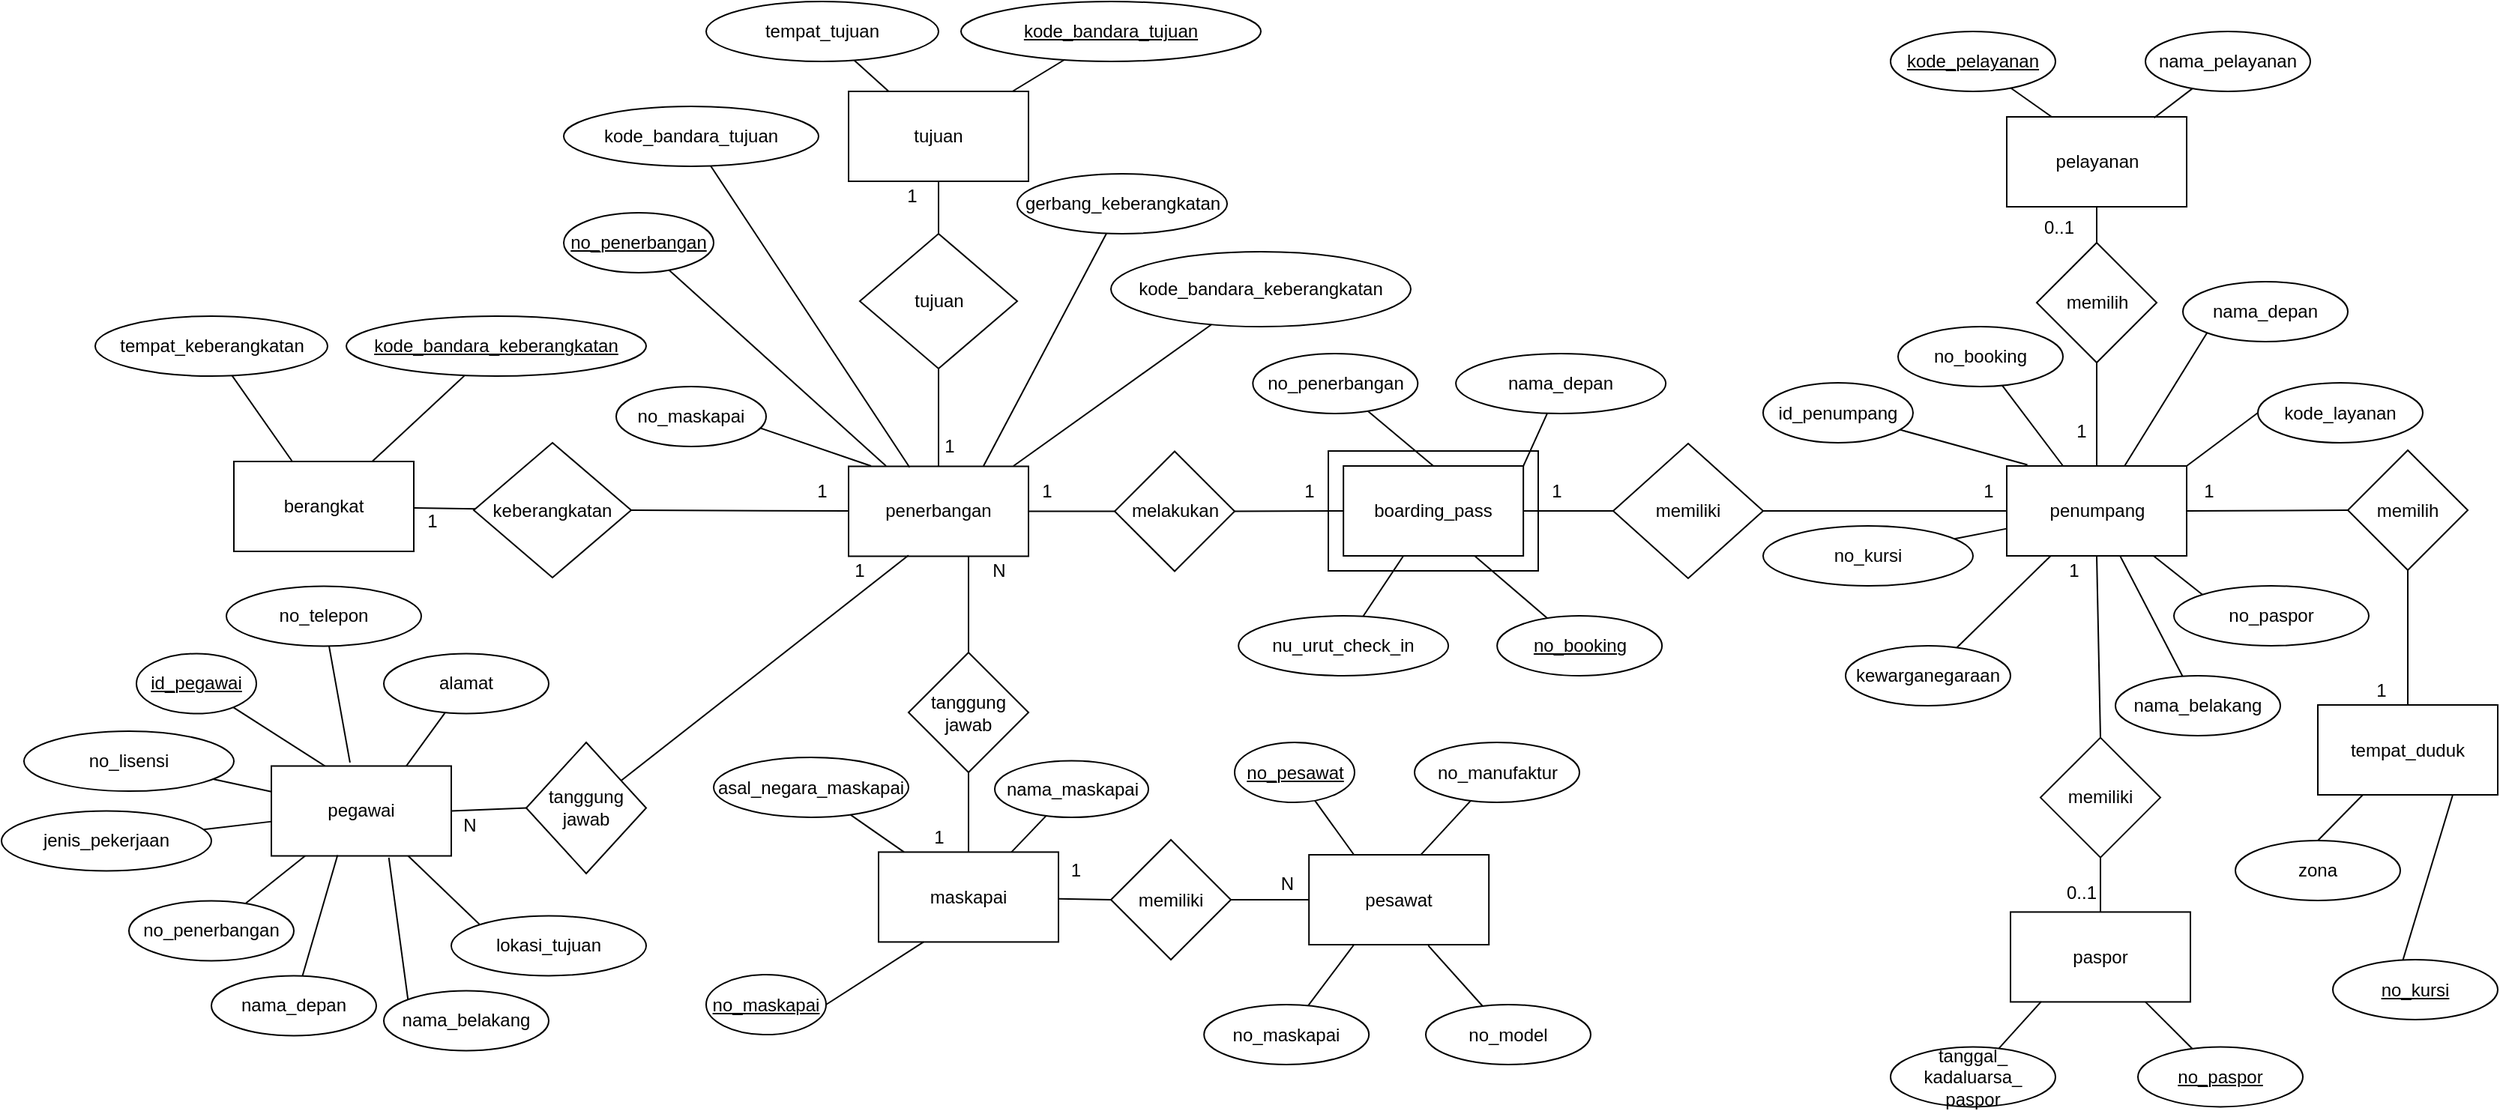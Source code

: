 <mxfile version="20.5.3" type="github" pages="5">
  <diagram id="Y-KJRoHs3xegmIgPwvlZ" name="Fixed ER Diagram">
    <mxGraphModel dx="1046" dy="433" grid="1" gridSize="10" guides="1" tooltips="1" connect="1" arrows="1" fold="1" page="1" pageScale="1" pageWidth="1700" pageHeight="1100" math="0" shadow="0">
      <root>
        <mxCell id="0" />
        <mxCell id="1" parent="0" />
        <mxCell id="C3_z8CRFhnpYh4-SrTuu-27" value="pelayanan" style="rounded=0;whiteSpace=wrap;html=1;" parent="1" vertex="1">
          <mxGeometry x="1347.5" y="97" width="120" height="60" as="geometry" />
        </mxCell>
        <mxCell id="C3_z8CRFhnpYh4-SrTuu-28" value="&lt;u&gt;kode_pelayanan&lt;/u&gt;" style="ellipse;whiteSpace=wrap;html=1;" parent="1" vertex="1">
          <mxGeometry x="1270" y="40" width="110" height="40" as="geometry" />
        </mxCell>
        <mxCell id="C3_z8CRFhnpYh4-SrTuu-29" value="nama_pelayanan" style="ellipse;whiteSpace=wrap;html=1;" parent="1" vertex="1">
          <mxGeometry x="1440" y="40" width="110" height="40" as="geometry" />
        </mxCell>
        <mxCell id="C3_z8CRFhnpYh4-SrTuu-30" value="" style="endArrow=none;html=1;rounded=0;exitX=0.25;exitY=0;exitDx=0;exitDy=0;" parent="1" source="C3_z8CRFhnpYh4-SrTuu-27" target="C3_z8CRFhnpYh4-SrTuu-28" edge="1">
          <mxGeometry width="50" height="50" relative="1" as="geometry">
            <mxPoint x="1285" y="147" as="sourcePoint" />
            <mxPoint x="1124.092" y="70.726" as="targetPoint" />
          </mxGeometry>
        </mxCell>
        <mxCell id="C3_z8CRFhnpYh4-SrTuu-31" value="" style="endArrow=none;html=1;rounded=0;exitX=0.819;exitY=0.01;exitDx=0;exitDy=0;exitPerimeter=0;" parent="1" source="C3_z8CRFhnpYh4-SrTuu-27" target="C3_z8CRFhnpYh4-SrTuu-29" edge="1">
          <mxGeometry width="50" height="50" relative="1" as="geometry">
            <mxPoint x="1295" y="157" as="sourcePoint" />
            <mxPoint x="1134.092" y="80.726" as="targetPoint" />
          </mxGeometry>
        </mxCell>
        <mxCell id="C3_z8CRFhnpYh4-SrTuu-32" value="boarding_pass" style="rounded=0;whiteSpace=wrap;html=1;" parent="1" vertex="1">
          <mxGeometry x="905.07" y="330" width="120" height="60" as="geometry" />
        </mxCell>
        <mxCell id="C3_z8CRFhnpYh4-SrTuu-33" value="&lt;u&gt;no_booking&lt;/u&gt;" style="ellipse;whiteSpace=wrap;html=1;" parent="1" vertex="1">
          <mxGeometry x="1007.57" y="430" width="110" height="40" as="geometry" />
        </mxCell>
        <mxCell id="C3_z8CRFhnpYh4-SrTuu-34" value="no_penerbangan" style="ellipse;whiteSpace=wrap;html=1;" parent="1" vertex="1">
          <mxGeometry x="844.66" y="255" width="110" height="40" as="geometry" />
        </mxCell>
        <mxCell id="C3_z8CRFhnpYh4-SrTuu-38" value="nu_urut_check_in" style="ellipse;whiteSpace=wrap;html=1;" parent="1" vertex="1">
          <mxGeometry x="835.07" y="430" width="140" height="40" as="geometry" />
        </mxCell>
        <mxCell id="C3_z8CRFhnpYh4-SrTuu-41" value="" style="endArrow=none;html=1;rounded=0;" parent="1" target="C3_z8CRFhnpYh4-SrTuu-33" edge="1">
          <mxGeometry width="50" height="50" relative="1" as="geometry">
            <mxPoint x="992.57" y="390" as="sourcePoint" />
            <mxPoint x="1175.07" y="260" as="targetPoint" />
          </mxGeometry>
        </mxCell>
        <mxCell id="C3_z8CRFhnpYh4-SrTuu-42" value="" style="endArrow=none;html=1;rounded=0;exitX=0.5;exitY=0;exitDx=0;exitDy=0;" parent="1" source="C3_z8CRFhnpYh4-SrTuu-32" target="C3_z8CRFhnpYh4-SrTuu-34" edge="1">
          <mxGeometry width="50" height="50" relative="1" as="geometry">
            <mxPoint x="975.07" y="340" as="sourcePoint" />
            <mxPoint x="814.162" y="263.726" as="targetPoint" />
          </mxGeometry>
        </mxCell>
        <mxCell id="C3_z8CRFhnpYh4-SrTuu-48" value="" style="endArrow=none;html=1;rounded=0;" parent="1" source="C3_z8CRFhnpYh4-SrTuu-32" target="C3_z8CRFhnpYh4-SrTuu-38" edge="1">
          <mxGeometry width="50" height="50" relative="1" as="geometry">
            <mxPoint x="1035.07" y="400" as="sourcePoint" />
            <mxPoint x="874.162" y="323.726" as="targetPoint" />
          </mxGeometry>
        </mxCell>
        <mxCell id="C3_z8CRFhnpYh4-SrTuu-53" value="penumpang" style="rounded=0;whiteSpace=wrap;html=1;" parent="1" vertex="1">
          <mxGeometry x="1347.5" y="330" width="120" height="60" as="geometry" />
        </mxCell>
        <mxCell id="C3_z8CRFhnpYh4-SrTuu-54" value="id_penumpang" style="ellipse;whiteSpace=wrap;html=1;" parent="1" vertex="1">
          <mxGeometry x="1185" y="274.5" width="100" height="40" as="geometry" />
        </mxCell>
        <mxCell id="C3_z8CRFhnpYh4-SrTuu-55" value="no_booking" style="ellipse;whiteSpace=wrap;html=1;" parent="1" vertex="1">
          <mxGeometry x="1275" y="237" width="110" height="40" as="geometry" />
        </mxCell>
        <mxCell id="C3_z8CRFhnpYh4-SrTuu-56" value="nama_belakang" style="ellipse;whiteSpace=wrap;html=1;" parent="1" vertex="1">
          <mxGeometry x="1420" y="470" width="110" height="40" as="geometry" />
        </mxCell>
        <mxCell id="C3_z8CRFhnpYh4-SrTuu-57" value="no_kursi" style="ellipse;whiteSpace=wrap;html=1;" parent="1" vertex="1">
          <mxGeometry x="1185" y="370" width="140" height="40" as="geometry" />
        </mxCell>
        <mxCell id="C3_z8CRFhnpYh4-SrTuu-58" value="kewarganegaraan" style="ellipse;whiteSpace=wrap;html=1;" parent="1" vertex="1">
          <mxGeometry x="1240" y="450" width="110" height="40" as="geometry" />
        </mxCell>
        <mxCell id="C3_z8CRFhnpYh4-SrTuu-59" value="nama_depan" style="ellipse;whiteSpace=wrap;html=1;" parent="1" vertex="1">
          <mxGeometry x="1465" y="207" width="110" height="40" as="geometry" />
        </mxCell>
        <mxCell id="C3_z8CRFhnpYh4-SrTuu-60" value="" style="endArrow=none;html=1;rounded=0;exitX=0.115;exitY=-0.013;exitDx=0;exitDy=0;exitPerimeter=0;" parent="1" source="C3_z8CRFhnpYh4-SrTuu-53" target="C3_z8CRFhnpYh4-SrTuu-54" edge="1">
          <mxGeometry width="50" height="50" relative="1" as="geometry">
            <mxPoint x="1590" y="345" as="sourcePoint" />
            <mxPoint x="1640" y="295" as="targetPoint" />
          </mxGeometry>
        </mxCell>
        <mxCell id="C3_z8CRFhnpYh4-SrTuu-61" value="" style="endArrow=none;html=1;rounded=0;exitX=0.313;exitY=0;exitDx=0;exitDy=0;exitPerimeter=0;" parent="1" source="C3_z8CRFhnpYh4-SrTuu-53" target="C3_z8CRFhnpYh4-SrTuu-55" edge="1">
          <mxGeometry width="50" height="50" relative="1" as="geometry">
            <mxPoint x="1440" y="375" as="sourcePoint" />
            <mxPoint x="1279.092" y="298.726" as="targetPoint" />
          </mxGeometry>
        </mxCell>
        <mxCell id="C3_z8CRFhnpYh4-SrTuu-62" value="" style="endArrow=none;html=1;rounded=0;" parent="1" source="C3_z8CRFhnpYh4-SrTuu-53" target="C3_z8CRFhnpYh4-SrTuu-56" edge="1">
          <mxGeometry width="50" height="50" relative="1" as="geometry">
            <mxPoint x="1450" y="385" as="sourcePoint" />
            <mxPoint x="1289.092" y="308.726" as="targetPoint" />
          </mxGeometry>
        </mxCell>
        <mxCell id="C3_z8CRFhnpYh4-SrTuu-63" value="" style="endArrow=none;html=1;rounded=0;entryX=0;entryY=1;entryDx=0;entryDy=0;" parent="1" source="C3_z8CRFhnpYh4-SrTuu-53" target="C3_z8CRFhnpYh4-SrTuu-59" edge="1">
          <mxGeometry width="50" height="50" relative="1" as="geometry">
            <mxPoint x="1460" y="395" as="sourcePoint" />
            <mxPoint x="1299.092" y="318.726" as="targetPoint" />
          </mxGeometry>
        </mxCell>
        <mxCell id="C3_z8CRFhnpYh4-SrTuu-64" value="" style="endArrow=none;html=1;rounded=0;" parent="1" source="C3_z8CRFhnpYh4-SrTuu-53" target="C3_z8CRFhnpYh4-SrTuu-58" edge="1">
          <mxGeometry width="50" height="50" relative="1" as="geometry">
            <mxPoint x="1470" y="405" as="sourcePoint" />
            <mxPoint x="1309.092" y="328.726" as="targetPoint" />
          </mxGeometry>
        </mxCell>
        <mxCell id="C3_z8CRFhnpYh4-SrTuu-65" value="" style="endArrow=none;html=1;rounded=0;" parent="1" source="C3_z8CRFhnpYh4-SrTuu-53" target="C3_z8CRFhnpYh4-SrTuu-57" edge="1">
          <mxGeometry width="50" height="50" relative="1" as="geometry">
            <mxPoint x="1450" y="415" as="sourcePoint" />
            <mxPoint x="1329.092" y="348.726" as="targetPoint" />
          </mxGeometry>
        </mxCell>
        <mxCell id="C3_z8CRFhnpYh4-SrTuu-66" value="no_paspor" style="ellipse;whiteSpace=wrap;html=1;" parent="1" vertex="1">
          <mxGeometry x="1459" y="410" width="130" height="40" as="geometry" />
        </mxCell>
        <mxCell id="C3_z8CRFhnpYh4-SrTuu-68" value="" style="endArrow=none;html=1;rounded=0;entryX=0;entryY=0;entryDx=0;entryDy=0;" parent="1" source="C3_z8CRFhnpYh4-SrTuu-53" target="C3_z8CRFhnpYh4-SrTuu-66" edge="1">
          <mxGeometry width="50" height="50" relative="1" as="geometry">
            <mxPoint x="1510" y="394.27" as="sourcePoint" />
            <mxPoint x="1554.994" y="378.725" as="targetPoint" />
          </mxGeometry>
        </mxCell>
        <mxCell id="C3_z8CRFhnpYh4-SrTuu-69" value="penerbangan" style="rounded=0;whiteSpace=wrap;html=1;" parent="1" vertex="1">
          <mxGeometry x="575" y="330.25" width="120" height="60" as="geometry" />
        </mxCell>
        <mxCell id="C3_z8CRFhnpYh4-SrTuu-70" value="&lt;u&gt;no_penerbangan&lt;/u&gt;" style="ellipse;whiteSpace=wrap;html=1;" parent="1" vertex="1">
          <mxGeometry x="385" y="161" width="100" height="40" as="geometry" />
        </mxCell>
        <mxCell id="C3_z8CRFhnpYh4-SrTuu-72" value="kode_bandara_keberangkatan" style="ellipse;whiteSpace=wrap;html=1;" parent="1" vertex="1">
          <mxGeometry x="750" y="187" width="200" height="50" as="geometry" />
        </mxCell>
        <mxCell id="C3_z8CRFhnpYh4-SrTuu-73" value="gerbang_keberangkatan&lt;span style=&quot;color: rgba(0, 0, 0, 0); font-family: monospace; font-size: 0px; text-align: start;&quot;&gt;%3CmxGraphModel%3E%3Croot%3E%3CmxCell%20id%3D%220%22%2F%3E%3CmxCell%20id%3D%221%22%20parent%3D%220%22%2F%3E%3CmxCell%20id%3D%222%22%20value%3D%22Penumpang%22%20style%3D%22rounded%3D0%3BwhiteSpace%3Dwrap%3Bhtml%3D1%3B%22%20vertex%3D%221%22%20parent%3D%221%22%3E%3CmxGeometry%20x%3D%222510%22%20y%3D%22185%22%20width%3D%22120%22%20height%3D%2260%22%20as%3D%22geometry%22%2F%3E%3C%2FmxCell%3E%3CmxCell%20id%3D%223%22%20value%3D%22id_penumpang%22%20style%3D%22ellipse%3BwhiteSpace%3Dwrap%3Bhtml%3D1%3B%22%20vertex%3D%221%22%20parent%3D%221%22%3E%3CmxGeometry%20x%3D%222320%22%20y%3D%2275%22%20width%3D%22100%22%20height%3D%2240%22%20as%3D%22geometry%22%2F%3E%3C%2FmxCell%3E%3CmxCell%20id%3D%224%22%20value%3D%22nama_depan%22%20style%3D%22ellipse%3BwhiteSpace%3Dwrap%3Bhtml%3D1%3B%22%20vertex%3D%221%22%20parent%3D%221%22%3E%3CmxGeometry%20x%3D%222430%22%20y%3D%2275%22%20width%3D%22110%22%20height%3D%2240%22%20as%3D%22geometry%22%2F%3E%3C%2FmxCell%3E%3CmxCell%20id%3D%225%22%20value%3D%22nama_belakang%22%20style%3D%22ellipse%3BwhiteSpace%3Dwrap%3Bhtml%3D1%3B%22%20vertex%3D%221%22%20parent%3D%221%22%3E%3CmxGeometry%20x%3D%222550%22%20y%3D%2275%22%20width%3D%22110%22%20height%3D%2240%22%20as%3D%22geometry%22%2F%3E%3C%2FmxCell%3E%3CmxCell%20id%3D%226%22%20value%3D%22no_telp%22%20style%3D%22ellipse%3BwhiteSpace%3Dwrap%3Bhtml%3D1%3B%22%20vertex%3D%221%22%20parent%3D%221%22%3E%3CmxGeometry%20x%3D%222260%22%20y%3D%22125%22%20width%3D%22140%22%20height%3D%2240%22%20as%3D%22geometry%22%2F%3E%3C%2FmxCell%3E%3CmxCell%20id%3D%227%22%20value%3D%22tanggal_lahir%22%20style%3D%22ellipse%3BwhiteSpace%3Dwrap%3Bhtml%3D1%3B%22%20vertex%3D%221%22%20parent%3D%221%22%3E%3CmxGeometry%20x%3D%222800%22%20y%3D%2255%22%20width%3D%22110%22%20height%3D%2240%22%20as%3D%22geometry%22%2F%3E%3C%2FmxCell%3E%3CmxCell%20id%3D%228%22%20value%3D%22jenis_kelamin%22%20style%3D%22ellipse%3BwhiteSpace%3Dwrap%3Bhtml%3D1%3B%22%20vertex%3D%221%22%20parent%3D%221%22%3E%3CmxGeometry%20x%3D%222670%22%20y%3D%2275%22%20width%3D%22110%22%20height%3D%2240%22%20as%3D%22geometry%22%2F%3E%3C%2FmxCell%3E%3CmxCell%20id%3D%229%22%20value%3D%22%22%20style%3D%22endArrow%3Dnone%3Bhtml%3D1%3Brounded%3D0%3BexitX%3D0.5%3BexitY%3D0%3BexitDx%3D0%3BexitDy%3D0%3B%22%20edge%3D%221%22%20source%3D%222%22%20target%3D%223%22%20parent%3D%221%22%3E%3CmxGeometry%20width%3D%2250%22%20height%3D%2250%22%20relative%3D%221%22%20as%3D%22geometry%22%3E%3CmxPoint%20x%3D%222730%22%20y%3D%22165%22%20as%3D%22sourcePoint%22%2F%3E%3CmxPoint%20x%3D%222780%22%20y%3D%22115%22%20as%3D%22targetPoint%22%2F%3E%3C%2FmxGeometry%3E%3C%2FmxCell%3E%3CmxCell%20id%3D%2210%22%20value%3D%22%22%20style%3D%22endArrow%3Dnone%3Bhtml%3D1%3Brounded%3D0%3BexitX%3D0.5%3BexitY%3D0%3BexitDx%3D0%3BexitDy%3D0%3B%22%20edge%3D%221%22%20source%3D%222%22%20target%3D%224%22%20parent%3D%221%22%3E%3CmxGeometry%20width%3D%2250%22%20height%3D%2250%22%20relative%3D%221%22%20as%3D%22geometry%22%3E%3CmxPoint%20x%3D%222580%22%20y%3D%22195%22%20as%3D%22sourcePoint%22%2F%3E%3CmxPoint%20x%3D%222419.092%22%20y%3D%22118.726%22%20as%3D%22targetPoint%22%2F%3E%3C%2FmxGeometry%3E%3C%2FmxCell%3E%3CmxCell%20id%3D%2211%22%20value%3D%22%22%20style%3D%22endArrow%3Dnone%3Bhtml%3D1%3Brounded%3D0%3B%22%20edge%3D%221%22%20source%3D%222%22%20target%3D%225%22%20parent%3D%221%22%3E%3CmxGeometry%20width%3D%2250%22%20height%3D%2250%22%20relative%3D%221%22%20as%3D%22geometry%22%3E%3CmxPoint%20x%3D%222590%22%20y%3D%22205%22%20as%3D%22sourcePoint%22%2F%3E%3CmxPoint%20x%3D%222429.092%22%20y%3D%22128.726%22%20as%3D%22targetPoint%22%2F%3E%3C%2FmxGeometry%3E%3C%2FmxCell%3E%3CmxCell%20id%3D%2212%22%20value%3D%22%22%20style%3D%22endArrow%3Dnone%3Bhtml%3D1%3Brounded%3D0%3BentryX%3D0%3BentryY%3D1%3BentryDx%3D0%3BentryDy%3D0%3B%22%20edge%3D%221%22%20source%3D%222%22%20target%3D%228%22%20parent%3D%221%22%3E%3CmxGeometry%20width%3D%2250%22%20height%3D%2250%22%20relative%3D%221%22%20as%3D%22geometry%22%3E%3CmxPoint%20x%3D%222600%22%20y%3D%22215%22%20as%3D%22sourcePoint%22%2F%3E%3CmxPoint%20x%3D%222439.092%22%20y%3D%22138.726%22%20as%3D%22targetPoint%22%2F%3E%3C%2FmxGeometry%3E%3C%2FmxCell%3E%3CmxCell%20id%3D%2213%22%20value%3D%22%22%20style%3D%22endArrow%3Dnone%3Bhtml%3D1%3Brounded%3D0%3B%22%20edge%3D%221%22%20source%3D%222%22%20target%3D%227%22%20parent%3D%221%22%3E%3CmxGeometry%20width%3D%2250%22%20height%3D%2250%22%20relative%3D%221%22%20as%3D%22geometry%22%3E%3CmxPoint%20x%3D%222610%22%20y%3D%22225%22%20as%3D%22sourcePoint%22%2F%3E%3CmxPoint%20x%3D%222449.092%22%20y%3D%22148.726%22%20as%3D%22targetPoint%22%2F%3E%3C%2FmxGeometry%3E%3C%2FmxCell%3E%3CmxCell%20id%3D%2214%22%20value%3D%22%22%20style%3D%22endArrow%3Dnone%3Bhtml%3D1%3Brounded%3D0%3B%22%20edge%3D%221%22%20source%3D%222%22%20target%3D%226%22%20parent%3D%221%22%3E%3CmxGeometry%20width%3D%2250%22%20height%3D%2250%22%20relative%3D%221%22%20as%3D%22geometry%22%3E%3CmxPoint%20x%3D%222590%22%20y%3D%22235%22%20as%3D%22sourcePoint%22%2F%3E%3CmxPoint%20x%3D%222469.092%22%20y%3D%22168.726%22%20as%3D%22targetPoint%22%2F%3E%3C%2FmxGeometry%3E%3C%2FmxCell%3E%3CmxCell%20id%3D%2215%22%20value%3D%22kewarganegaraan%22%20style%3D%22ellipse%3BwhiteSpace%3Dwrap%3Bhtml%3D1%3B%22%20vertex%3D%221%22%20parent%3D%221%22%3E%3CmxGeometry%20x%3D%222730%22%20y%3D%22135%22%20width%3D%22130%22%20height%3D%2240%22%20as%3D%22geometry%22%2F%3E%3C%2FmxCell%3E%3CmxCell%20id%3D%2216%22%20value%3D%22email%22%20style%3D%22ellipse%3BwhiteSpace%3Dwrap%3Bhtml%3D1%3B%22%20vertex%3D%221%22%20parent%3D%221%22%3E%3CmxGeometry%20x%3D%222690%22%20y%3D%22245%22%20width%3D%22130%22%20height%3D%2240%22%20as%3D%22geometry%22%2F%3E%3C%2FmxCell%3E%3CmxCell%20id%3D%2217%22%20value%3D%22%22%20style%3D%22endArrow%3Dnone%3Bhtml%3D1%3Brounded%3D0%3B%22%20edge%3D%221%22%20source%3D%222%22%20target%3D%2215%22%20parent%3D%221%22%3E%3CmxGeometry%20width%3D%2250%22%20height%3D%2250%22%20relative%3D%221%22%20as%3D%22geometry%22%3E%3CmxPoint%20x%3D%222640%22%20y%3D%22204.27%22%20as%3D%22sourcePoint%22%2F%3E%3CmxPoint%20x%3D%222684.994%22%20y%3D%22188.725%22%20as%3D%22targetPoint%22%2F%3E%3C%2FmxGeometry%3E%3C%2FmxCell%3E%3CmxCell%20id%3D%2218%22%20value%3D%22%22%20style%3D%22endArrow%3Dnone%3Bhtml%3D1%3Brounded%3D0%3BentryX%3D0%3BentryY%3D0%3BentryDx%3D0%3BentryDy%3D0%3B%22%20edge%3D%221%22%20source%3D%222%22%20target%3D%2216%22%20parent%3D%221%22%3E%3CmxGeometry%20width%3D%2250%22%20height%3D%2250%22%20relative%3D%221%22%20as%3D%22geometry%22%3E%3CmxPoint%20x%3D%222650%22%20y%3D%22214.27%22%20as%3D%22sourcePoint%22%2F%3E%3CmxPoint%20x%3D%222694.994%22%20y%3D%22198.725%22%20as%3D%22targetPoint%22%2F%3E%3C%2FmxGeometry%3E%3C%2FmxCell%3E%3C%2Froot%3E%3C%2FmxGraphModel%3E&lt;/span&gt;" style="ellipse;whiteSpace=wrap;html=1;" parent="1" vertex="1">
          <mxGeometry x="687.5" y="135" width="140" height="40" as="geometry" />
        </mxCell>
        <mxCell id="C3_z8CRFhnpYh4-SrTuu-76" value="" style="endArrow=none;html=1;rounded=0;" parent="1" target="C3_z8CRFhnpYh4-SrTuu-70" edge="1">
          <mxGeometry width="50" height="50" relative="1" as="geometry">
            <mxPoint x="600" y="330" as="sourcePoint" />
            <mxPoint x="770" y="282.5" as="targetPoint" />
          </mxGeometry>
        </mxCell>
        <mxCell id="C3_z8CRFhnpYh4-SrTuu-78" value="" style="endArrow=none;html=1;rounded=0;" parent="1" target="C3_z8CRFhnpYh4-SrTuu-72" edge="1">
          <mxGeometry width="50" height="50" relative="1" as="geometry">
            <mxPoint x="685" y="330" as="sourcePoint" />
            <mxPoint x="419.092" y="296.226" as="targetPoint" />
          </mxGeometry>
        </mxCell>
        <mxCell id="C3_z8CRFhnpYh4-SrTuu-81" value="" style="endArrow=none;html=1;rounded=0;" parent="1" target="C3_z8CRFhnpYh4-SrTuu-73" edge="1">
          <mxGeometry width="50" height="50" relative="1" as="geometry">
            <mxPoint x="665" y="330" as="sourcePoint" />
            <mxPoint x="459.092" y="336.226" as="targetPoint" />
          </mxGeometry>
        </mxCell>
        <mxCell id="C3_z8CRFhnpYh4-SrTuu-88" value="pegawai" style="rounded=0;whiteSpace=wrap;html=1;" parent="1" vertex="1">
          <mxGeometry x="190" y="530.25" width="120" height="60" as="geometry" />
        </mxCell>
        <mxCell id="C3_z8CRFhnpYh4-SrTuu-89" value="&lt;u&gt;id_pegawai&lt;/u&gt;" style="ellipse;whiteSpace=wrap;html=1;" parent="1" vertex="1">
          <mxGeometry x="100" y="455.25" width="80" height="40" as="geometry" />
        </mxCell>
        <mxCell id="C3_z8CRFhnpYh4-SrTuu-90" value="no_penerbangan" style="ellipse;whiteSpace=wrap;html=1;" parent="1" vertex="1">
          <mxGeometry x="95" y="620.25" width="110" height="40" as="geometry" />
        </mxCell>
        <mxCell id="C3_z8CRFhnpYh4-SrTuu-91" value="nama_depan" style="ellipse;whiteSpace=wrap;html=1;" parent="1" vertex="1">
          <mxGeometry x="150" y="670.25" width="110" height="40" as="geometry" />
        </mxCell>
        <mxCell id="C3_z8CRFhnpYh4-SrTuu-92" value="no_lisensi" style="ellipse;whiteSpace=wrap;html=1;" parent="1" vertex="1">
          <mxGeometry x="25" y="507.05" width="140" height="40" as="geometry" />
        </mxCell>
        <mxCell id="C3_z8CRFhnpYh4-SrTuu-93" value="alamat" style="ellipse;whiteSpace=wrap;html=1;" parent="1" vertex="1">
          <mxGeometry x="265" y="455.25" width="110" height="40" as="geometry" />
        </mxCell>
        <mxCell id="C3_z8CRFhnpYh4-SrTuu-94" value="jenis_pekerjaan" style="ellipse;whiteSpace=wrap;html=1;" parent="1" vertex="1">
          <mxGeometry x="10" y="560.25" width="140" height="40" as="geometry" />
        </mxCell>
        <mxCell id="C3_z8CRFhnpYh4-SrTuu-95" value="nama_belakang" style="ellipse;whiteSpace=wrap;html=1;" parent="1" vertex="1">
          <mxGeometry x="265" y="680.25" width="110" height="40" as="geometry" />
        </mxCell>
        <mxCell id="C3_z8CRFhnpYh4-SrTuu-96" value="" style="endArrow=none;html=1;rounded=0;exitX=0.298;exitY=0;exitDx=0;exitDy=0;exitPerimeter=0;" parent="1" source="C3_z8CRFhnpYh4-SrTuu-88" target="C3_z8CRFhnpYh4-SrTuu-89" edge="1">
          <mxGeometry width="50" height="50" relative="1" as="geometry">
            <mxPoint x="410" y="510.25" as="sourcePoint" />
            <mxPoint x="460" y="460.25" as="targetPoint" />
          </mxGeometry>
        </mxCell>
        <mxCell id="C3_z8CRFhnpYh4-SrTuu-97" value="" style="endArrow=none;html=1;rounded=0;" parent="1" source="C3_z8CRFhnpYh4-SrTuu-88" target="C3_z8CRFhnpYh4-SrTuu-90" edge="1">
          <mxGeometry width="50" height="50" relative="1" as="geometry">
            <mxPoint x="260" y="540.25" as="sourcePoint" />
            <mxPoint x="99.092" y="463.976" as="targetPoint" />
          </mxGeometry>
        </mxCell>
        <mxCell id="C3_z8CRFhnpYh4-SrTuu-98" value="" style="endArrow=none;html=1;rounded=0;exitX=0.368;exitY=0.991;exitDx=0;exitDy=0;exitPerimeter=0;" parent="1" source="C3_z8CRFhnpYh4-SrTuu-88" target="C3_z8CRFhnpYh4-SrTuu-91" edge="1">
          <mxGeometry width="50" height="50" relative="1" as="geometry">
            <mxPoint x="270" y="550.25" as="sourcePoint" />
            <mxPoint x="109.092" y="473.976" as="targetPoint" />
          </mxGeometry>
        </mxCell>
        <mxCell id="C3_z8CRFhnpYh4-SrTuu-99" value="" style="endArrow=none;html=1;rounded=0;entryX=0;entryY=0;entryDx=0;entryDy=0;exitX=0.653;exitY=1.019;exitDx=0;exitDy=0;exitPerimeter=0;" parent="1" source="C3_z8CRFhnpYh4-SrTuu-88" target="C3_z8CRFhnpYh4-SrTuu-95" edge="1">
          <mxGeometry width="50" height="50" relative="1" as="geometry">
            <mxPoint x="215" y="633.45" as="sourcePoint" />
            <mxPoint x="54.092" y="557.176" as="targetPoint" />
          </mxGeometry>
        </mxCell>
        <mxCell id="C3_z8CRFhnpYh4-SrTuu-100" value="" style="endArrow=none;html=1;rounded=0;exitX=0.75;exitY=0;exitDx=0;exitDy=0;" parent="1" source="C3_z8CRFhnpYh4-SrTuu-88" target="C3_z8CRFhnpYh4-SrTuu-93" edge="1">
          <mxGeometry width="50" height="50" relative="1" as="geometry">
            <mxPoint x="290" y="570.25" as="sourcePoint" />
            <mxPoint x="129.092" y="493.976" as="targetPoint" />
          </mxGeometry>
        </mxCell>
        <mxCell id="C3_z8CRFhnpYh4-SrTuu-101" value="" style="endArrow=none;html=1;rounded=0;" parent="1" source="C3_z8CRFhnpYh4-SrTuu-88" target="C3_z8CRFhnpYh4-SrTuu-92" edge="1">
          <mxGeometry width="50" height="50" relative="1" as="geometry">
            <mxPoint x="270" y="580.25" as="sourcePoint" />
            <mxPoint x="149.092" y="513.976" as="targetPoint" />
          </mxGeometry>
        </mxCell>
        <mxCell id="C3_z8CRFhnpYh4-SrTuu-102" value="" style="endArrow=none;html=1;rounded=0;" parent="1" source="C3_z8CRFhnpYh4-SrTuu-88" target="C3_z8CRFhnpYh4-SrTuu-94" edge="1">
          <mxGeometry width="50" height="50" relative="1" as="geometry">
            <mxPoint x="320" y="600.25" as="sourcePoint" />
            <mxPoint x="159.092" y="523.976" as="targetPoint" />
          </mxGeometry>
        </mxCell>
        <mxCell id="C3_z8CRFhnpYh4-SrTuu-103" value="no_telepon" style="ellipse;whiteSpace=wrap;html=1;" parent="1" vertex="1">
          <mxGeometry x="160" y="410.25" width="130" height="40" as="geometry" />
        </mxCell>
        <mxCell id="C3_z8CRFhnpYh4-SrTuu-104" value="lokasi_tujuan" style="ellipse;whiteSpace=wrap;html=1;" parent="1" vertex="1">
          <mxGeometry x="310" y="630.25" width="130" height="40" as="geometry" />
        </mxCell>
        <mxCell id="C3_z8CRFhnpYh4-SrTuu-105" value="" style="endArrow=none;html=1;rounded=0;exitX=0.437;exitY=-0.039;exitDx=0;exitDy=0;exitPerimeter=0;" parent="1" source="C3_z8CRFhnpYh4-SrTuu-88" target="C3_z8CRFhnpYh4-SrTuu-103" edge="1">
          <mxGeometry width="50" height="50" relative="1" as="geometry">
            <mxPoint x="320" y="549.52" as="sourcePoint" />
            <mxPoint x="364.994" y="533.975" as="targetPoint" />
          </mxGeometry>
        </mxCell>
        <mxCell id="C3_z8CRFhnpYh4-SrTuu-106" value="" style="endArrow=none;html=1;rounded=0;entryX=0;entryY=0;entryDx=0;entryDy=0;" parent="1" source="C3_z8CRFhnpYh4-SrTuu-88" target="C3_z8CRFhnpYh4-SrTuu-104" edge="1">
          <mxGeometry width="50" height="50" relative="1" as="geometry">
            <mxPoint x="330" y="559.52" as="sourcePoint" />
            <mxPoint x="374.994" y="543.975" as="targetPoint" />
          </mxGeometry>
        </mxCell>
        <mxCell id="C3_z8CRFhnpYh4-SrTuu-107" value="pesawat" style="rounded=0;whiteSpace=wrap;html=1;" parent="1" vertex="1">
          <mxGeometry x="882.09" y="589.5" width="120" height="60" as="geometry" />
        </mxCell>
        <mxCell id="C3_z8CRFhnpYh4-SrTuu-108" value="&lt;u&gt;no_pesawat&lt;/u&gt;" style="ellipse;whiteSpace=wrap;html=1;" parent="1" vertex="1">
          <mxGeometry x="832.5" y="514.5" width="80" height="40" as="geometry" />
        </mxCell>
        <mxCell id="C3_z8CRFhnpYh4-SrTuu-109" value="no_maskapai" style="ellipse;whiteSpace=wrap;html=1;" parent="1" vertex="1">
          <mxGeometry x="812.09" y="689.5" width="110" height="40" as="geometry" />
        </mxCell>
        <mxCell id="C3_z8CRFhnpYh4-SrTuu-110" value="no_model" style="ellipse;whiteSpace=wrap;html=1;" parent="1" vertex="1">
          <mxGeometry x="960" y="689.5" width="110" height="40" as="geometry" />
        </mxCell>
        <mxCell id="C3_z8CRFhnpYh4-SrTuu-111" value="no_manufaktur" style="ellipse;whiteSpace=wrap;html=1;" parent="1" vertex="1">
          <mxGeometry x="952.5" y="514.5" width="110" height="40" as="geometry" />
        </mxCell>
        <mxCell id="C3_z8CRFhnpYh4-SrTuu-112" value="" style="endArrow=none;html=1;rounded=0;exitX=0.25;exitY=0;exitDx=0;exitDy=0;" parent="1" source="C3_z8CRFhnpYh4-SrTuu-107" target="C3_z8CRFhnpYh4-SrTuu-108" edge="1">
          <mxGeometry width="50" height="50" relative="1" as="geometry">
            <mxPoint x="971.893" y="656.3" as="sourcePoint" />
            <mxPoint x="1442.09" y="704.3" as="targetPoint" />
          </mxGeometry>
        </mxCell>
        <mxCell id="C3_z8CRFhnpYh4-SrTuu-113" value="" style="endArrow=none;html=1;rounded=0;exitX=0.25;exitY=1;exitDx=0;exitDy=0;" parent="1" source="C3_z8CRFhnpYh4-SrTuu-107" target="C3_z8CRFhnpYh4-SrTuu-109" edge="1">
          <mxGeometry width="50" height="50" relative="1" as="geometry">
            <mxPoint x="1001.959" y="656.3" as="sourcePoint" />
            <mxPoint x="1081.182" y="708.026" as="targetPoint" />
          </mxGeometry>
        </mxCell>
        <mxCell id="C3_z8CRFhnpYh4-SrTuu-114" value="" style="endArrow=none;html=1;rounded=0;exitX=0.663;exitY=1.01;exitDx=0;exitDy=0;exitPerimeter=0;" parent="1" source="C3_z8CRFhnpYh4-SrTuu-107" target="C3_z8CRFhnpYh4-SrTuu-110" edge="1">
          <mxGeometry width="50" height="50" relative="1" as="geometry">
            <mxPoint x="1039.124" y="656.3" as="sourcePoint" />
            <mxPoint x="1081.182" y="634.826" as="targetPoint" />
          </mxGeometry>
        </mxCell>
        <mxCell id="C3_z8CRFhnpYh4-SrTuu-115" value="" style="endArrow=none;html=1;rounded=0;exitX=0.623;exitY=-0.003;exitDx=0;exitDy=0;exitPerimeter=0;" parent="1" source="C3_z8CRFhnpYh4-SrTuu-107" target="C3_z8CRFhnpYh4-SrTuu-111" edge="1">
          <mxGeometry width="50" height="50" relative="1" as="geometry">
            <mxPoint x="1042.09" y="632.224" as="sourcePoint" />
            <mxPoint x="1091.182" y="644.826" as="targetPoint" />
          </mxGeometry>
        </mxCell>
        <mxCell id="C3_z8CRFhnpYh4-SrTuu-116" value="maskapai" style="rounded=0;whiteSpace=wrap;html=1;" parent="1" vertex="1">
          <mxGeometry x="595" y="587.7" width="120" height="60" as="geometry" />
        </mxCell>
        <mxCell id="C3_z8CRFhnpYh4-SrTuu-117" value="&lt;u&gt;no_maskapai&lt;/u&gt;" style="ellipse;whiteSpace=wrap;html=1;" parent="1" vertex="1">
          <mxGeometry x="480" y="669.5" width="80" height="40" as="geometry" />
        </mxCell>
        <mxCell id="C3_z8CRFhnpYh4-SrTuu-118" value="nama_maskapai" style="ellipse;whiteSpace=wrap;html=1;" parent="1" vertex="1">
          <mxGeometry x="672.5" y="526.8" width="102.5" height="37.7" as="geometry" />
        </mxCell>
        <mxCell id="C3_z8CRFhnpYh4-SrTuu-119" value="asal_negara_maskapai" style="ellipse;whiteSpace=wrap;html=1;" parent="1" vertex="1">
          <mxGeometry x="485" y="524.5" width="130" height="40" as="geometry" />
        </mxCell>
        <mxCell id="C3_z8CRFhnpYh4-SrTuu-120" value="" style="endArrow=none;html=1;rounded=0;entryX=1;entryY=0.5;entryDx=0;entryDy=0;exitX=0.25;exitY=1;exitDx=0;exitDy=0;" parent="1" source="C3_z8CRFhnpYh4-SrTuu-116" target="C3_z8CRFhnpYh4-SrTuu-117" edge="1">
          <mxGeometry width="50" height="50" relative="1" as="geometry">
            <mxPoint x="1360" y="184.5" as="sourcePoint" />
            <mxPoint x="543.841" y="626.52" as="targetPoint" />
          </mxGeometry>
        </mxCell>
        <mxCell id="C3_z8CRFhnpYh4-SrTuu-121" value="" style="endArrow=none;html=1;rounded=0;" parent="1" source="C3_z8CRFhnpYh4-SrTuu-116" target="C3_z8CRFhnpYh4-SrTuu-118" edge="1">
          <mxGeometry width="50" height="50" relative="1" as="geometry">
            <mxPoint x="1210" y="214.5" as="sourcePoint" />
            <mxPoint x="1049.092" y="138.226" as="targetPoint" />
          </mxGeometry>
        </mxCell>
        <mxCell id="C3_z8CRFhnpYh4-SrTuu-122" value="" style="endArrow=none;html=1;rounded=0;" parent="1" source="C3_z8CRFhnpYh4-SrTuu-116" target="C3_z8CRFhnpYh4-SrTuu-119" edge="1">
          <mxGeometry width="50" height="50" relative="1" as="geometry">
            <mxPoint x="1220" y="224.5" as="sourcePoint" />
            <mxPoint x="1059.092" y="148.226" as="targetPoint" />
          </mxGeometry>
        </mxCell>
        <mxCell id="C3_z8CRFhnpYh4-SrTuu-123" value="berangkat" style="rounded=0;whiteSpace=wrap;html=1;" parent="1" vertex="1">
          <mxGeometry x="165" y="327" width="120" height="60" as="geometry" />
        </mxCell>
        <mxCell id="C3_z8CRFhnpYh4-SrTuu-124" value="&lt;u&gt;kode_bandara_keberangkatan&lt;/u&gt;" style="ellipse;whiteSpace=wrap;html=1;" parent="1" vertex="1">
          <mxGeometry x="240" y="230" width="200" height="40" as="geometry" />
        </mxCell>
        <mxCell id="C3_z8CRFhnpYh4-SrTuu-127" value="" style="endArrow=none;html=1;rounded=0;" parent="1" source="C3_z8CRFhnpYh4-SrTuu-123" target="C3_z8CRFhnpYh4-SrTuu-124" edge="1">
          <mxGeometry width="50" height="50" relative="1" as="geometry">
            <mxPoint x="430" y="372" as="sourcePoint" />
            <mxPoint x="480" y="322" as="targetPoint" />
          </mxGeometry>
        </mxCell>
        <mxCell id="C3_z8CRFhnpYh4-SrTuu-131" value="tempat_keberangkatan" style="ellipse;whiteSpace=wrap;html=1;" parent="1" vertex="1">
          <mxGeometry x="72.5" y="230" width="155" height="40" as="geometry" />
        </mxCell>
        <mxCell id="C3_z8CRFhnpYh4-SrTuu-133" value="" style="endArrow=none;html=1;rounded=0;" parent="1" source="C3_z8CRFhnpYh4-SrTuu-123" target="C3_z8CRFhnpYh4-SrTuu-131" edge="1">
          <mxGeometry width="50" height="50" relative="1" as="geometry">
            <mxPoint x="281.493" y="402" as="sourcePoint" />
            <mxPoint x="284.231" y="346.995" as="targetPoint" />
          </mxGeometry>
        </mxCell>
        <mxCell id="C3_z8CRFhnpYh4-SrTuu-136" value="&lt;u&gt;no_kursi&lt;/u&gt;" style="ellipse;whiteSpace=wrap;html=1;" parent="1" vertex="1">
          <mxGeometry x="1565" y="659.5" width="110" height="40" as="geometry" />
        </mxCell>
        <mxCell id="C3_z8CRFhnpYh4-SrTuu-145" value="memiliki" style="rhombus;whiteSpace=wrap;html=1;" parent="1" vertex="1">
          <mxGeometry x="750" y="579.5" width="80" height="80" as="geometry" />
        </mxCell>
        <mxCell id="C3_z8CRFhnpYh4-SrTuu-146" value="" style="endArrow=none;html=1;rounded=0;exitX=0;exitY=0.5;exitDx=0;exitDy=0;" parent="1" source="C3_z8CRFhnpYh4-SrTuu-145" target="C3_z8CRFhnpYh4-SrTuu-116" edge="1">
          <mxGeometry relative="1" as="geometry">
            <mxPoint x="775" y="624.5" as="sourcePoint" />
            <mxPoint x="1630" y="139.5" as="targetPoint" />
          </mxGeometry>
        </mxCell>
        <mxCell id="C3_z8CRFhnpYh4-SrTuu-147" value="1" style="resizable=0;html=1;align=right;verticalAlign=bottom;" parent="C3_z8CRFhnpYh4-SrTuu-146" connectable="0" vertex="1">
          <mxGeometry x="1" relative="1" as="geometry">
            <mxPoint x="15" y="-10" as="offset" />
          </mxGeometry>
        </mxCell>
        <mxCell id="C3_z8CRFhnpYh4-SrTuu-148" value="" style="endArrow=none;html=1;rounded=0;entryX=0;entryY=0.5;entryDx=0;entryDy=0;exitX=1;exitY=0.5;exitDx=0;exitDy=0;" parent="1" source="C3_z8CRFhnpYh4-SrTuu-145" target="C3_z8CRFhnpYh4-SrTuu-107" edge="1">
          <mxGeometry relative="1" as="geometry">
            <mxPoint x="914.102" y="691.512" as="sourcePoint" />
            <mxPoint x="982.09" y="626.3" as="targetPoint" />
          </mxGeometry>
        </mxCell>
        <mxCell id="C3_z8CRFhnpYh4-SrTuu-149" value="N" style="resizable=0;html=1;align=right;verticalAlign=bottom;" parent="C3_z8CRFhnpYh4-SrTuu-148" connectable="0" vertex="1">
          <mxGeometry x="1" relative="1" as="geometry">
            <mxPoint x="-10" y="-2" as="offset" />
          </mxGeometry>
        </mxCell>
        <mxCell id="C3_z8CRFhnpYh4-SrTuu-158" value="tanggung jawab" style="rhombus;whiteSpace=wrap;html=1;" parent="1" vertex="1">
          <mxGeometry x="360" y="514.5" width="80" height="87.5" as="geometry" />
        </mxCell>
        <mxCell id="C3_z8CRFhnpYh4-SrTuu-160" value="" style="endArrow=none;html=1;rounded=0;exitX=0.333;exitY=0.99;exitDx=0;exitDy=0;exitPerimeter=0;" parent="1" source="C3_z8CRFhnpYh4-SrTuu-69" target="C3_z8CRFhnpYh4-SrTuu-158" edge="1">
          <mxGeometry width="50" height="50" relative="1" as="geometry">
            <mxPoint x="580.003" y="442.5" as="sourcePoint" />
            <mxPoint x="834.3" y="576.83" as="targetPoint" />
            <Array as="points" />
          </mxGeometry>
        </mxCell>
        <mxCell id="C3_z8CRFhnpYh4-SrTuu-161" value="tanggung jawab" style="rhombus;whiteSpace=wrap;html=1;" parent="1" vertex="1">
          <mxGeometry x="615" y="454.5" width="80" height="80" as="geometry" />
        </mxCell>
        <mxCell id="C3_z8CRFhnpYh4-SrTuu-162" value="" style="endArrow=none;html=1;rounded=0;exitX=0.5;exitY=1;exitDx=0;exitDy=0;" parent="1" source="C3_z8CRFhnpYh4-SrTuu-161" target="C3_z8CRFhnpYh4-SrTuu-116" edge="1">
          <mxGeometry width="50" height="50" relative="1" as="geometry">
            <mxPoint x="649.313" y="462.5" as="sourcePoint" />
            <mxPoint x="852.5" y="497.662" as="targetPoint" />
          </mxGeometry>
        </mxCell>
        <mxCell id="C3_z8CRFhnpYh4-SrTuu-163" value="" style="endArrow=none;html=1;rounded=0;entryX=0.5;entryY=0;entryDx=0;entryDy=0;startArrow=none;" parent="1" target="C3_z8CRFhnpYh4-SrTuu-161" edge="1">
          <mxGeometry width="50" height="50" relative="1" as="geometry">
            <mxPoint x="655" y="390" as="sourcePoint" />
            <mxPoint x="886.81" y="467.5" as="targetPoint" />
            <Array as="points" />
          </mxGeometry>
        </mxCell>
        <mxCell id="C3_z8CRFhnpYh4-SrTuu-164" value="keberangkatan" style="rhombus;whiteSpace=wrap;html=1;" parent="1" vertex="1">
          <mxGeometry x="325" y="314.5" width="105" height="90" as="geometry" />
        </mxCell>
        <mxCell id="C3_z8CRFhnpYh4-SrTuu-165" value="" style="endArrow=none;html=1;rounded=0;" parent="1" source="C3_z8CRFhnpYh4-SrTuu-164" target="C3_z8CRFhnpYh4-SrTuu-123" edge="1">
          <mxGeometry width="50" height="50" relative="1" as="geometry">
            <mxPoint x="156.912" y="381.912" as="sourcePoint" />
            <mxPoint x="1467.5" y="285.628" as="targetPoint" />
          </mxGeometry>
        </mxCell>
        <mxCell id="C3_z8CRFhnpYh4-SrTuu-166" value="" style="endArrow=none;html=1;rounded=0;entryX=1;entryY=0.5;entryDx=0;entryDy=0;" parent="1" source="C3_z8CRFhnpYh4-SrTuu-69" target="C3_z8CRFhnpYh4-SrTuu-164" edge="1">
          <mxGeometry width="50" height="50" relative="1" as="geometry">
            <mxPoint x="890.0" y="182.794" as="sourcePoint" />
            <mxPoint x="405" y="362" as="targetPoint" />
            <Array as="points" />
          </mxGeometry>
        </mxCell>
        <mxCell id="C3_z8CRFhnpYh4-SrTuu-167" value="melakukan" style="rhombus;whiteSpace=wrap;html=1;" parent="1" vertex="1">
          <mxGeometry x="752.5" y="320.25" width="80" height="80" as="geometry" />
        </mxCell>
        <mxCell id="C3_z8CRFhnpYh4-SrTuu-168" value="" style="endArrow=none;html=1;rounded=0;entryX=0;entryY=0.5;entryDx=0;entryDy=0;exitX=1;exitY=0.5;exitDx=0;exitDy=0;" parent="1" source="C3_z8CRFhnpYh4-SrTuu-167" target="C3_z8CRFhnpYh4-SrTuu-32" edge="1">
          <mxGeometry width="50" height="50" relative="1" as="geometry">
            <mxPoint x="835" y="360" as="sourcePoint" />
            <mxPoint x="1087.57" y="362.5" as="targetPoint" />
          </mxGeometry>
        </mxCell>
        <mxCell id="C3_z8CRFhnpYh4-SrTuu-169" value="" style="endArrow=none;html=1;rounded=0;entryX=0;entryY=0.5;entryDx=0;entryDy=0;" parent="1" source="C3_z8CRFhnpYh4-SrTuu-69" target="C3_z8CRFhnpYh4-SrTuu-167" edge="1">
          <mxGeometry width="50" height="50" relative="1" as="geometry">
            <mxPoint x="280" y="460.167" as="sourcePoint" />
            <mxPoint x="755" y="362" as="targetPoint" />
            <Array as="points" />
          </mxGeometry>
        </mxCell>
        <mxCell id="C3_z8CRFhnpYh4-SrTuu-174" value="nama_depan" style="ellipse;whiteSpace=wrap;html=1;" parent="1" vertex="1">
          <mxGeometry x="980.07" y="255" width="140" height="40" as="geometry" />
        </mxCell>
        <mxCell id="C3_z8CRFhnpYh4-SrTuu-175" value="" style="endArrow=none;html=1;rounded=0;exitX=1;exitY=0;exitDx=0;exitDy=0;" parent="1" source="C3_z8CRFhnpYh4-SrTuu-32" target="C3_z8CRFhnpYh4-SrTuu-174" edge="1">
          <mxGeometry width="50" height="50" relative="1" as="geometry">
            <mxPoint x="1161.67" y="351.1" as="sourcePoint" />
            <mxPoint x="1094.656" y="280.0" as="targetPoint" />
          </mxGeometry>
        </mxCell>
        <mxCell id="C3_z8CRFhnpYh4-SrTuu-176" value="kode_layanan" style="ellipse;whiteSpace=wrap;html=1;" parent="1" vertex="1">
          <mxGeometry x="1515" y="274.5" width="110" height="40" as="geometry" />
        </mxCell>
        <mxCell id="C3_z8CRFhnpYh4-SrTuu-177" value="" style="endArrow=none;html=1;rounded=0;exitX=1;exitY=0;exitDx=0;exitDy=0;entryX=0;entryY=0.5;entryDx=0;entryDy=0;" parent="1" source="C3_z8CRFhnpYh4-SrTuu-53" target="C3_z8CRFhnpYh4-SrTuu-176" edge="1">
          <mxGeometry width="50" height="50" relative="1" as="geometry">
            <mxPoint x="1095" y="270" as="sourcePoint" />
            <mxPoint x="1145" y="220" as="targetPoint" />
            <Array as="points" />
          </mxGeometry>
        </mxCell>
        <mxCell id="C3_z8CRFhnpYh4-SrTuu-178" value="" style="endArrow=none;html=1;rounded=0;exitX=1;exitY=0.5;exitDx=0;exitDy=0;" parent="1" source="C3_z8CRFhnpYh4-SrTuu-32" target="C3_z8CRFhnpYh4-SrTuu-179" edge="1">
          <mxGeometry width="50" height="50" relative="1" as="geometry">
            <mxPoint x="782.57" y="520" as="sourcePoint" />
            <mxPoint x="1072.57" y="360" as="targetPoint" />
          </mxGeometry>
        </mxCell>
        <mxCell id="C3_z8CRFhnpYh4-SrTuu-179" value="memiliki" style="rhombus;whiteSpace=wrap;html=1;" parent="1" vertex="1">
          <mxGeometry x="1085" y="315" width="100" height="90" as="geometry" />
        </mxCell>
        <mxCell id="C3_z8CRFhnpYh4-SrTuu-181" value="" style="endArrow=none;html=1;rounded=0;exitX=1;exitY=0.5;exitDx=0;exitDy=0;entryX=0;entryY=0.5;entryDx=0;entryDy=0;" parent="1" source="C3_z8CRFhnpYh4-SrTuu-179" target="C3_z8CRFhnpYh4-SrTuu-53" edge="1">
          <mxGeometry width="50" height="50" relative="1" as="geometry">
            <mxPoint x="805" y="520" as="sourcePoint" />
            <mxPoint x="855" y="470" as="targetPoint" />
            <Array as="points" />
          </mxGeometry>
        </mxCell>
        <mxCell id="C3_z8CRFhnpYh4-SrTuu-182" value="tempat_duduk" style="rounded=0;whiteSpace=wrap;html=1;" parent="1" vertex="1">
          <mxGeometry x="1555" y="489.5" width="120" height="60" as="geometry" />
        </mxCell>
        <mxCell id="C3_z8CRFhnpYh4-SrTuu-189" value="zona" style="ellipse;whiteSpace=wrap;html=1;" parent="1" vertex="1">
          <mxGeometry x="1500" y="580" width="110" height="40" as="geometry" />
        </mxCell>
        <mxCell id="C3_z8CRFhnpYh4-SrTuu-190" value="" style="endArrow=none;html=1;rounded=0;exitX=0.5;exitY=0;exitDx=0;exitDy=0;entryX=0.25;entryY=1;entryDx=0;entryDy=0;" parent="1" source="C3_z8CRFhnpYh4-SrTuu-189" target="C3_z8CRFhnpYh4-SrTuu-182" edge="1">
          <mxGeometry width="50" height="50" relative="1" as="geometry">
            <mxPoint x="1155" y="459.5" as="sourcePoint" />
            <mxPoint x="1325" y="359.5" as="targetPoint" />
          </mxGeometry>
        </mxCell>
        <mxCell id="C3_z8CRFhnpYh4-SrTuu-191" value="" style="endArrow=none;html=1;rounded=0;entryX=0.75;entryY=1;entryDx=0;entryDy=0;exitX=0.425;exitY=0.006;exitDx=0;exitDy=0;exitPerimeter=0;" parent="1" source="C3_z8CRFhnpYh4-SrTuu-136" target="C3_z8CRFhnpYh4-SrTuu-182" edge="1">
          <mxGeometry width="50" height="50" relative="1" as="geometry">
            <mxPoint x="1465" y="449.5" as="sourcePoint" />
            <mxPoint x="1205" y="409.5" as="targetPoint" />
          </mxGeometry>
        </mxCell>
        <mxCell id="C3_z8CRFhnpYh4-SrTuu-192" value="memilih" style="rhombus;whiteSpace=wrap;html=1;" parent="1" vertex="1">
          <mxGeometry x="1575" y="319.5" width="80" height="80" as="geometry" />
        </mxCell>
        <mxCell id="C3_z8CRFhnpYh4-SrTuu-193" value="" style="endArrow=none;html=1;rounded=0;exitX=1;exitY=0.5;exitDx=0;exitDy=0;entryX=0;entryY=0.5;entryDx=0;entryDy=0;" parent="1" source="C3_z8CRFhnpYh4-SrTuu-53" target="C3_z8CRFhnpYh4-SrTuu-192" edge="1">
          <mxGeometry width="50" height="50" relative="1" as="geometry">
            <mxPoint x="1715" y="760" as="sourcePoint" />
            <mxPoint x="1765" y="710" as="targetPoint" />
          </mxGeometry>
        </mxCell>
        <mxCell id="C3_z8CRFhnpYh4-SrTuu-196" value="" style="endArrow=none;html=1;rounded=0;exitX=0.339;exitY=0.01;exitDx=0;exitDy=0;exitPerimeter=0;" parent="1" source="C3_z8CRFhnpYh4-SrTuu-69" target="C3_z8CRFhnpYh4-SrTuu-195" edge="1">
          <mxGeometry width="50" height="50" relative="1" as="geometry">
            <mxPoint x="542.5" y="333" as="sourcePoint" />
            <mxPoint x="329.092" y="596.226" as="targetPoint" />
          </mxGeometry>
        </mxCell>
        <mxCell id="C3_z8CRFhnpYh4-SrTuu-197" value="tujuan" style="rounded=0;whiteSpace=wrap;html=1;" parent="1" vertex="1">
          <mxGeometry x="575" y="80" width="120" height="60" as="geometry" />
        </mxCell>
        <mxCell id="C3_z8CRFhnpYh4-SrTuu-198" value="" style="endArrow=none;html=1;rounded=0;" parent="1" source="C3_z8CRFhnpYh4-SrTuu-197" target="C3_z8CRFhnpYh4-SrTuu-202" edge="1">
          <mxGeometry width="50" height="50" relative="1" as="geometry">
            <mxPoint x="502.5" y="-42.5" as="sourcePoint" />
            <mxPoint x="552.5" y="-92.5" as="targetPoint" />
          </mxGeometry>
        </mxCell>
        <mxCell id="C3_z8CRFhnpYh4-SrTuu-199" value="" style="endArrow=none;html=1;rounded=0;" parent="1" source="C3_z8CRFhnpYh4-SrTuu-197" target="C3_z8CRFhnpYh4-SrTuu-203" edge="1">
          <mxGeometry width="50" height="50" relative="1" as="geometry">
            <mxPoint x="353.993" y="-12.5" as="sourcePoint" />
            <mxPoint x="356.731" y="-67.505" as="targetPoint" />
          </mxGeometry>
        </mxCell>
        <mxCell id="C3_z8CRFhnpYh4-SrTuu-200" value="tujuan" style="rhombus;whiteSpace=wrap;html=1;" parent="1" vertex="1">
          <mxGeometry x="582.5" y="175" width="105" height="90" as="geometry" />
        </mxCell>
        <mxCell id="C3_z8CRFhnpYh4-SrTuu-201" value="" style="endArrow=none;html=1;rounded=0;entryX=0.5;entryY=1;entryDx=0;entryDy=0;" parent="1" source="C3_z8CRFhnpYh4-SrTuu-200" target="C3_z8CRFhnpYh4-SrTuu-197" edge="1">
          <mxGeometry width="50" height="50" relative="1" as="geometry">
            <mxPoint x="441.912" y="-38.088" as="sourcePoint" />
            <mxPoint x="555" y="62.5" as="targetPoint" />
          </mxGeometry>
        </mxCell>
        <mxCell id="C3_z8CRFhnpYh4-SrTuu-202" value="&lt;u&gt;kode_bandara_tujuan&lt;/u&gt;" style="ellipse;whiteSpace=wrap;html=1;" parent="1" vertex="1">
          <mxGeometry x="650" y="20" width="200" height="40" as="geometry" />
        </mxCell>
        <mxCell id="C3_z8CRFhnpYh4-SrTuu-203" value="tempat_tujuan" style="ellipse;whiteSpace=wrap;html=1;" parent="1" vertex="1">
          <mxGeometry x="480" y="20" width="155" height="40" as="geometry" />
        </mxCell>
        <mxCell id="C3_z8CRFhnpYh4-SrTuu-204" value="" style="endArrow=none;html=1;rounded=0;exitX=0.5;exitY=1;exitDx=0;exitDy=0;entryX=0.5;entryY=0;entryDx=0;entryDy=0;" parent="1" source="C3_z8CRFhnpYh4-SrTuu-200" target="C3_z8CRFhnpYh4-SrTuu-69" edge="1">
          <mxGeometry width="50" height="50" relative="1" as="geometry">
            <mxPoint x="642.5" y="274.75" as="sourcePoint" />
            <mxPoint x="490" y="210.25" as="targetPoint" />
          </mxGeometry>
        </mxCell>
        <mxCell id="C3_z8CRFhnpYh4-SrTuu-213" value="" style="endArrow=none;html=1;rounded=0;exitX=0.5;exitY=1;exitDx=0;exitDy=0;entryX=0.5;entryY=0;entryDx=0;entryDy=0;" parent="1" source="C3_z8CRFhnpYh4-SrTuu-192" target="C3_z8CRFhnpYh4-SrTuu-182" edge="1">
          <mxGeometry width="50" height="50" relative="1" as="geometry">
            <mxPoint x="1125" y="669.5" as="sourcePoint" />
            <mxPoint x="1175" y="619.5" as="targetPoint" />
          </mxGeometry>
        </mxCell>
        <mxCell id="C3_z8CRFhnpYh4-SrTuu-214" value="memilih" style="rhombus;whiteSpace=wrap;html=1;" parent="1" vertex="1">
          <mxGeometry x="1367.5" y="181" width="80" height="80" as="geometry" />
        </mxCell>
        <mxCell id="C3_z8CRFhnpYh4-SrTuu-215" value="" style="endArrow=none;html=1;rounded=0;entryX=0.5;entryY=0;entryDx=0;entryDy=0;exitX=0.5;exitY=1;exitDx=0;exitDy=0;" parent="1" source="C3_z8CRFhnpYh4-SrTuu-27" target="C3_z8CRFhnpYh4-SrTuu-214" edge="1">
          <mxGeometry width="50" height="50" relative="1" as="geometry">
            <mxPoint x="1085" y="147" as="sourcePoint" />
            <mxPoint x="1235" y="337" as="targetPoint" />
          </mxGeometry>
        </mxCell>
        <mxCell id="C3_z8CRFhnpYh4-SrTuu-216" value="" style="endArrow=none;html=1;rounded=0;exitX=0.5;exitY=1;exitDx=0;exitDy=0;entryX=0.5;entryY=0;entryDx=0;entryDy=0;" parent="1" source="C3_z8CRFhnpYh4-SrTuu-214" target="C3_z8CRFhnpYh4-SrTuu-53" edge="1">
          <mxGeometry width="50" height="50" relative="1" as="geometry">
            <mxPoint x="1185" y="340" as="sourcePoint" />
            <mxPoint x="1235" y="290" as="targetPoint" />
          </mxGeometry>
        </mxCell>
        <mxCell id="C3_z8CRFhnpYh4-SrTuu-217" value="paspor" style="rounded=0;whiteSpace=wrap;html=1;" parent="1" vertex="1">
          <mxGeometry x="1350" y="627.7" width="120" height="60" as="geometry" />
        </mxCell>
        <mxCell id="C3_z8CRFhnpYh4-SrTuu-218" value="&lt;u&gt;no_paspor&lt;/u&gt;" style="ellipse;whiteSpace=wrap;html=1;" parent="1" vertex="1">
          <mxGeometry x="1435" y="717.7" width="110" height="40" as="geometry" />
        </mxCell>
        <mxCell id="C3_z8CRFhnpYh4-SrTuu-219" value="tanggal_&lt;br&gt;kadaluarsa_&lt;br&gt;paspor" style="ellipse;whiteSpace=wrap;html=1;" parent="1" vertex="1">
          <mxGeometry x="1270" y="717.7" width="110" height="40" as="geometry" />
        </mxCell>
        <mxCell id="C3_z8CRFhnpYh4-SrTuu-220" value="" style="endArrow=none;html=1;rounded=0;exitX=0.75;exitY=1;exitDx=0;exitDy=0;" parent="1" source="C3_z8CRFhnpYh4-SrTuu-217" target="C3_z8CRFhnpYh4-SrTuu-218" edge="1">
          <mxGeometry width="50" height="50" relative="1" as="geometry">
            <mxPoint x="1130" y="927.7" as="sourcePoint" />
            <mxPoint x="969.092" y="851.426" as="targetPoint" />
          </mxGeometry>
        </mxCell>
        <mxCell id="C3_z8CRFhnpYh4-SrTuu-221" value="" style="endArrow=none;html=1;rounded=0;exitX=0.171;exitY=0.995;exitDx=0;exitDy=0;exitPerimeter=0;" parent="1" source="C3_z8CRFhnpYh4-SrTuu-217" target="C3_z8CRFhnpYh4-SrTuu-219" edge="1">
          <mxGeometry width="50" height="50" relative="1" as="geometry">
            <mxPoint x="1140" y="937.7" as="sourcePoint" />
            <mxPoint x="979.092" y="861.426" as="targetPoint" />
          </mxGeometry>
        </mxCell>
        <mxCell id="C3_z8CRFhnpYh4-SrTuu-222" value="memiliki" style="rhombus;whiteSpace=wrap;html=1;" parent="1" vertex="1">
          <mxGeometry x="1370" y="511.3" width="80" height="80" as="geometry" />
        </mxCell>
        <mxCell id="C3_z8CRFhnpYh4-SrTuu-223" value="" style="endArrow=none;html=1;rounded=0;exitX=0.5;exitY=1;exitDx=0;exitDy=0;entryX=0.5;entryY=0;entryDx=0;entryDy=0;" parent="1" source="C3_z8CRFhnpYh4-SrTuu-222" target="C3_z8CRFhnpYh4-SrTuu-217" edge="1">
          <mxGeometry width="50" height="50" relative="1" as="geometry">
            <mxPoint x="1215" y="810" as="sourcePoint" />
            <mxPoint x="1265" y="760" as="targetPoint" />
          </mxGeometry>
        </mxCell>
        <mxCell id="C3_z8CRFhnpYh4-SrTuu-224" value="" style="endArrow=none;html=1;rounded=0;exitX=0.5;exitY=0;exitDx=0;exitDy=0;entryX=0.5;entryY=1;entryDx=0;entryDy=0;" parent="1" source="C3_z8CRFhnpYh4-SrTuu-222" target="C3_z8CRFhnpYh4-SrTuu-53" edge="1">
          <mxGeometry width="50" height="50" relative="1" as="geometry">
            <mxPoint x="1215" y="810" as="sourcePoint" />
            <mxPoint x="1075" y="640" as="targetPoint" />
          </mxGeometry>
        </mxCell>
        <mxCell id="jsuA0puicGzOgIlmDkKQ-6" value="1" style="text;html=1;strokeColor=none;fillColor=none;align=center;verticalAlign=middle;whiteSpace=wrap;rounded=0;" parent="1" vertex="1">
          <mxGeometry x="1380" y="390" width="25" height="20" as="geometry" />
        </mxCell>
        <mxCell id="jsuA0puicGzOgIlmDkKQ-7" value="0..1" style="text;html=1;strokeColor=none;fillColor=none;align=center;verticalAlign=middle;whiteSpace=wrap;rounded=0;" parent="1" vertex="1">
          <mxGeometry x="1370" y="161" width="25" height="20" as="geometry" />
        </mxCell>
        <mxCell id="jsuA0puicGzOgIlmDkKQ-8" value="1" style="text;html=1;strokeColor=none;fillColor=none;align=center;verticalAlign=middle;whiteSpace=wrap;rounded=0;" parent="1" vertex="1">
          <mxGeometry x="1585" y="469.5" width="25" height="20" as="geometry" />
        </mxCell>
        <mxCell id="jsuA0puicGzOgIlmDkKQ-9" value="1" style="text;html=1;strokeColor=none;fillColor=none;align=center;verticalAlign=middle;whiteSpace=wrap;rounded=0;" parent="1" vertex="1">
          <mxGeometry x="870" y="337.25" width="25" height="20" as="geometry" />
        </mxCell>
        <mxCell id="jsuA0puicGzOgIlmDkKQ-11" value="1" style="text;html=1;strokeColor=none;fillColor=none;align=center;verticalAlign=middle;whiteSpace=wrap;rounded=0;" parent="1" vertex="1">
          <mxGeometry x="695" y="337.25" width="25" height="20" as="geometry" />
        </mxCell>
        <mxCell id="jsuA0puicGzOgIlmDkKQ-12" value="N" style="text;html=1;strokeColor=none;fillColor=none;align=center;verticalAlign=middle;whiteSpace=wrap;rounded=0;" parent="1" vertex="1">
          <mxGeometry x="662.5" y="390.25" width="25" height="20" as="geometry" />
        </mxCell>
        <mxCell id="jsuA0puicGzOgIlmDkKQ-13" value="1" style="text;html=1;strokeColor=none;fillColor=none;align=center;verticalAlign=middle;whiteSpace=wrap;rounded=0;" parent="1" vertex="1">
          <mxGeometry x="622.5" y="567.7" width="25" height="20" as="geometry" />
        </mxCell>
        <mxCell id="jsuA0puicGzOgIlmDkKQ-15" value="N" style="text;html=1;strokeColor=none;fillColor=none;align=center;verticalAlign=middle;whiteSpace=wrap;rounded=0;" parent="1" vertex="1">
          <mxGeometry x="310" y="560.25" width="25" height="20" as="geometry" />
        </mxCell>
        <mxCell id="jsuA0puicGzOgIlmDkKQ-16" value="" style="endArrow=none;html=1;rounded=0;entryX=1;entryY=0.5;entryDx=0;entryDy=0;exitX=0;exitY=0.5;exitDx=0;exitDy=0;" parent="1" source="C3_z8CRFhnpYh4-SrTuu-158" target="C3_z8CRFhnpYh4-SrTuu-88" edge="1">
          <mxGeometry width="50" height="50" relative="1" as="geometry">
            <mxPoint x="255.805" y="539.055" as="sourcePoint" />
            <mxPoint x="167.5" y="688.25" as="targetPoint" />
          </mxGeometry>
        </mxCell>
        <mxCell id="jsuA0puicGzOgIlmDkKQ-17" value="1" style="text;html=1;strokeColor=none;fillColor=none;align=center;verticalAlign=middle;whiteSpace=wrap;rounded=0;" parent="1" vertex="1">
          <mxGeometry x="285" y="357" width="25" height="20" as="geometry" />
        </mxCell>
        <mxCell id="jsuA0puicGzOgIlmDkKQ-18" value="1" style="text;html=1;strokeColor=none;fillColor=none;align=center;verticalAlign=middle;whiteSpace=wrap;rounded=0;" parent="1" vertex="1">
          <mxGeometry x="545" y="337.25" width="25" height="20" as="geometry" />
        </mxCell>
        <mxCell id="jsuA0puicGzOgIlmDkKQ-19" value="1" style="text;html=1;strokeColor=none;fillColor=none;align=center;verticalAlign=middle;whiteSpace=wrap;rounded=0;" parent="1" vertex="1">
          <mxGeometry x="605" y="140" width="25" height="20" as="geometry" />
        </mxCell>
        <mxCell id="jsuA0puicGzOgIlmDkKQ-20" value="1" style="text;html=1;strokeColor=none;fillColor=none;align=center;verticalAlign=middle;whiteSpace=wrap;rounded=0;" parent="1" vertex="1">
          <mxGeometry x="1035" y="337" width="25" height="20" as="geometry" />
        </mxCell>
        <mxCell id="jsuA0puicGzOgIlmDkKQ-21" value="1" style="text;html=1;strokeColor=none;fillColor=none;align=center;verticalAlign=middle;whiteSpace=wrap;rounded=0;" parent="1" vertex="1">
          <mxGeometry x="1385" y="297" width="25" height="20" as="geometry" />
        </mxCell>
        <mxCell id="jsuA0puicGzOgIlmDkKQ-22" value="0..1" style="text;html=1;strokeColor=none;fillColor=none;align=center;verticalAlign=middle;whiteSpace=wrap;rounded=0;" parent="1" vertex="1">
          <mxGeometry x="1385" y="604.5" width="25" height="20" as="geometry" />
        </mxCell>
        <mxCell id="jsuA0puicGzOgIlmDkKQ-61" value="1" style="text;html=1;strokeColor=none;fillColor=none;align=center;verticalAlign=middle;whiteSpace=wrap;rounded=0;" parent="1" vertex="1">
          <mxGeometry x="630" y="307.25" width="25" height="20" as="geometry" />
        </mxCell>
        <mxCell id="C3_z8CRFhnpYh4-SrTuu-195" value="kode_bandara_tujuan" style="ellipse;whiteSpace=wrap;html=1;" parent="1" vertex="1">
          <mxGeometry x="385" y="90" width="170" height="40" as="geometry" />
        </mxCell>
        <mxCell id="jsuA0puicGzOgIlmDkKQ-65" value="1" style="text;html=1;strokeColor=none;fillColor=none;align=center;verticalAlign=middle;whiteSpace=wrap;rounded=0;" parent="1" vertex="1">
          <mxGeometry x="570" y="390.25" width="25" height="20" as="geometry" />
        </mxCell>
        <mxCell id="jsuA0puicGzOgIlmDkKQ-74" value="1" style="text;html=1;strokeColor=none;fillColor=none;align=center;verticalAlign=middle;whiteSpace=wrap;rounded=0;" parent="1" vertex="1">
          <mxGeometry x="1322.5" y="337.25" width="25" height="20" as="geometry" />
        </mxCell>
        <mxCell id="jsuA0puicGzOgIlmDkKQ-75" value="1" style="text;html=1;strokeColor=none;fillColor=none;align=center;verticalAlign=middle;whiteSpace=wrap;rounded=0;" parent="1" vertex="1">
          <mxGeometry x="1470" y="337" width="25" height="20" as="geometry" />
        </mxCell>
        <mxCell id="jsuA0puicGzOgIlmDkKQ-76" value="" style="rounded=0;whiteSpace=wrap;html=1;fillColor=none;" parent="1" vertex="1">
          <mxGeometry x="895" y="320" width="140" height="80" as="geometry" />
        </mxCell>
        <mxCell id="JdpLXYVGy3CnVEtIvtJx-1" value="no_maskapai" style="ellipse;whiteSpace=wrap;html=1;" parent="1" vertex="1">
          <mxGeometry x="420" y="277" width="100" height="40" as="geometry" />
        </mxCell>
        <mxCell id="JdpLXYVGy3CnVEtIvtJx-3" value="" style="endArrow=none;html=1;rounded=0;entryX=0.962;entryY=0.693;entryDx=0;entryDy=0;entryPerimeter=0;" parent="1" target="JdpLXYVGy3CnVEtIvtJx-1" edge="1">
          <mxGeometry width="50" height="50" relative="1" as="geometry">
            <mxPoint x="590" y="330" as="sourcePoint" />
            <mxPoint x="531.082" y="278.135" as="targetPoint" />
          </mxGeometry>
        </mxCell>
      </root>
    </mxGraphModel>
  </diagram>
  <diagram id="VeCYM_MvGHWgPDeruBL_" name="Fixed Relasi Entitas">
    <mxGraphModel dx="1664" dy="346" grid="1" gridSize="10" guides="1" tooltips="1" connect="1" arrows="1" fold="1" page="1" pageScale="1" pageWidth="827" pageHeight="1169" math="0" shadow="0">
      <root>
        <mxCell id="0" />
        <mxCell id="1" parent="0" />
        <mxCell id="y9p5rMq1n0d8_yz5j0t0-85" value="penumpang" style="shape=table;startSize=30;container=1;collapsible=1;childLayout=tableLayout;fixedRows=1;rowLines=0;fontStyle=1;align=center;resizeLast=1;strokeColor=#0000CC;fontSize=12;fillColor=#99FF33;" parent="1" vertex="1">
          <mxGeometry x="250" y="1045" width="200" height="270" as="geometry" />
        </mxCell>
        <mxCell id="y9p5rMq1n0d8_yz5j0t0-86" value="" style="shape=tableRow;horizontal=0;startSize=0;swimlaneHead=0;swimlaneBody=0;fillColor=none;collapsible=0;dropTarget=0;points=[[0,0.5],[1,0.5]];portConstraint=eastwest;top=0;left=0;right=0;bottom=1;strokeColor=#0000CC;fontSize=12;" parent="y9p5rMq1n0d8_yz5j0t0-85" vertex="1">
          <mxGeometry y="30" width="200" height="30" as="geometry" />
        </mxCell>
        <mxCell id="y9p5rMq1n0d8_yz5j0t0-87" value="PK" style="shape=partialRectangle;connectable=0;fillColor=none;top=0;left=0;bottom=0;right=0;fontStyle=1;overflow=hidden;strokeColor=#0000CC;fontSize=12;" parent="y9p5rMq1n0d8_yz5j0t0-86" vertex="1">
          <mxGeometry width="30" height="30" as="geometry">
            <mxRectangle width="30" height="30" as="alternateBounds" />
          </mxGeometry>
        </mxCell>
        <mxCell id="y9p5rMq1n0d8_yz5j0t0-88" value="id_penumpang" style="shape=partialRectangle;connectable=0;fillColor=none;top=0;left=0;bottom=0;right=0;align=left;spacingLeft=6;fontStyle=5;overflow=hidden;strokeColor=#0000CC;fontSize=12;" parent="y9p5rMq1n0d8_yz5j0t0-86" vertex="1">
          <mxGeometry x="30" width="170" height="30" as="geometry">
            <mxRectangle width="170" height="30" as="alternateBounds" />
          </mxGeometry>
        </mxCell>
        <mxCell id="y9p5rMq1n0d8_yz5j0t0-89" value="" style="shape=tableRow;horizontal=0;startSize=0;swimlaneHead=0;swimlaneBody=0;fillColor=none;collapsible=0;dropTarget=0;points=[[0,0.5],[1,0.5]];portConstraint=eastwest;top=0;left=0;right=0;bottom=0;strokeColor=#0000CC;fontSize=12;" parent="y9p5rMq1n0d8_yz5j0t0-85" vertex="1">
          <mxGeometry y="60" width="200" height="30" as="geometry" />
        </mxCell>
        <mxCell id="y9p5rMq1n0d8_yz5j0t0-90" value="FK" style="shape=partialRectangle;connectable=0;fillColor=none;top=0;left=0;bottom=0;right=0;editable=1;overflow=hidden;strokeColor=#0000CC;fontSize=12;" parent="y9p5rMq1n0d8_yz5j0t0-89" vertex="1">
          <mxGeometry width="30" height="30" as="geometry">
            <mxRectangle width="30" height="30" as="alternateBounds" />
          </mxGeometry>
        </mxCell>
        <mxCell id="y9p5rMq1n0d8_yz5j0t0-91" value="no_booking" style="shape=partialRectangle;connectable=0;fillColor=none;top=0;left=0;bottom=0;right=0;align=left;spacingLeft=6;overflow=hidden;strokeColor=#0000CC;fontSize=12;" parent="y9p5rMq1n0d8_yz5j0t0-89" vertex="1">
          <mxGeometry x="30" width="170" height="30" as="geometry">
            <mxRectangle width="170" height="30" as="alternateBounds" />
          </mxGeometry>
        </mxCell>
        <mxCell id="y9p5rMq1n0d8_yz5j0t0-168" value="" style="shape=tableRow;horizontal=0;startSize=0;swimlaneHead=0;swimlaneBody=0;fillColor=none;collapsible=0;dropTarget=0;points=[[0,0.5],[1,0.5]];portConstraint=eastwest;top=0;left=0;right=0;bottom=0;strokeColor=#0000CC;fontSize=12;" parent="y9p5rMq1n0d8_yz5j0t0-85" vertex="1">
          <mxGeometry y="90" width="200" height="30" as="geometry" />
        </mxCell>
        <mxCell id="y9p5rMq1n0d8_yz5j0t0-169" value="" style="shape=partialRectangle;connectable=0;fillColor=none;top=0;left=0;bottom=0;right=0;editable=1;overflow=hidden;strokeColor=#0000CC;fontSize=12;" parent="y9p5rMq1n0d8_yz5j0t0-168" vertex="1">
          <mxGeometry width="30" height="30" as="geometry">
            <mxRectangle width="30" height="30" as="alternateBounds" />
          </mxGeometry>
        </mxCell>
        <mxCell id="y9p5rMq1n0d8_yz5j0t0-170" value="nama_depan" style="shape=partialRectangle;connectable=0;fillColor=none;top=0;left=0;bottom=0;right=0;align=left;spacingLeft=6;overflow=hidden;strokeColor=#0000CC;fontSize=12;" parent="y9p5rMq1n0d8_yz5j0t0-168" vertex="1">
          <mxGeometry x="30" width="170" height="30" as="geometry">
            <mxRectangle width="170" height="30" as="alternateBounds" />
          </mxGeometry>
        </mxCell>
        <mxCell id="y9p5rMq1n0d8_yz5j0t0-92" value="" style="shape=tableRow;horizontal=0;startSize=0;swimlaneHead=0;swimlaneBody=0;fillColor=none;collapsible=0;dropTarget=0;points=[[0,0.5],[1,0.5]];portConstraint=eastwest;top=0;left=0;right=0;bottom=0;strokeColor=#0000CC;fontSize=12;" parent="y9p5rMq1n0d8_yz5j0t0-85" vertex="1">
          <mxGeometry y="120" width="200" height="30" as="geometry" />
        </mxCell>
        <mxCell id="y9p5rMq1n0d8_yz5j0t0-93" value="" style="shape=partialRectangle;connectable=0;fillColor=none;top=0;left=0;bottom=0;right=0;editable=1;overflow=hidden;strokeColor=#0000CC;fontSize=12;" parent="y9p5rMq1n0d8_yz5j0t0-92" vertex="1">
          <mxGeometry width="30" height="30" as="geometry">
            <mxRectangle width="30" height="30" as="alternateBounds" />
          </mxGeometry>
        </mxCell>
        <mxCell id="y9p5rMq1n0d8_yz5j0t0-94" value="nama_belakang" style="shape=partialRectangle;connectable=0;fillColor=none;top=0;left=0;bottom=0;right=0;align=left;spacingLeft=6;overflow=hidden;strokeColor=#0000CC;fontSize=12;" parent="y9p5rMq1n0d8_yz5j0t0-92" vertex="1">
          <mxGeometry x="30" width="170" height="30" as="geometry">
            <mxRectangle width="170" height="30" as="alternateBounds" />
          </mxGeometry>
        </mxCell>
        <mxCell id="y9p5rMq1n0d8_yz5j0t0-95" value="" style="shape=tableRow;horizontal=0;startSize=0;swimlaneHead=0;swimlaneBody=0;fillColor=none;collapsible=0;dropTarget=0;points=[[0,0.5],[1,0.5]];portConstraint=eastwest;top=0;left=0;right=0;bottom=0;strokeColor=#0000CC;fontSize=12;" parent="y9p5rMq1n0d8_yz5j0t0-85" vertex="1">
          <mxGeometry y="150" width="200" height="30" as="geometry" />
        </mxCell>
        <mxCell id="y9p5rMq1n0d8_yz5j0t0-96" value="FK" style="shape=partialRectangle;connectable=0;fillColor=none;top=0;left=0;bottom=0;right=0;editable=1;overflow=hidden;strokeColor=#0000CC;fontSize=12;" parent="y9p5rMq1n0d8_yz5j0t0-95" vertex="1">
          <mxGeometry width="30" height="30" as="geometry">
            <mxRectangle width="30" height="30" as="alternateBounds" />
          </mxGeometry>
        </mxCell>
        <mxCell id="y9p5rMq1n0d8_yz5j0t0-97" value="no_paspor" style="shape=partialRectangle;connectable=0;fillColor=none;top=0;left=0;bottom=0;right=0;align=left;spacingLeft=6;overflow=hidden;strokeColor=#0000CC;fontSize=12;" parent="y9p5rMq1n0d8_yz5j0t0-95" vertex="1">
          <mxGeometry x="30" width="170" height="30" as="geometry">
            <mxRectangle width="170" height="30" as="alternateBounds" />
          </mxGeometry>
        </mxCell>
        <mxCell id="y9p5rMq1n0d8_yz5j0t0-98" value="" style="shape=tableRow;horizontal=0;startSize=0;swimlaneHead=0;swimlaneBody=0;fillColor=none;collapsible=0;dropTarget=0;points=[[0,0.5],[1,0.5]];portConstraint=eastwest;top=0;left=0;right=0;bottom=0;strokeColor=#0000CC;fontSize=12;" parent="y9p5rMq1n0d8_yz5j0t0-85" vertex="1">
          <mxGeometry y="180" width="200" height="30" as="geometry" />
        </mxCell>
        <mxCell id="y9p5rMq1n0d8_yz5j0t0-99" value="" style="shape=partialRectangle;connectable=0;fillColor=none;top=0;left=0;bottom=0;right=0;editable=1;overflow=hidden;strokeColor=#0000CC;fontSize=12;" parent="y9p5rMq1n0d8_yz5j0t0-98" vertex="1">
          <mxGeometry width="30" height="30" as="geometry">
            <mxRectangle width="30" height="30" as="alternateBounds" />
          </mxGeometry>
        </mxCell>
        <mxCell id="y9p5rMq1n0d8_yz5j0t0-100" value="kewarganegaraan" style="shape=partialRectangle;connectable=0;fillColor=none;top=0;left=0;bottom=0;right=0;align=left;spacingLeft=6;overflow=hidden;strokeColor=#0000CC;fontSize=12;" parent="y9p5rMq1n0d8_yz5j0t0-98" vertex="1">
          <mxGeometry x="30" width="170" height="30" as="geometry">
            <mxRectangle width="170" height="30" as="alternateBounds" />
          </mxGeometry>
        </mxCell>
        <mxCell id="y9p5rMq1n0d8_yz5j0t0-101" value="" style="shape=tableRow;horizontal=0;startSize=0;swimlaneHead=0;swimlaneBody=0;fillColor=none;collapsible=0;dropTarget=0;points=[[0,0.5],[1,0.5]];portConstraint=eastwest;top=0;left=0;right=0;bottom=0;strokeColor=#0000CC;fontSize=12;" parent="y9p5rMq1n0d8_yz5j0t0-85" vertex="1">
          <mxGeometry y="210" width="200" height="30" as="geometry" />
        </mxCell>
        <mxCell id="y9p5rMq1n0d8_yz5j0t0-102" value="FK" style="shape=partialRectangle;connectable=0;fillColor=none;top=0;left=0;bottom=0;right=0;editable=1;overflow=hidden;strokeColor=#0000CC;fontSize=12;" parent="y9p5rMq1n0d8_yz5j0t0-101" vertex="1">
          <mxGeometry width="30" height="30" as="geometry">
            <mxRectangle width="30" height="30" as="alternateBounds" />
          </mxGeometry>
        </mxCell>
        <mxCell id="y9p5rMq1n0d8_yz5j0t0-103" value="no_kursi" style="shape=partialRectangle;connectable=0;fillColor=none;top=0;left=0;bottom=0;right=0;align=left;spacingLeft=6;overflow=hidden;strokeColor=#0000CC;fontSize=12;" parent="y9p5rMq1n0d8_yz5j0t0-101" vertex="1">
          <mxGeometry x="30" width="170" height="30" as="geometry">
            <mxRectangle width="170" height="30" as="alternateBounds" />
          </mxGeometry>
        </mxCell>
        <mxCell id="y9p5rMq1n0d8_yz5j0t0-104" value="" style="shape=tableRow;horizontal=0;startSize=0;swimlaneHead=0;swimlaneBody=0;fillColor=none;collapsible=0;dropTarget=0;points=[[0,0.5],[1,0.5]];portConstraint=eastwest;top=0;left=0;right=0;bottom=0;strokeColor=#0000CC;fontSize=12;" parent="y9p5rMq1n0d8_yz5j0t0-85" vertex="1">
          <mxGeometry y="240" width="200" height="30" as="geometry" />
        </mxCell>
        <mxCell id="y9p5rMq1n0d8_yz5j0t0-105" value="FK" style="shape=partialRectangle;connectable=0;fillColor=none;top=0;left=0;bottom=0;right=0;editable=1;overflow=hidden;strokeColor=#0000CC;fontSize=12;" parent="y9p5rMq1n0d8_yz5j0t0-104" vertex="1">
          <mxGeometry width="30" height="30" as="geometry">
            <mxRectangle width="30" height="30" as="alternateBounds" />
          </mxGeometry>
        </mxCell>
        <mxCell id="y9p5rMq1n0d8_yz5j0t0-106" value="kode_layanan" style="shape=partialRectangle;connectable=0;fillColor=none;top=0;left=0;bottom=0;right=0;align=left;spacingLeft=6;overflow=hidden;strokeColor=#0000CC;fontSize=12;" parent="y9p5rMq1n0d8_yz5j0t0-104" vertex="1">
          <mxGeometry x="30" width="170" height="30" as="geometry">
            <mxRectangle width="170" height="30" as="alternateBounds" />
          </mxGeometry>
        </mxCell>
        <mxCell id="y9p5rMq1n0d8_yz5j0t0-107" value="tujuan" style="shape=table;startSize=30;container=1;collapsible=1;childLayout=tableLayout;fixedRows=1;rowLines=0;fontStyle=1;align=center;resizeLast=1;strokeColor=#0000CC;fontSize=12;fillColor=#99FF33;" parent="1" vertex="1">
          <mxGeometry x="661.57" y="1310" width="200" height="90" as="geometry" />
        </mxCell>
        <mxCell id="y9p5rMq1n0d8_yz5j0t0-108" value="" style="shape=tableRow;horizontal=0;startSize=0;swimlaneHead=0;swimlaneBody=0;fillColor=none;collapsible=0;dropTarget=0;points=[[0,0.5],[1,0.5]];portConstraint=eastwest;top=0;left=0;right=0;bottom=1;strokeColor=#0000CC;fontSize=12;" parent="y9p5rMq1n0d8_yz5j0t0-107" vertex="1">
          <mxGeometry y="30" width="200" height="30" as="geometry" />
        </mxCell>
        <mxCell id="y9p5rMq1n0d8_yz5j0t0-109" value="PK" style="shape=partialRectangle;connectable=0;fillColor=none;top=0;left=0;bottom=0;right=0;fontStyle=1;overflow=hidden;strokeColor=#0000CC;fontSize=12;" parent="y9p5rMq1n0d8_yz5j0t0-108" vertex="1">
          <mxGeometry width="30" height="30" as="geometry">
            <mxRectangle width="30" height="30" as="alternateBounds" />
          </mxGeometry>
        </mxCell>
        <mxCell id="y9p5rMq1n0d8_yz5j0t0-110" value="kode_bandara_tujuan" style="shape=partialRectangle;connectable=0;fillColor=none;top=0;left=0;bottom=0;right=0;align=left;spacingLeft=6;fontStyle=5;overflow=hidden;strokeColor=#0000CC;fontSize=12;" parent="y9p5rMq1n0d8_yz5j0t0-108" vertex="1">
          <mxGeometry x="30" width="170" height="30" as="geometry">
            <mxRectangle width="170" height="30" as="alternateBounds" />
          </mxGeometry>
        </mxCell>
        <mxCell id="y9p5rMq1n0d8_yz5j0t0-111" value="" style="shape=tableRow;horizontal=0;startSize=0;swimlaneHead=0;swimlaneBody=0;fillColor=none;collapsible=0;dropTarget=0;points=[[0,0.5],[1,0.5]];portConstraint=eastwest;top=0;left=0;right=0;bottom=0;strokeColor=#0000CC;fontSize=12;" parent="y9p5rMq1n0d8_yz5j0t0-107" vertex="1">
          <mxGeometry y="60" width="200" height="30" as="geometry" />
        </mxCell>
        <mxCell id="y9p5rMq1n0d8_yz5j0t0-112" value="" style="shape=partialRectangle;connectable=0;fillColor=none;top=0;left=0;bottom=0;right=0;editable=1;overflow=hidden;strokeColor=#0000CC;fontSize=12;" parent="y9p5rMq1n0d8_yz5j0t0-111" vertex="1">
          <mxGeometry width="30" height="30" as="geometry">
            <mxRectangle width="30" height="30" as="alternateBounds" />
          </mxGeometry>
        </mxCell>
        <mxCell id="y9p5rMq1n0d8_yz5j0t0-113" value="tempat_tujuan" style="shape=partialRectangle;connectable=0;fillColor=none;top=0;left=0;bottom=0;right=0;align=left;spacingLeft=6;overflow=hidden;strokeColor=#0000CC;fontSize=12;" parent="y9p5rMq1n0d8_yz5j0t0-111" vertex="1">
          <mxGeometry x="30" width="170" height="30" as="geometry">
            <mxRectangle width="170" height="30" as="alternateBounds" />
          </mxGeometry>
        </mxCell>
        <mxCell id="y9p5rMq1n0d8_yz5j0t0-114" value="keberangkatan" style="shape=table;startSize=30;container=1;collapsible=1;childLayout=tableLayout;fixedRows=1;rowLines=0;fontStyle=1;align=center;resizeLast=1;strokeColor=#0000CC;fontSize=12;fillColor=#99FF33;" parent="1" vertex="1">
          <mxGeometry x="390" y="1460" width="220.38" height="90" as="geometry" />
        </mxCell>
        <mxCell id="y9p5rMq1n0d8_yz5j0t0-115" value="" style="shape=tableRow;horizontal=0;startSize=0;swimlaneHead=0;swimlaneBody=0;fillColor=none;collapsible=0;dropTarget=0;points=[[0,0.5],[1,0.5]];portConstraint=eastwest;top=0;left=0;right=0;bottom=1;strokeColor=#0000CC;fontSize=12;" parent="y9p5rMq1n0d8_yz5j0t0-114" vertex="1">
          <mxGeometry y="30" width="220.38" height="30" as="geometry" />
        </mxCell>
        <mxCell id="y9p5rMq1n0d8_yz5j0t0-116" value="PK" style="shape=partialRectangle;connectable=0;fillColor=none;top=0;left=0;bottom=0;right=0;fontStyle=1;overflow=hidden;strokeColor=#0000CC;fontSize=12;" parent="y9p5rMq1n0d8_yz5j0t0-115" vertex="1">
          <mxGeometry width="30" height="30" as="geometry">
            <mxRectangle width="30" height="30" as="alternateBounds" />
          </mxGeometry>
        </mxCell>
        <mxCell id="y9p5rMq1n0d8_yz5j0t0-117" value="kode_bandara_keberangkatan" style="shape=partialRectangle;connectable=0;fillColor=none;top=0;left=0;bottom=0;right=0;align=left;spacingLeft=6;fontStyle=5;overflow=hidden;strokeColor=#0000CC;fontSize=12;" parent="y9p5rMq1n0d8_yz5j0t0-115" vertex="1">
          <mxGeometry x="30" width="190.38" height="30" as="geometry">
            <mxRectangle width="190.38" height="30" as="alternateBounds" />
          </mxGeometry>
        </mxCell>
        <mxCell id="y9p5rMq1n0d8_yz5j0t0-118" value="" style="shape=tableRow;horizontal=0;startSize=0;swimlaneHead=0;swimlaneBody=0;fillColor=none;collapsible=0;dropTarget=0;points=[[0,0.5],[1,0.5]];portConstraint=eastwest;top=0;left=0;right=0;bottom=0;strokeColor=#0000CC;fontSize=12;" parent="y9p5rMq1n0d8_yz5j0t0-114" vertex="1">
          <mxGeometry y="60" width="220.38" height="30" as="geometry" />
        </mxCell>
        <mxCell id="y9p5rMq1n0d8_yz5j0t0-119" value="" style="shape=partialRectangle;connectable=0;fillColor=none;top=0;left=0;bottom=0;right=0;editable=1;overflow=hidden;strokeColor=#0000CC;fontSize=12;" parent="y9p5rMq1n0d8_yz5j0t0-118" vertex="1">
          <mxGeometry width="30" height="30" as="geometry">
            <mxRectangle width="30" height="30" as="alternateBounds" />
          </mxGeometry>
        </mxCell>
        <mxCell id="y9p5rMq1n0d8_yz5j0t0-120" value="tempat_keberangkatan" style="shape=partialRectangle;connectable=0;fillColor=none;top=0;left=0;bottom=0;right=0;align=left;spacingLeft=6;overflow=hidden;strokeColor=#0000CC;fontSize=12;" parent="y9p5rMq1n0d8_yz5j0t0-118" vertex="1">
          <mxGeometry x="30" width="190.38" height="30" as="geometry">
            <mxRectangle width="190.38" height="30" as="alternateBounds" />
          </mxGeometry>
        </mxCell>
        <mxCell id="y9p5rMq1n0d8_yz5j0t0-121" value="paspor" style="shape=table;startSize=30;container=1;collapsible=1;childLayout=tableLayout;fixedRows=1;rowLines=0;fontStyle=1;align=center;resizeLast=1;strokeColor=#0000CC;fontSize=12;fillColor=#99FF33;" parent="1" vertex="1">
          <mxGeometry x="-110" y="1079" width="200" height="90" as="geometry" />
        </mxCell>
        <mxCell id="y9p5rMq1n0d8_yz5j0t0-122" value="" style="shape=tableRow;horizontal=0;startSize=0;swimlaneHead=0;swimlaneBody=0;fillColor=none;collapsible=0;dropTarget=0;points=[[0,0.5],[1,0.5]];portConstraint=eastwest;top=0;left=0;right=0;bottom=1;strokeColor=#0000CC;fontSize=12;" parent="y9p5rMq1n0d8_yz5j0t0-121" vertex="1">
          <mxGeometry y="30" width="200" height="30" as="geometry" />
        </mxCell>
        <mxCell id="y9p5rMq1n0d8_yz5j0t0-123" value="PK" style="shape=partialRectangle;connectable=0;fillColor=none;top=0;left=0;bottom=0;right=0;fontStyle=1;overflow=hidden;strokeColor=#0000CC;fontSize=12;" parent="y9p5rMq1n0d8_yz5j0t0-122" vertex="1">
          <mxGeometry width="30" height="30" as="geometry">
            <mxRectangle width="30" height="30" as="alternateBounds" />
          </mxGeometry>
        </mxCell>
        <mxCell id="y9p5rMq1n0d8_yz5j0t0-124" value="no_paspor" style="shape=partialRectangle;connectable=0;fillColor=none;top=0;left=0;bottom=0;right=0;align=left;spacingLeft=6;fontStyle=5;overflow=hidden;strokeColor=#0000CC;fontSize=12;" parent="y9p5rMq1n0d8_yz5j0t0-122" vertex="1">
          <mxGeometry x="30" width="170" height="30" as="geometry">
            <mxRectangle width="170" height="30" as="alternateBounds" />
          </mxGeometry>
        </mxCell>
        <mxCell id="y9p5rMq1n0d8_yz5j0t0-125" value="" style="shape=tableRow;horizontal=0;startSize=0;swimlaneHead=0;swimlaneBody=0;fillColor=none;collapsible=0;dropTarget=0;points=[[0,0.5],[1,0.5]];portConstraint=eastwest;top=0;left=0;right=0;bottom=0;strokeColor=#0000CC;fontSize=12;" parent="y9p5rMq1n0d8_yz5j0t0-121" vertex="1">
          <mxGeometry y="60" width="200" height="30" as="geometry" />
        </mxCell>
        <mxCell id="y9p5rMq1n0d8_yz5j0t0-126" value="" style="shape=partialRectangle;connectable=0;fillColor=none;top=0;left=0;bottom=0;right=0;editable=1;overflow=hidden;strokeColor=#0000CC;fontSize=12;" parent="y9p5rMq1n0d8_yz5j0t0-125" vertex="1">
          <mxGeometry width="30" height="30" as="geometry">
            <mxRectangle width="30" height="30" as="alternateBounds" />
          </mxGeometry>
        </mxCell>
        <mxCell id="y9p5rMq1n0d8_yz5j0t0-127" value="tanggal_kadaluarsa_paspor" style="shape=partialRectangle;connectable=0;fillColor=none;top=0;left=0;bottom=0;right=0;align=left;spacingLeft=6;overflow=hidden;strokeColor=#0000CC;fontSize=12;" parent="y9p5rMq1n0d8_yz5j0t0-125" vertex="1">
          <mxGeometry x="30" width="170" height="30" as="geometry">
            <mxRectangle width="170" height="30" as="alternateBounds" />
          </mxGeometry>
        </mxCell>
        <mxCell id="y9p5rMq1n0d8_yz5j0t0-128" value="penerbangan" style="shape=table;startSize=30;container=1;collapsible=1;childLayout=tableLayout;fixedRows=1;rowLines=0;fontStyle=1;align=center;resizeLast=1;strokeColor=#0000CC;fontSize=12;fillColor=#99FF33;" parent="1" vertex="1">
          <mxGeometry x="648.39" y="1095" width="200" height="180" as="geometry" />
        </mxCell>
        <mxCell id="y9p5rMq1n0d8_yz5j0t0-129" value="" style="shape=tableRow;horizontal=0;startSize=0;swimlaneHead=0;swimlaneBody=0;fillColor=none;collapsible=0;dropTarget=0;points=[[0,0.5],[1,0.5]];portConstraint=eastwest;top=0;left=0;right=0;bottom=1;strokeColor=#0000CC;fontSize=12;" parent="y9p5rMq1n0d8_yz5j0t0-128" vertex="1">
          <mxGeometry y="30" width="200" height="30" as="geometry" />
        </mxCell>
        <mxCell id="y9p5rMq1n0d8_yz5j0t0-130" value="PK" style="shape=partialRectangle;connectable=0;fillColor=none;top=0;left=0;bottom=0;right=0;fontStyle=1;overflow=hidden;strokeColor=#0000CC;fontSize=12;" parent="y9p5rMq1n0d8_yz5j0t0-129" vertex="1">
          <mxGeometry width="30.38" height="30" as="geometry">
            <mxRectangle width="30.38" height="30" as="alternateBounds" />
          </mxGeometry>
        </mxCell>
        <mxCell id="y9p5rMq1n0d8_yz5j0t0-131" value="no_penerbangan" style="shape=partialRectangle;connectable=0;fillColor=none;top=0;left=0;bottom=0;right=0;align=left;spacingLeft=6;fontStyle=5;overflow=hidden;strokeColor=#0000CC;fontSize=12;" parent="y9p5rMq1n0d8_yz5j0t0-129" vertex="1">
          <mxGeometry x="30.38" width="169.62" height="30" as="geometry">
            <mxRectangle width="169.62" height="30" as="alternateBounds" />
          </mxGeometry>
        </mxCell>
        <mxCell id="AscsS-ubfdh57Rj2USPX-4" value="" style="shape=tableRow;horizontal=0;startSize=0;swimlaneHead=0;swimlaneBody=0;fillColor=none;collapsible=0;dropTarget=0;points=[[0,0.5],[1,0.5]];portConstraint=eastwest;top=0;left=0;right=0;bottom=0;strokeColor=#0000CC;fontSize=12;" parent="y9p5rMq1n0d8_yz5j0t0-128" vertex="1">
          <mxGeometry y="60" width="200" height="30" as="geometry" />
        </mxCell>
        <mxCell id="AscsS-ubfdh57Rj2USPX-5" value="FK" style="shape=partialRectangle;connectable=0;fillColor=none;top=0;left=0;bottom=0;right=0;editable=1;overflow=hidden;strokeColor=#0000CC;fontSize=12;" parent="AscsS-ubfdh57Rj2USPX-4" vertex="1">
          <mxGeometry width="30.38" height="30" as="geometry">
            <mxRectangle width="30.38" height="30" as="alternateBounds" />
          </mxGeometry>
        </mxCell>
        <mxCell id="AscsS-ubfdh57Rj2USPX-6" value="no_maskapai" style="shape=partialRectangle;connectable=0;fillColor=none;top=0;left=0;bottom=0;right=0;align=left;spacingLeft=6;overflow=hidden;strokeColor=#0000CC;fontSize=12;" parent="AscsS-ubfdh57Rj2USPX-4" vertex="1">
          <mxGeometry x="30.38" width="169.62" height="30" as="geometry">
            <mxRectangle width="169.62" height="30" as="alternateBounds" />
          </mxGeometry>
        </mxCell>
        <mxCell id="y9p5rMq1n0d8_yz5j0t0-132" value="" style="shape=tableRow;horizontal=0;startSize=0;swimlaneHead=0;swimlaneBody=0;fillColor=none;collapsible=0;dropTarget=0;points=[[0,0.5],[1,0.5]];portConstraint=eastwest;top=0;left=0;right=0;bottom=0;strokeColor=#0000CC;fontSize=12;" parent="y9p5rMq1n0d8_yz5j0t0-128" vertex="1">
          <mxGeometry y="90" width="200" height="30" as="geometry" />
        </mxCell>
        <mxCell id="y9p5rMq1n0d8_yz5j0t0-133" value="" style="shape=partialRectangle;connectable=0;fillColor=none;top=0;left=0;bottom=0;right=0;editable=1;overflow=hidden;strokeColor=#0000CC;fontSize=12;" parent="y9p5rMq1n0d8_yz5j0t0-132" vertex="1">
          <mxGeometry width="30.38" height="30" as="geometry">
            <mxRectangle width="30.38" height="30" as="alternateBounds" />
          </mxGeometry>
        </mxCell>
        <mxCell id="y9p5rMq1n0d8_yz5j0t0-134" value="gerbang_keberangkatan" style="shape=partialRectangle;connectable=0;fillColor=none;top=0;left=0;bottom=0;right=0;align=left;spacingLeft=6;overflow=hidden;strokeColor=#0000CC;fontSize=12;" parent="y9p5rMq1n0d8_yz5j0t0-132" vertex="1">
          <mxGeometry x="30.38" width="169.62" height="30" as="geometry">
            <mxRectangle width="169.62" height="30" as="alternateBounds" />
          </mxGeometry>
        </mxCell>
        <mxCell id="y9p5rMq1n0d8_yz5j0t0-135" value="" style="shape=tableRow;horizontal=0;startSize=0;swimlaneHead=0;swimlaneBody=0;fillColor=none;collapsible=0;dropTarget=0;points=[[0,0.5],[1,0.5]];portConstraint=eastwest;top=0;left=0;right=0;bottom=0;strokeColor=#0000CC;fontSize=12;" parent="y9p5rMq1n0d8_yz5j0t0-128" vertex="1">
          <mxGeometry y="120" width="200" height="30" as="geometry" />
        </mxCell>
        <mxCell id="y9p5rMq1n0d8_yz5j0t0-136" value="FK" style="shape=partialRectangle;connectable=0;fillColor=none;top=0;left=0;bottom=0;right=0;editable=1;overflow=hidden;strokeColor=#0000CC;fontSize=12;" parent="y9p5rMq1n0d8_yz5j0t0-135" vertex="1">
          <mxGeometry width="30.38" height="30" as="geometry">
            <mxRectangle width="30.38" height="30" as="alternateBounds" />
          </mxGeometry>
        </mxCell>
        <mxCell id="y9p5rMq1n0d8_yz5j0t0-137" value="kode_bandara_keberangkatan" style="shape=partialRectangle;connectable=0;fillColor=none;top=0;left=0;bottom=0;right=0;align=left;spacingLeft=6;overflow=hidden;strokeColor=#0000CC;fontSize=12;" parent="y9p5rMq1n0d8_yz5j0t0-135" vertex="1">
          <mxGeometry x="30.38" width="169.62" height="30" as="geometry">
            <mxRectangle width="169.62" height="30" as="alternateBounds" />
          </mxGeometry>
        </mxCell>
        <mxCell id="y9p5rMq1n0d8_yz5j0t0-138" value="" style="shape=tableRow;horizontal=0;startSize=0;swimlaneHead=0;swimlaneBody=0;fillColor=none;collapsible=0;dropTarget=0;points=[[0,0.5],[1,0.5]];portConstraint=eastwest;top=0;left=0;right=0;bottom=0;strokeColor=#0000CC;fontSize=12;" parent="y9p5rMq1n0d8_yz5j0t0-128" vertex="1">
          <mxGeometry y="150" width="200" height="30" as="geometry" />
        </mxCell>
        <mxCell id="y9p5rMq1n0d8_yz5j0t0-139" value="FK" style="shape=partialRectangle;connectable=0;fillColor=none;top=0;left=0;bottom=0;right=0;editable=1;overflow=hidden;strokeColor=#0000CC;fontSize=12;" parent="y9p5rMq1n0d8_yz5j0t0-138" vertex="1">
          <mxGeometry width="30.38" height="30" as="geometry">
            <mxRectangle width="30.38" height="30" as="alternateBounds" />
          </mxGeometry>
        </mxCell>
        <mxCell id="y9p5rMq1n0d8_yz5j0t0-140" value="kode_bandara_tujuan" style="shape=partialRectangle;connectable=0;fillColor=none;top=0;left=0;bottom=0;right=0;align=left;spacingLeft=6;overflow=hidden;strokeColor=#0000CC;fontSize=12;" parent="y9p5rMq1n0d8_yz5j0t0-138" vertex="1">
          <mxGeometry x="30.38" width="169.62" height="30" as="geometry">
            <mxRectangle width="169.62" height="30" as="alternateBounds" />
          </mxGeometry>
        </mxCell>
        <mxCell id="y9p5rMq1n0d8_yz5j0t0-146" value="tempat_duduk" style="shape=table;startSize=30;container=1;collapsible=1;childLayout=tableLayout;fixedRows=1;rowLines=0;fontStyle=1;align=center;resizeLast=1;strokeColor=#0000CC;fontSize=12;fillColor=#99FF33;" parent="1" vertex="1">
          <mxGeometry x="-180.38" y="1250" width="220.38" height="90" as="geometry" />
        </mxCell>
        <mxCell id="y9p5rMq1n0d8_yz5j0t0-147" value="" style="shape=tableRow;horizontal=0;startSize=0;swimlaneHead=0;swimlaneBody=0;fillColor=none;collapsible=0;dropTarget=0;points=[[0,0.5],[1,0.5]];portConstraint=eastwest;top=0;left=0;right=0;bottom=1;strokeColor=#0000CC;fontSize=12;" parent="y9p5rMq1n0d8_yz5j0t0-146" vertex="1">
          <mxGeometry y="30" width="220.38" height="30" as="geometry" />
        </mxCell>
        <mxCell id="y9p5rMq1n0d8_yz5j0t0-148" value="PK" style="shape=partialRectangle;connectable=0;fillColor=none;top=0;left=0;bottom=0;right=0;fontStyle=1;overflow=hidden;strokeColor=#0000CC;fontSize=12;" parent="y9p5rMq1n0d8_yz5j0t0-147" vertex="1">
          <mxGeometry width="30" height="30" as="geometry">
            <mxRectangle width="30" height="30" as="alternateBounds" />
          </mxGeometry>
        </mxCell>
        <mxCell id="y9p5rMq1n0d8_yz5j0t0-149" value="no_kursi" style="shape=partialRectangle;connectable=0;fillColor=none;top=0;left=0;bottom=0;right=0;align=left;spacingLeft=6;fontStyle=5;overflow=hidden;strokeColor=#0000CC;fontSize=12;" parent="y9p5rMq1n0d8_yz5j0t0-147" vertex="1">
          <mxGeometry x="30" width="190.38" height="30" as="geometry">
            <mxRectangle width="190.38" height="30" as="alternateBounds" />
          </mxGeometry>
        </mxCell>
        <mxCell id="y9p5rMq1n0d8_yz5j0t0-150" value="" style="shape=tableRow;horizontal=0;startSize=0;swimlaneHead=0;swimlaneBody=0;fillColor=none;collapsible=0;dropTarget=0;points=[[0,0.5],[1,0.5]];portConstraint=eastwest;top=0;left=0;right=0;bottom=0;strokeColor=#0000CC;fontSize=12;" parent="y9p5rMq1n0d8_yz5j0t0-146" vertex="1">
          <mxGeometry y="60" width="220.38" height="30" as="geometry" />
        </mxCell>
        <mxCell id="y9p5rMq1n0d8_yz5j0t0-151" value="" style="shape=partialRectangle;connectable=0;fillColor=none;top=0;left=0;bottom=0;right=0;editable=1;overflow=hidden;strokeColor=#0000CC;fontSize=12;" parent="y9p5rMq1n0d8_yz5j0t0-150" vertex="1">
          <mxGeometry width="30" height="30" as="geometry">
            <mxRectangle width="30" height="30" as="alternateBounds" />
          </mxGeometry>
        </mxCell>
        <mxCell id="y9p5rMq1n0d8_yz5j0t0-152" value="zona" style="shape=partialRectangle;connectable=0;fillColor=none;top=0;left=0;bottom=0;right=0;align=left;spacingLeft=6;overflow=hidden;strokeColor=#0000CC;fontSize=12;" parent="y9p5rMq1n0d8_yz5j0t0-150" vertex="1">
          <mxGeometry x="30" width="190.38" height="30" as="geometry">
            <mxRectangle width="190.38" height="30" as="alternateBounds" />
          </mxGeometry>
        </mxCell>
        <mxCell id="y9p5rMq1n0d8_yz5j0t0-160" value="pelayanan" style="shape=table;startSize=30;container=1;collapsible=1;childLayout=tableLayout;fixedRows=1;rowLines=0;fontStyle=1;align=center;resizeLast=1;strokeColor=#0000CC;fontSize=12;fillColor=#99FF33;" parent="1" vertex="1">
          <mxGeometry x="-120" y="1370" width="200" height="90" as="geometry" />
        </mxCell>
        <mxCell id="y9p5rMq1n0d8_yz5j0t0-161" value="" style="shape=tableRow;horizontal=0;startSize=0;swimlaneHead=0;swimlaneBody=0;fillColor=none;collapsible=0;dropTarget=0;points=[[0,0.5],[1,0.5]];portConstraint=eastwest;top=0;left=0;right=0;bottom=1;strokeColor=#0000CC;fontSize=12;" parent="y9p5rMq1n0d8_yz5j0t0-160" vertex="1">
          <mxGeometry y="30" width="200" height="30" as="geometry" />
        </mxCell>
        <mxCell id="y9p5rMq1n0d8_yz5j0t0-162" value="PK" style="shape=partialRectangle;connectable=0;fillColor=none;top=0;left=0;bottom=0;right=0;fontStyle=1;overflow=hidden;strokeColor=#0000CC;fontSize=12;" parent="y9p5rMq1n0d8_yz5j0t0-161" vertex="1">
          <mxGeometry width="30" height="30" as="geometry">
            <mxRectangle width="30" height="30" as="alternateBounds" />
          </mxGeometry>
        </mxCell>
        <mxCell id="y9p5rMq1n0d8_yz5j0t0-163" value="kode_layanan" style="shape=partialRectangle;connectable=0;fillColor=none;top=0;left=0;bottom=0;right=0;align=left;spacingLeft=6;fontStyle=5;overflow=hidden;strokeColor=#0000CC;fontSize=12;" parent="y9p5rMq1n0d8_yz5j0t0-161" vertex="1">
          <mxGeometry x="30" width="170" height="30" as="geometry">
            <mxRectangle width="170" height="30" as="alternateBounds" />
          </mxGeometry>
        </mxCell>
        <mxCell id="y9p5rMq1n0d8_yz5j0t0-164" value="" style="shape=tableRow;horizontal=0;startSize=0;swimlaneHead=0;swimlaneBody=0;fillColor=none;collapsible=0;dropTarget=0;points=[[0,0.5],[1,0.5]];portConstraint=eastwest;top=0;left=0;right=0;bottom=0;strokeColor=#0000CC;fontSize=12;" parent="y9p5rMq1n0d8_yz5j0t0-160" vertex="1">
          <mxGeometry y="60" width="200" height="30" as="geometry" />
        </mxCell>
        <mxCell id="y9p5rMq1n0d8_yz5j0t0-165" value="" style="shape=partialRectangle;connectable=0;fillColor=none;top=0;left=0;bottom=0;right=0;editable=1;overflow=hidden;strokeColor=#0000CC;fontSize=12;" parent="y9p5rMq1n0d8_yz5j0t0-164" vertex="1">
          <mxGeometry width="30" height="30" as="geometry">
            <mxRectangle width="30" height="30" as="alternateBounds" />
          </mxGeometry>
        </mxCell>
        <mxCell id="y9p5rMq1n0d8_yz5j0t0-166" value="jenis_layanan" style="shape=partialRectangle;connectable=0;fillColor=none;top=0;left=0;bottom=0;right=0;align=left;spacingLeft=6;overflow=hidden;strokeColor=#0000CC;fontSize=12;" parent="y9p5rMq1n0d8_yz5j0t0-164" vertex="1">
          <mxGeometry x="30" width="170" height="30" as="geometry">
            <mxRectangle width="170" height="30" as="alternateBounds" />
          </mxGeometry>
        </mxCell>
        <mxCell id="y9p5rMq1n0d8_yz5j0t0-172" style="edgeStyle=orthogonalEdgeStyle;rounded=0;orthogonalLoop=1;jettySize=auto;html=1;exitX=1;exitY=0.5;exitDx=0;exitDy=0;entryX=0;entryY=0.5;entryDx=0;entryDy=0;" parent="1" source="y9p5rMq1n0d8_yz5j0t0-147" target="y9p5rMq1n0d8_yz5j0t0-101" edge="1">
          <mxGeometry relative="1" as="geometry">
            <Array as="points">
              <mxPoint x="100" y="1295" />
              <mxPoint x="100" y="1270" />
            </Array>
          </mxGeometry>
        </mxCell>
        <mxCell id="y9p5rMq1n0d8_yz5j0t0-173" style="edgeStyle=orthogonalEdgeStyle;rounded=0;orthogonalLoop=1;jettySize=auto;html=1;exitX=1;exitY=0.5;exitDx=0;exitDy=0;entryX=0;entryY=0.5;entryDx=0;entryDy=0;" parent="1" source="y9p5rMq1n0d8_yz5j0t0-161" target="y9p5rMq1n0d8_yz5j0t0-104" edge="1">
          <mxGeometry relative="1" as="geometry">
            <Array as="points">
              <mxPoint x="120" y="1300" />
            </Array>
          </mxGeometry>
        </mxCell>
        <mxCell id="y9p5rMq1n0d8_yz5j0t0-177" style="edgeStyle=orthogonalEdgeStyle;rounded=0;orthogonalLoop=1;jettySize=auto;html=1;exitX=1;exitY=0.5;exitDx=0;exitDy=0;entryX=0;entryY=0.5;entryDx=0;entryDy=0;" parent="1" source="y9p5rMq1n0d8_yz5j0t0-122" target="y9p5rMq1n0d8_yz5j0t0-95" edge="1">
          <mxGeometry relative="1" as="geometry" />
        </mxCell>
        <mxCell id="qtgLSfWtISZSdL21c94f-2" value="boarding_pass" style="shape=table;startSize=30;container=1;collapsible=1;childLayout=tableLayout;fixedRows=1;rowLines=0;fontStyle=1;align=center;resizeLast=1;strokeColor=#0000CC;fontSize=12;fillColor=#99FF33;" parent="1" vertex="1">
          <mxGeometry x="170" y="1350" width="200" height="150" as="geometry" />
        </mxCell>
        <mxCell id="qtgLSfWtISZSdL21c94f-3" value="" style="shape=tableRow;horizontal=0;startSize=0;swimlaneHead=0;swimlaneBody=0;fillColor=none;collapsible=0;dropTarget=0;points=[[0,0.5],[1,0.5]];portConstraint=eastwest;top=0;left=0;right=0;bottom=1;strokeColor=#0000CC;fontSize=12;" parent="qtgLSfWtISZSdL21c94f-2" vertex="1">
          <mxGeometry y="30" width="200" height="30" as="geometry" />
        </mxCell>
        <mxCell id="qtgLSfWtISZSdL21c94f-4" value="PK" style="shape=partialRectangle;connectable=0;fillColor=none;top=0;left=0;bottom=0;right=0;fontStyle=1;overflow=hidden;strokeColor=#0000CC;fontSize=12;" parent="qtgLSfWtISZSdL21c94f-3" vertex="1">
          <mxGeometry width="30" height="30" as="geometry">
            <mxRectangle width="30" height="30" as="alternateBounds" />
          </mxGeometry>
        </mxCell>
        <mxCell id="qtgLSfWtISZSdL21c94f-5" value="no_booking" style="shape=partialRectangle;connectable=0;fillColor=none;top=0;left=0;bottom=0;right=0;align=left;spacingLeft=6;fontStyle=5;overflow=hidden;strokeColor=#0000CC;fontSize=12;" parent="qtgLSfWtISZSdL21c94f-3" vertex="1">
          <mxGeometry x="30" width="170" height="30" as="geometry">
            <mxRectangle width="170" height="30" as="alternateBounds" />
          </mxGeometry>
        </mxCell>
        <mxCell id="qtgLSfWtISZSdL21c94f-6" value="" style="shape=tableRow;horizontal=0;startSize=0;swimlaneHead=0;swimlaneBody=0;fillColor=none;collapsible=0;dropTarget=0;points=[[0,0.5],[1,0.5]];portConstraint=eastwest;top=0;left=0;right=0;bottom=0;strokeColor=#0000CC;fontSize=12;" parent="qtgLSfWtISZSdL21c94f-2" vertex="1">
          <mxGeometry y="60" width="200" height="30" as="geometry" />
        </mxCell>
        <mxCell id="qtgLSfWtISZSdL21c94f-7" value="FK" style="shape=partialRectangle;connectable=0;fillColor=none;top=0;left=0;bottom=0;right=0;editable=1;overflow=hidden;strokeColor=#0000CC;fontSize=12;" parent="qtgLSfWtISZSdL21c94f-6" vertex="1">
          <mxGeometry width="30" height="30" as="geometry">
            <mxRectangle width="30" height="30" as="alternateBounds" />
          </mxGeometry>
        </mxCell>
        <mxCell id="qtgLSfWtISZSdL21c94f-8" value="no_penerbangan" style="shape=partialRectangle;connectable=0;fillColor=none;top=0;left=0;bottom=0;right=0;align=left;spacingLeft=6;overflow=hidden;strokeColor=#0000CC;fontSize=12;" parent="qtgLSfWtISZSdL21c94f-6" vertex="1">
          <mxGeometry x="30" width="170" height="30" as="geometry">
            <mxRectangle width="170" height="30" as="alternateBounds" />
          </mxGeometry>
        </mxCell>
        <mxCell id="qtgLSfWtISZSdL21c94f-9" value="" style="shape=tableRow;horizontal=0;startSize=0;swimlaneHead=0;swimlaneBody=0;fillColor=none;collapsible=0;dropTarget=0;points=[[0,0.5],[1,0.5]];portConstraint=eastwest;top=0;left=0;right=0;bottom=0;strokeColor=#0000CC;fontSize=12;" parent="qtgLSfWtISZSdL21c94f-2" vertex="1">
          <mxGeometry y="90" width="200" height="30" as="geometry" />
        </mxCell>
        <mxCell id="qtgLSfWtISZSdL21c94f-10" value="" style="shape=partialRectangle;connectable=0;fillColor=none;top=0;left=0;bottom=0;right=0;editable=1;overflow=hidden;strokeColor=#0000CC;fontSize=12;" parent="qtgLSfWtISZSdL21c94f-9" vertex="1">
          <mxGeometry width="30" height="30" as="geometry">
            <mxRectangle width="30" height="30" as="alternateBounds" />
          </mxGeometry>
        </mxCell>
        <mxCell id="qtgLSfWtISZSdL21c94f-11" value="nama_depan" style="shape=partialRectangle;connectable=0;fillColor=none;top=0;left=0;bottom=0;right=0;align=left;spacingLeft=6;overflow=hidden;strokeColor=#0000CC;fontSize=12;" parent="qtgLSfWtISZSdL21c94f-9" vertex="1">
          <mxGeometry x="30" width="170" height="30" as="geometry">
            <mxRectangle width="170" height="30" as="alternateBounds" />
          </mxGeometry>
        </mxCell>
        <mxCell id="qtgLSfWtISZSdL21c94f-12" value="" style="shape=tableRow;horizontal=0;startSize=0;swimlaneHead=0;swimlaneBody=0;fillColor=none;collapsible=0;dropTarget=0;points=[[0,0.5],[1,0.5]];portConstraint=eastwest;top=0;left=0;right=0;bottom=0;strokeColor=#0000CC;fontSize=12;" parent="qtgLSfWtISZSdL21c94f-2" vertex="1">
          <mxGeometry y="120" width="200" height="30" as="geometry" />
        </mxCell>
        <mxCell id="qtgLSfWtISZSdL21c94f-13" value="" style="shape=partialRectangle;connectable=0;fillColor=none;top=0;left=0;bottom=0;right=0;editable=1;overflow=hidden;strokeColor=#0000CC;fontSize=12;" parent="qtgLSfWtISZSdL21c94f-12" vertex="1">
          <mxGeometry width="30" height="30" as="geometry">
            <mxRectangle width="30" height="30" as="alternateBounds" />
          </mxGeometry>
        </mxCell>
        <mxCell id="qtgLSfWtISZSdL21c94f-14" value="no_urut_check_in" style="shape=partialRectangle;connectable=0;fillColor=none;top=0;left=0;bottom=0;right=0;align=left;spacingLeft=6;overflow=hidden;strokeColor=#0000CC;fontSize=12;" parent="qtgLSfWtISZSdL21c94f-12" vertex="1">
          <mxGeometry x="30" width="170" height="30" as="geometry">
            <mxRectangle width="170" height="30" as="alternateBounds" />
          </mxGeometry>
        </mxCell>
        <mxCell id="1vGK8qjWj4LvlZxqJ_G9-6" style="edgeStyle=orthogonalEdgeStyle;rounded=0;orthogonalLoop=1;jettySize=auto;html=1;exitX=0;exitY=0.5;exitDx=0;exitDy=0;" parent="1" source="y9p5rMq1n0d8_yz5j0t0-129" edge="1">
          <mxGeometry relative="1" as="geometry">
            <mxPoint x="370" y="1432" as="targetPoint" />
            <Array as="points">
              <mxPoint x="550" y="1140" />
              <mxPoint x="550" y="1432" />
            </Array>
          </mxGeometry>
        </mxCell>
        <mxCell id="1vGK8qjWj4LvlZxqJ_G9-8" style="edgeStyle=orthogonalEdgeStyle;rounded=0;orthogonalLoop=1;jettySize=auto;html=1;exitX=1;exitY=0.5;exitDx=0;exitDy=0;entryX=0;entryY=0.5;entryDx=0;entryDy=0;" parent="1" source="y9p5rMq1n0d8_yz5j0t0-115" target="y9p5rMq1n0d8_yz5j0t0-135" edge="1">
          <mxGeometry relative="1" as="geometry">
            <Array as="points">
              <mxPoint x="628" y="1505" />
              <mxPoint x="628" y="1230" />
            </Array>
          </mxGeometry>
        </mxCell>
        <mxCell id="1vGK8qjWj4LvlZxqJ_G9-17" style="edgeStyle=orthogonalEdgeStyle;rounded=0;orthogonalLoop=1;jettySize=auto;html=1;exitX=1;exitY=0.5;exitDx=0;exitDy=0;entryX=1;entryY=0.5;entryDx=0;entryDy=0;" parent="1" source="y9p5rMq1n0d8_yz5j0t0-108" target="y9p5rMq1n0d8_yz5j0t0-138" edge="1">
          <mxGeometry relative="1" as="geometry" />
        </mxCell>
        <mxCell id="OZyHbrV2VpaeqnVOwEiM-1" value="pesawat" style="shape=table;startSize=30;container=1;collapsible=1;childLayout=tableLayout;fixedRows=1;rowLines=0;fontStyle=1;align=center;resizeLast=1;strokeColor=#0000CC;fontSize=12;fillColor=#99FF33;" parent="1" vertex="1">
          <mxGeometry x="670" y="1440" width="140" height="150" as="geometry" />
        </mxCell>
        <mxCell id="OZyHbrV2VpaeqnVOwEiM-2" value="" style="shape=tableRow;horizontal=0;startSize=0;swimlaneHead=0;swimlaneBody=0;fillColor=none;collapsible=0;dropTarget=0;points=[[0,0.5],[1,0.5]];portConstraint=eastwest;top=0;left=0;right=0;bottom=1;strokeColor=#0000CC;fontSize=12;" parent="OZyHbrV2VpaeqnVOwEiM-1" vertex="1">
          <mxGeometry y="30" width="140" height="30" as="geometry" />
        </mxCell>
        <mxCell id="OZyHbrV2VpaeqnVOwEiM-3" value="PK" style="shape=partialRectangle;connectable=0;fillColor=none;top=0;left=0;bottom=0;right=0;fontStyle=1;overflow=hidden;strokeColor=#0000CC;fontSize=12;" parent="OZyHbrV2VpaeqnVOwEiM-2" vertex="1">
          <mxGeometry width="30" height="30" as="geometry">
            <mxRectangle width="30" height="30" as="alternateBounds" />
          </mxGeometry>
        </mxCell>
        <mxCell id="OZyHbrV2VpaeqnVOwEiM-4" value="no_pesawat" style="shape=partialRectangle;connectable=0;fillColor=none;top=0;left=0;bottom=0;right=0;align=left;spacingLeft=6;fontStyle=5;overflow=hidden;strokeColor=#0000CC;fontSize=12;" parent="OZyHbrV2VpaeqnVOwEiM-2" vertex="1">
          <mxGeometry x="30" width="110" height="30" as="geometry">
            <mxRectangle width="110" height="30" as="alternateBounds" />
          </mxGeometry>
        </mxCell>
        <mxCell id="OZyHbrV2VpaeqnVOwEiM-5" value="" style="shape=tableRow;horizontal=0;startSize=0;swimlaneHead=0;swimlaneBody=0;fillColor=none;collapsible=0;dropTarget=0;points=[[0,0.5],[1,0.5]];portConstraint=eastwest;top=0;left=0;right=0;bottom=0;strokeColor=#0000CC;fontSize=12;" parent="OZyHbrV2VpaeqnVOwEiM-1" vertex="1">
          <mxGeometry y="60" width="140" height="30" as="geometry" />
        </mxCell>
        <mxCell id="OZyHbrV2VpaeqnVOwEiM-6" value="FK" style="shape=partialRectangle;connectable=0;fillColor=none;top=0;left=0;bottom=0;right=0;editable=1;overflow=hidden;strokeColor=#0000CC;fontSize=12;" parent="OZyHbrV2VpaeqnVOwEiM-5" vertex="1">
          <mxGeometry width="30" height="30" as="geometry">
            <mxRectangle width="30" height="30" as="alternateBounds" />
          </mxGeometry>
        </mxCell>
        <mxCell id="OZyHbrV2VpaeqnVOwEiM-7" value="no_maskapai" style="shape=partialRectangle;connectable=0;fillColor=none;top=0;left=0;bottom=0;right=0;align=left;spacingLeft=6;overflow=hidden;strokeColor=#0000CC;fontSize=12;" parent="OZyHbrV2VpaeqnVOwEiM-5" vertex="1">
          <mxGeometry x="30" width="110" height="30" as="geometry">
            <mxRectangle width="110" height="30" as="alternateBounds" />
          </mxGeometry>
        </mxCell>
        <mxCell id="73RFBir5oyL5Qyhtcf6p-8" value="" style="shape=tableRow;horizontal=0;startSize=0;swimlaneHead=0;swimlaneBody=0;fillColor=none;collapsible=0;dropTarget=0;points=[[0,0.5],[1,0.5]];portConstraint=eastwest;top=0;left=0;right=0;bottom=0;strokeColor=#0000CC;fontSize=12;" parent="OZyHbrV2VpaeqnVOwEiM-1" vertex="1">
          <mxGeometry y="90" width="140" height="30" as="geometry" />
        </mxCell>
        <mxCell id="73RFBir5oyL5Qyhtcf6p-9" value="" style="shape=partialRectangle;connectable=0;fillColor=none;top=0;left=0;bottom=0;right=0;editable=1;overflow=hidden;strokeColor=#0000CC;fontSize=12;" parent="73RFBir5oyL5Qyhtcf6p-8" vertex="1">
          <mxGeometry width="30" height="30" as="geometry">
            <mxRectangle width="30" height="30" as="alternateBounds" />
          </mxGeometry>
        </mxCell>
        <mxCell id="73RFBir5oyL5Qyhtcf6p-10" value="no_model" style="shape=partialRectangle;connectable=0;fillColor=none;top=0;left=0;bottom=0;right=0;align=left;spacingLeft=6;overflow=hidden;strokeColor=#0000CC;fontSize=12;" parent="73RFBir5oyL5Qyhtcf6p-8" vertex="1">
          <mxGeometry x="30" width="110" height="30" as="geometry">
            <mxRectangle width="110" height="30" as="alternateBounds" />
          </mxGeometry>
        </mxCell>
        <mxCell id="fAshWhFrHxMjzOPa5Mm--1" value="" style="shape=tableRow;horizontal=0;startSize=0;swimlaneHead=0;swimlaneBody=0;fillColor=none;collapsible=0;dropTarget=0;points=[[0,0.5],[1,0.5]];portConstraint=eastwest;top=0;left=0;right=0;bottom=0;strokeColor=#0000CC;fontSize=12;" parent="OZyHbrV2VpaeqnVOwEiM-1" vertex="1">
          <mxGeometry y="120" width="140" height="30" as="geometry" />
        </mxCell>
        <mxCell id="fAshWhFrHxMjzOPa5Mm--2" value="" style="shape=partialRectangle;connectable=0;fillColor=none;top=0;left=0;bottom=0;right=0;editable=1;overflow=hidden;strokeColor=#0000CC;fontSize=12;" parent="fAshWhFrHxMjzOPa5Mm--1" vertex="1">
          <mxGeometry width="30" height="30" as="geometry">
            <mxRectangle width="30" height="30" as="alternateBounds" />
          </mxGeometry>
        </mxCell>
        <mxCell id="fAshWhFrHxMjzOPa5Mm--3" value="no_manufaktur" style="shape=partialRectangle;connectable=0;fillColor=none;top=0;left=0;bottom=0;right=0;align=left;spacingLeft=6;overflow=hidden;strokeColor=#0000CC;fontSize=12;" parent="fAshWhFrHxMjzOPa5Mm--1" vertex="1">
          <mxGeometry x="30" width="110" height="30" as="geometry">
            <mxRectangle width="110" height="30" as="alternateBounds" />
          </mxGeometry>
        </mxCell>
        <mxCell id="OZyHbrV2VpaeqnVOwEiM-8" value="maskapai" style="shape=table;startSize=30;container=1;collapsible=1;childLayout=tableLayout;fixedRows=1;rowLines=0;fontStyle=1;align=center;resizeLast=1;strokeColor=#0000CC;fontSize=12;fillColor=#99FF33;" parent="1" vertex="1">
          <mxGeometry x="853.53" y="1470" width="200" height="120" as="geometry" />
        </mxCell>
        <mxCell id="OZyHbrV2VpaeqnVOwEiM-9" value="" style="shape=tableRow;horizontal=0;startSize=0;swimlaneHead=0;swimlaneBody=0;fillColor=none;collapsible=0;dropTarget=0;points=[[0,0.5],[1,0.5]];portConstraint=eastwest;top=0;left=0;right=0;bottom=1;strokeColor=#0000CC;fontSize=12;" parent="OZyHbrV2VpaeqnVOwEiM-8" vertex="1">
          <mxGeometry y="30" width="200" height="30" as="geometry" />
        </mxCell>
        <mxCell id="OZyHbrV2VpaeqnVOwEiM-10" value="PK" style="shape=partialRectangle;connectable=0;fillColor=none;top=0;left=0;bottom=0;right=0;fontStyle=1;overflow=hidden;strokeColor=#0000CC;fontSize=12;" parent="OZyHbrV2VpaeqnVOwEiM-9" vertex="1">
          <mxGeometry width="30" height="30" as="geometry">
            <mxRectangle width="30" height="30" as="alternateBounds" />
          </mxGeometry>
        </mxCell>
        <mxCell id="OZyHbrV2VpaeqnVOwEiM-11" value="no_maskapai" style="shape=partialRectangle;connectable=0;fillColor=none;top=0;left=0;bottom=0;right=0;align=left;spacingLeft=6;fontStyle=5;overflow=hidden;strokeColor=#0000CC;fontSize=12;" parent="OZyHbrV2VpaeqnVOwEiM-9" vertex="1">
          <mxGeometry x="30" width="170" height="30" as="geometry">
            <mxRectangle width="170" height="30" as="alternateBounds" />
          </mxGeometry>
        </mxCell>
        <mxCell id="OZyHbrV2VpaeqnVOwEiM-12" value="" style="shape=tableRow;horizontal=0;startSize=0;swimlaneHead=0;swimlaneBody=0;fillColor=none;collapsible=0;dropTarget=0;points=[[0,0.5],[1,0.5]];portConstraint=eastwest;top=0;left=0;right=0;bottom=0;strokeColor=#0000CC;fontSize=12;" parent="OZyHbrV2VpaeqnVOwEiM-8" vertex="1">
          <mxGeometry y="60" width="200" height="30" as="geometry" />
        </mxCell>
        <mxCell id="OZyHbrV2VpaeqnVOwEiM-13" value="" style="shape=partialRectangle;connectable=0;fillColor=none;top=0;left=0;bottom=0;right=0;editable=1;overflow=hidden;strokeColor=#0000CC;fontSize=12;" parent="OZyHbrV2VpaeqnVOwEiM-12" vertex="1">
          <mxGeometry width="30" height="30" as="geometry">
            <mxRectangle width="30" height="30" as="alternateBounds" />
          </mxGeometry>
        </mxCell>
        <mxCell id="OZyHbrV2VpaeqnVOwEiM-14" value="nama_maskapai" style="shape=partialRectangle;connectable=0;fillColor=none;top=0;left=0;bottom=0;right=0;align=left;spacingLeft=6;overflow=hidden;strokeColor=#0000CC;fontSize=12;" parent="OZyHbrV2VpaeqnVOwEiM-12" vertex="1">
          <mxGeometry x="30" width="170" height="30" as="geometry">
            <mxRectangle width="170" height="30" as="alternateBounds" />
          </mxGeometry>
        </mxCell>
        <mxCell id="IN2NGObXny9KMtZ-FGUH-1" value="" style="shape=tableRow;horizontal=0;startSize=0;swimlaneHead=0;swimlaneBody=0;fillColor=none;collapsible=0;dropTarget=0;points=[[0,0.5],[1,0.5]];portConstraint=eastwest;top=0;left=0;right=0;bottom=0;strokeColor=#0000CC;fontSize=12;" parent="OZyHbrV2VpaeqnVOwEiM-8" vertex="1">
          <mxGeometry y="90" width="200" height="30" as="geometry" />
        </mxCell>
        <mxCell id="IN2NGObXny9KMtZ-FGUH-2" value="" style="shape=partialRectangle;connectable=0;fillColor=none;top=0;left=0;bottom=0;right=0;editable=1;overflow=hidden;strokeColor=#0000CC;fontSize=12;" parent="IN2NGObXny9KMtZ-FGUH-1" vertex="1">
          <mxGeometry width="30" height="30" as="geometry">
            <mxRectangle width="30" height="30" as="alternateBounds" />
          </mxGeometry>
        </mxCell>
        <mxCell id="IN2NGObXny9KMtZ-FGUH-3" value="asal_negara_maskapai" style="shape=partialRectangle;connectable=0;fillColor=none;top=0;left=0;bottom=0;right=0;align=left;spacingLeft=6;overflow=hidden;strokeColor=#0000CC;fontSize=12;" parent="IN2NGObXny9KMtZ-FGUH-1" vertex="1">
          <mxGeometry x="30" width="170" height="30" as="geometry">
            <mxRectangle width="170" height="30" as="alternateBounds" />
          </mxGeometry>
        </mxCell>
        <mxCell id="OZyHbrV2VpaeqnVOwEiM-15" value="pegawai" style="shape=table;startSize=30;container=1;collapsible=1;childLayout=tableLayout;fixedRows=1;rowLines=0;fontStyle=1;align=center;resizeLast=1;strokeColor=#0000CC;fontSize=12;fillColor=#99FF33;" parent="1" vertex="1">
          <mxGeometry x="940" y="1070" width="200" height="280" as="geometry" />
        </mxCell>
        <mxCell id="OZyHbrV2VpaeqnVOwEiM-16" value="" style="shape=tableRow;horizontal=0;startSize=0;swimlaneHead=0;swimlaneBody=0;fillColor=none;collapsible=0;dropTarget=0;points=[[0,0.5],[1,0.5]];portConstraint=eastwest;top=0;left=0;right=0;bottom=1;strokeColor=#0000CC;fontSize=12;" parent="OZyHbrV2VpaeqnVOwEiM-15" vertex="1">
          <mxGeometry y="30" width="200" height="30" as="geometry" />
        </mxCell>
        <mxCell id="OZyHbrV2VpaeqnVOwEiM-17" value="PK" style="shape=partialRectangle;connectable=0;fillColor=none;top=0;left=0;bottom=0;right=0;fontStyle=1;overflow=hidden;strokeColor=#0000CC;fontSize=12;" parent="OZyHbrV2VpaeqnVOwEiM-16" vertex="1">
          <mxGeometry width="30" height="30" as="geometry">
            <mxRectangle width="30" height="30" as="alternateBounds" />
          </mxGeometry>
        </mxCell>
        <mxCell id="OZyHbrV2VpaeqnVOwEiM-18" value="id_pegawai" style="shape=partialRectangle;connectable=0;fillColor=none;top=0;left=0;bottom=0;right=0;align=left;spacingLeft=6;fontStyle=5;overflow=hidden;strokeColor=#0000CC;fontSize=12;" parent="OZyHbrV2VpaeqnVOwEiM-16" vertex="1">
          <mxGeometry x="30" width="170" height="30" as="geometry">
            <mxRectangle width="170" height="30" as="alternateBounds" />
          </mxGeometry>
        </mxCell>
        <mxCell id="Jg4c1OEzBtvwhRtKv7uC-11" value="" style="shape=tableRow;horizontal=0;startSize=0;swimlaneHead=0;swimlaneBody=0;fillColor=none;collapsible=0;dropTarget=0;points=[[0,0.5],[1,0.5]];portConstraint=eastwest;top=0;left=0;right=0;bottom=0;strokeColor=#0000CC;fontSize=12;" parent="OZyHbrV2VpaeqnVOwEiM-15" vertex="1">
          <mxGeometry y="60" width="200" height="30" as="geometry" />
        </mxCell>
        <mxCell id="Jg4c1OEzBtvwhRtKv7uC-12" value="FK" style="shape=partialRectangle;connectable=0;fillColor=none;top=0;left=0;bottom=0;right=0;editable=1;overflow=hidden;strokeColor=#0000CC;fontSize=12;" parent="Jg4c1OEzBtvwhRtKv7uC-11" vertex="1">
          <mxGeometry width="30" height="30" as="geometry">
            <mxRectangle width="30" height="30" as="alternateBounds" />
          </mxGeometry>
        </mxCell>
        <mxCell id="Jg4c1OEzBtvwhRtKv7uC-13" value="no_penerbangan" style="shape=partialRectangle;connectable=0;fillColor=none;top=0;left=0;bottom=0;right=0;align=left;spacingLeft=6;overflow=hidden;strokeColor=#0000CC;fontSize=12;" parent="Jg4c1OEzBtvwhRtKv7uC-11" vertex="1">
          <mxGeometry x="30" width="170" height="30" as="geometry">
            <mxRectangle width="170" height="30" as="alternateBounds" />
          </mxGeometry>
        </mxCell>
        <mxCell id="Jg4c1OEzBtvwhRtKv7uC-14" value="" style="shape=tableRow;horizontal=0;startSize=0;swimlaneHead=0;swimlaneBody=0;fillColor=none;collapsible=0;dropTarget=0;points=[[0,0.5],[1,0.5]];portConstraint=eastwest;top=0;left=0;right=0;bottom=0;strokeColor=#0000CC;fontSize=12;" parent="OZyHbrV2VpaeqnVOwEiM-15" vertex="1">
          <mxGeometry y="90" width="200" height="20" as="geometry" />
        </mxCell>
        <mxCell id="Jg4c1OEzBtvwhRtKv7uC-15" value="" style="shape=partialRectangle;connectable=0;fillColor=none;top=0;left=0;bottom=0;right=0;editable=1;overflow=hidden;strokeColor=#0000CC;fontSize=12;" parent="Jg4c1OEzBtvwhRtKv7uC-14" vertex="1">
          <mxGeometry width="30" height="20" as="geometry">
            <mxRectangle width="30" height="20" as="alternateBounds" />
          </mxGeometry>
        </mxCell>
        <mxCell id="Jg4c1OEzBtvwhRtKv7uC-16" value="no_lisensi" style="shape=partialRectangle;connectable=0;fillColor=none;top=0;left=0;bottom=0;right=0;align=left;spacingLeft=6;overflow=hidden;strokeColor=#0000CC;fontSize=12;" parent="Jg4c1OEzBtvwhRtKv7uC-14" vertex="1">
          <mxGeometry x="30" width="170" height="20" as="geometry">
            <mxRectangle width="170" height="20" as="alternateBounds" />
          </mxGeometry>
        </mxCell>
        <mxCell id="OZyHbrV2VpaeqnVOwEiM-19" value="" style="shape=tableRow;horizontal=0;startSize=0;swimlaneHead=0;swimlaneBody=0;fillColor=none;collapsible=0;dropTarget=0;points=[[0,0.5],[1,0.5]];portConstraint=eastwest;top=0;left=0;right=0;bottom=0;strokeColor=#0000CC;fontSize=12;" parent="OZyHbrV2VpaeqnVOwEiM-15" vertex="1">
          <mxGeometry y="110" width="200" height="30" as="geometry" />
        </mxCell>
        <mxCell id="OZyHbrV2VpaeqnVOwEiM-20" value="" style="shape=partialRectangle;connectable=0;fillColor=none;top=0;left=0;bottom=0;right=0;editable=1;overflow=hidden;strokeColor=#0000CC;fontSize=12;" parent="OZyHbrV2VpaeqnVOwEiM-19" vertex="1">
          <mxGeometry width="30" height="30" as="geometry">
            <mxRectangle width="30" height="30" as="alternateBounds" />
          </mxGeometry>
        </mxCell>
        <mxCell id="OZyHbrV2VpaeqnVOwEiM-21" value="nama_depan" style="shape=partialRectangle;connectable=0;fillColor=none;top=0;left=0;bottom=0;right=0;align=left;spacingLeft=6;overflow=hidden;strokeColor=#0000CC;fontSize=12;" parent="OZyHbrV2VpaeqnVOwEiM-19" vertex="1">
          <mxGeometry x="30" width="170" height="30" as="geometry">
            <mxRectangle width="170" height="30" as="alternateBounds" />
          </mxGeometry>
        </mxCell>
        <mxCell id="Jg4c1OEzBtvwhRtKv7uC-8" value="" style="shape=tableRow;horizontal=0;startSize=0;swimlaneHead=0;swimlaneBody=0;fillColor=none;collapsible=0;dropTarget=0;points=[[0,0.5],[1,0.5]];portConstraint=eastwest;top=0;left=0;right=0;bottom=0;strokeColor=#0000CC;fontSize=12;" parent="OZyHbrV2VpaeqnVOwEiM-15" vertex="1">
          <mxGeometry y="140" width="200" height="30" as="geometry" />
        </mxCell>
        <mxCell id="Jg4c1OEzBtvwhRtKv7uC-9" value="" style="shape=partialRectangle;connectable=0;fillColor=none;top=0;left=0;bottom=0;right=0;editable=1;overflow=hidden;strokeColor=#0000CC;fontSize=12;" parent="Jg4c1OEzBtvwhRtKv7uC-8" vertex="1">
          <mxGeometry width="30" height="30" as="geometry">
            <mxRectangle width="30" height="30" as="alternateBounds" />
          </mxGeometry>
        </mxCell>
        <mxCell id="Jg4c1OEzBtvwhRtKv7uC-10" value="nama_belakang" style="shape=partialRectangle;connectable=0;fillColor=none;top=0;left=0;bottom=0;right=0;align=left;spacingLeft=6;overflow=hidden;strokeColor=#0000CC;fontSize=12;" parent="Jg4c1OEzBtvwhRtKv7uC-8" vertex="1">
          <mxGeometry x="30" width="170" height="30" as="geometry">
            <mxRectangle width="170" height="30" as="alternateBounds" />
          </mxGeometry>
        </mxCell>
        <mxCell id="Jg4c1OEzBtvwhRtKv7uC-17" value="" style="shape=tableRow;horizontal=0;startSize=0;swimlaneHead=0;swimlaneBody=0;fillColor=none;collapsible=0;dropTarget=0;points=[[0,0.5],[1,0.5]];portConstraint=eastwest;top=0;left=0;right=0;bottom=0;strokeColor=#0000CC;fontSize=12;" parent="OZyHbrV2VpaeqnVOwEiM-15" vertex="1">
          <mxGeometry y="170" width="200" height="30" as="geometry" />
        </mxCell>
        <mxCell id="Jg4c1OEzBtvwhRtKv7uC-18" value="" style="shape=partialRectangle;connectable=0;fillColor=none;top=0;left=0;bottom=0;right=0;editable=1;overflow=hidden;strokeColor=#0000CC;fontSize=12;" parent="Jg4c1OEzBtvwhRtKv7uC-17" vertex="1">
          <mxGeometry width="30" height="30" as="geometry">
            <mxRectangle width="30" height="30" as="alternateBounds" />
          </mxGeometry>
        </mxCell>
        <mxCell id="Jg4c1OEzBtvwhRtKv7uC-19" value="jenis_pekerjaan" style="shape=partialRectangle;connectable=0;fillColor=none;top=0;left=0;bottom=0;right=0;align=left;spacingLeft=6;overflow=hidden;strokeColor=#0000CC;fontSize=12;" parent="Jg4c1OEzBtvwhRtKv7uC-17" vertex="1">
          <mxGeometry x="30" width="170" height="30" as="geometry">
            <mxRectangle width="170" height="30" as="alternateBounds" />
          </mxGeometry>
        </mxCell>
        <mxCell id="Jg4c1OEzBtvwhRtKv7uC-20" value="" style="shape=tableRow;horizontal=0;startSize=0;swimlaneHead=0;swimlaneBody=0;fillColor=none;collapsible=0;dropTarget=0;points=[[0,0.5],[1,0.5]];portConstraint=eastwest;top=0;left=0;right=0;bottom=0;strokeColor=#0000CC;fontSize=12;" parent="OZyHbrV2VpaeqnVOwEiM-15" vertex="1">
          <mxGeometry y="200" width="200" height="30" as="geometry" />
        </mxCell>
        <mxCell id="Jg4c1OEzBtvwhRtKv7uC-21" value="" style="shape=partialRectangle;connectable=0;fillColor=none;top=0;left=0;bottom=0;right=0;editable=1;overflow=hidden;strokeColor=#0000CC;fontSize=12;" parent="Jg4c1OEzBtvwhRtKv7uC-20" vertex="1">
          <mxGeometry width="30" height="30" as="geometry">
            <mxRectangle width="30" height="30" as="alternateBounds" />
          </mxGeometry>
        </mxCell>
        <mxCell id="Jg4c1OEzBtvwhRtKv7uC-22" value="lokasi_tujuan" style="shape=partialRectangle;connectable=0;fillColor=none;top=0;left=0;bottom=0;right=0;align=left;spacingLeft=6;overflow=hidden;strokeColor=#0000CC;fontSize=12;" parent="Jg4c1OEzBtvwhRtKv7uC-20" vertex="1">
          <mxGeometry x="30" width="170" height="30" as="geometry">
            <mxRectangle width="170" height="30" as="alternateBounds" />
          </mxGeometry>
        </mxCell>
        <mxCell id="Jg4c1OEzBtvwhRtKv7uC-23" value="" style="shape=tableRow;horizontal=0;startSize=0;swimlaneHead=0;swimlaneBody=0;fillColor=none;collapsible=0;dropTarget=0;points=[[0,0.5],[1,0.5]];portConstraint=eastwest;top=0;left=0;right=0;bottom=0;strokeColor=#0000CC;fontSize=12;" parent="OZyHbrV2VpaeqnVOwEiM-15" vertex="1">
          <mxGeometry y="230" width="200" height="20" as="geometry" />
        </mxCell>
        <mxCell id="Jg4c1OEzBtvwhRtKv7uC-24" value="" style="shape=partialRectangle;connectable=0;fillColor=none;top=0;left=0;bottom=0;right=0;editable=1;overflow=hidden;strokeColor=#0000CC;fontSize=12;" parent="Jg4c1OEzBtvwhRtKv7uC-23" vertex="1">
          <mxGeometry width="30" height="20" as="geometry">
            <mxRectangle width="30" height="20" as="alternateBounds" />
          </mxGeometry>
        </mxCell>
        <mxCell id="Jg4c1OEzBtvwhRtKv7uC-25" value="alamat" style="shape=partialRectangle;connectable=0;fillColor=none;top=0;left=0;bottom=0;right=0;align=left;spacingLeft=6;overflow=hidden;strokeColor=#0000CC;fontSize=12;" parent="Jg4c1OEzBtvwhRtKv7uC-23" vertex="1">
          <mxGeometry x="30" width="170" height="20" as="geometry">
            <mxRectangle width="170" height="20" as="alternateBounds" />
          </mxGeometry>
        </mxCell>
        <mxCell id="Jg4c1OEzBtvwhRtKv7uC-26" value="" style="shape=tableRow;horizontal=0;startSize=0;swimlaneHead=0;swimlaneBody=0;fillColor=none;collapsible=0;dropTarget=0;points=[[0,0.5],[1,0.5]];portConstraint=eastwest;top=0;left=0;right=0;bottom=0;strokeColor=#0000CC;fontSize=12;" parent="OZyHbrV2VpaeqnVOwEiM-15" vertex="1">
          <mxGeometry y="250" width="200" height="30" as="geometry" />
        </mxCell>
        <mxCell id="Jg4c1OEzBtvwhRtKv7uC-27" value="" style="shape=partialRectangle;connectable=0;fillColor=none;top=0;left=0;bottom=0;right=0;editable=1;overflow=hidden;strokeColor=#0000CC;fontSize=12;" parent="Jg4c1OEzBtvwhRtKv7uC-26" vertex="1">
          <mxGeometry width="30" height="30" as="geometry">
            <mxRectangle width="30" height="30" as="alternateBounds" />
          </mxGeometry>
        </mxCell>
        <mxCell id="Jg4c1OEzBtvwhRtKv7uC-28" value="no_telepon" style="shape=partialRectangle;connectable=0;fillColor=none;top=0;left=0;bottom=0;right=0;align=left;spacingLeft=6;overflow=hidden;strokeColor=#0000CC;fontSize=12;" parent="Jg4c1OEzBtvwhRtKv7uC-26" vertex="1">
          <mxGeometry x="30" width="170" height="30" as="geometry">
            <mxRectangle width="170" height="30" as="alternateBounds" />
          </mxGeometry>
        </mxCell>
        <mxCell id="n8jBXh9ICqPHk1VL4U88-1" style="edgeStyle=orthogonalEdgeStyle;rounded=0;orthogonalLoop=1;jettySize=auto;html=1;exitX=0;exitY=0.5;exitDx=0;exitDy=0;entryX=1;entryY=0.5;entryDx=0;entryDy=0;" parent="1" source="OZyHbrV2VpaeqnVOwEiM-9" target="OZyHbrV2VpaeqnVOwEiM-5" edge="1">
          <mxGeometry relative="1" as="geometry" />
        </mxCell>
        <mxCell id="AscsS-ubfdh57Rj2USPX-8" style="edgeStyle=orthogonalEdgeStyle;rounded=0;orthogonalLoop=1;jettySize=auto;html=1;exitX=1;exitY=0.5;exitDx=0;exitDy=0;entryX=1;entryY=0.5;entryDx=0;entryDy=0;" parent="1" source="qtgLSfWtISZSdL21c94f-3" target="y9p5rMq1n0d8_yz5j0t0-89" edge="1">
          <mxGeometry relative="1" as="geometry" />
        </mxCell>
        <mxCell id="AscsS-ubfdh57Rj2USPX-9" style="edgeStyle=orthogonalEdgeStyle;rounded=0;orthogonalLoop=1;jettySize=auto;html=1;exitX=1;exitY=0.5;exitDx=0;exitDy=0;entryX=0;entryY=0.5;entryDx=0;entryDy=0;" parent="1" source="y9p5rMq1n0d8_yz5j0t0-129" target="Jg4c1OEzBtvwhRtKv7uC-11" edge="1">
          <mxGeometry relative="1" as="geometry" />
        </mxCell>
        <mxCell id="AscsS-ubfdh57Rj2USPX-10" style="edgeStyle=orthogonalEdgeStyle;rounded=0;orthogonalLoop=1;jettySize=auto;html=1;exitX=1;exitY=0.5;exitDx=0;exitDy=0;entryX=1;entryY=0.5;entryDx=0;entryDy=0;" parent="1" source="OZyHbrV2VpaeqnVOwEiM-9" target="AscsS-ubfdh57Rj2USPX-4" edge="1">
          <mxGeometry relative="1" as="geometry">
            <Array as="points">
              <mxPoint x="1054" y="1510" />
              <mxPoint x="1080" y="1510" />
              <mxPoint x="1080" y="1400" />
              <mxPoint x="910" y="1400" />
              <mxPoint x="910" y="1170" />
            </Array>
          </mxGeometry>
        </mxCell>
        <mxCell id="wb-xPkRDC-EgTnqcO5uY-2" value="Dependensi Transitif" style="text;html=1;align=center;verticalAlign=middle;resizable=0;points=[];autosize=1;strokeColor=none;fillColor=none;fontSize=12;" parent="1" vertex="1">
          <mxGeometry x="370" y="415" width="130" height="30" as="geometry" />
        </mxCell>
        <mxCell id="wb-xPkRDC-EgTnqcO5uY-3" value="Dependensi Sebagian" style="text;html=1;align=center;verticalAlign=middle;resizable=0;points=[];autosize=1;strokeColor=none;fillColor=none;fontSize=12;" parent="1" vertex="1">
          <mxGeometry x="420" y="305" width="140" height="30" as="geometry" />
        </mxCell>
        <mxCell id="wb-xPkRDC-EgTnqcO5uY-4" value="no_booking" style="rounded=0;whiteSpace=wrap;html=1;fillColor=#FF3333;" parent="1" vertex="1">
          <mxGeometry y="197" width="90.411" height="78" as="geometry" />
        </mxCell>
        <mxCell id="wb-xPkRDC-EgTnqcO5uY-5" value="no_penerbangan" style="rounded=0;whiteSpace=wrap;html=1;fillColor=#99FF33;" parent="1" vertex="1">
          <mxGeometry x="90.411" y="197" width="90.411" height="78" as="geometry" />
        </mxCell>
        <mxCell id="wb-xPkRDC-EgTnqcO5uY-6" value="no_zona" style="rounded=0;whiteSpace=wrap;html=1;" parent="1" vertex="1">
          <mxGeometry x="180.822" y="197" width="90.411" height="78" as="geometry" />
        </mxCell>
        <mxCell id="wb-xPkRDC-EgTnqcO5uY-7" value="&lt;font style=&quot;font-size: 12px;&quot;&gt;gerbang_&lt;br&gt;keberangkatan&lt;/font&gt;" style="rounded=0;whiteSpace=wrap;html=1;" parent="1" vertex="1">
          <mxGeometry x="273.233" y="197" width="116.781" height="78" as="geometry" />
        </mxCell>
        <mxCell id="wb-xPkRDC-EgTnqcO5uY-8" style="edgeStyle=orthogonalEdgeStyle;rounded=0;orthogonalLoop=1;jettySize=auto;html=1;exitX=0.5;exitY=1;exitDx=0;exitDy=0;strokeColor=#FF9933;fontSize=12;fillColor=#CC0000;" parent="1" source="wb-xPkRDC-EgTnqcO5uY-5" target="wb-xPkRDC-EgTnqcO5uY-7" edge="1">
          <mxGeometry relative="1" as="geometry">
            <Array as="points">
              <mxPoint x="136" y="315" />
              <mxPoint x="330" y="315" />
            </Array>
          </mxGeometry>
        </mxCell>
        <mxCell id="wb-xPkRDC-EgTnqcO5uY-9" value="no_urut_check_in" style="rounded=0;whiteSpace=wrap;html=1;" parent="1" vertex="1">
          <mxGeometry x="388.014" y="197" width="116.781" height="78" as="geometry" />
        </mxCell>
        <mxCell id="wb-xPkRDC-EgTnqcO5uY-10" value="nama_depan" style="rounded=0;whiteSpace=wrap;html=1;" parent="1" vertex="1">
          <mxGeometry x="504.795" y="197" width="116.781" height="78" as="geometry" />
        </mxCell>
        <mxCell id="wb-xPkRDC-EgTnqcO5uY-11" style="edgeStyle=orthogonalEdgeStyle;rounded=0;orthogonalLoop=1;jettySize=auto;html=1;entryX=0.5;entryY=1;entryDx=0;entryDy=0;strokeColor=#0000CC;fontSize=12;fillColor=#CC0000;" parent="1" target="wb-xPkRDC-EgTnqcO5uY-6" edge="1">
          <mxGeometry relative="1" as="geometry">
            <Array as="points">
              <mxPoint x="800" y="275" />
              <mxPoint x="800" y="405" />
              <mxPoint x="226" y="405" />
            </Array>
            <mxPoint x="800" y="305" as="sourcePoint" />
          </mxGeometry>
        </mxCell>
        <mxCell id="wb-xPkRDC-EgTnqcO5uY-12" value="no_kursi" style="rounded=0;whiteSpace=wrap;html=1;" parent="1" vertex="1">
          <mxGeometry x="738.355" y="197" width="116.781" height="78" as="geometry" />
        </mxCell>
        <mxCell id="wb-xPkRDC-EgTnqcO5uY-13" style="edgeStyle=orthogonalEdgeStyle;rounded=0;orthogonalLoop=1;jettySize=auto;html=1;exitX=0.5;exitY=1;exitDx=0;exitDy=0;strokeColor=#FF9933;fontSize=12;fillColor=#CC0000;" parent="1" source="wb-xPkRDC-EgTnqcO5uY-4" edge="1">
          <mxGeometry relative="1" as="geometry">
            <Array as="points">
              <mxPoint x="45" y="365" />
              <mxPoint x="797" y="365" />
            </Array>
            <mxPoint x="45.205" y="280" as="sourcePoint" />
            <mxPoint x="797" y="275" as="targetPoint" />
          </mxGeometry>
        </mxCell>
        <mxCell id="wb-xPkRDC-EgTnqcO5uY-16" value="no_paspor" style="rounded=0;whiteSpace=wrap;html=1;" parent="1" vertex="1">
          <mxGeometry x="855.136" y="197" width="116.781" height="78" as="geometry" />
        </mxCell>
        <mxCell id="wb-xPkRDC-EgTnqcO5uY-17" style="edgeStyle=orthogonalEdgeStyle;rounded=0;orthogonalLoop=1;jettySize=auto;html=1;exitX=0.5;exitY=1;exitDx=0;exitDy=0;entryX=0.5;entryY=1;entryDx=0;entryDy=0;strokeColor=#FF9933;fontSize=12;fillColor=#CC0000;" parent="1" source="wb-xPkRDC-EgTnqcO5uY-10" target="wb-xPkRDC-EgTnqcO5uY-16" edge="1">
          <mxGeometry relative="1" as="geometry">
            <Array as="points">
              <mxPoint x="563" y="365" />
              <mxPoint x="914" y="365" />
              <mxPoint x="914" y="345" />
            </Array>
          </mxGeometry>
        </mxCell>
        <mxCell id="wb-xPkRDC-EgTnqcO5uY-18" value="kewarganegaraan" style="rounded=0;whiteSpace=wrap;html=1;" parent="1" vertex="1">
          <mxGeometry x="971.917" y="197" width="116.781" height="78" as="geometry" />
        </mxCell>
        <mxCell id="wb-xPkRDC-EgTnqcO5uY-19" style="edgeStyle=orthogonalEdgeStyle;rounded=0;orthogonalLoop=1;jettySize=auto;html=1;exitX=0.5;exitY=1;exitDx=0;exitDy=0;entryX=0.5;entryY=1;entryDx=0;entryDy=0;strokeColor=#FF9933;fontSize=12;fillColor=#CC0000;" parent="1" source="wb-xPkRDC-EgTnqcO5uY-10" target="wb-xPkRDC-EgTnqcO5uY-18" edge="1">
          <mxGeometry relative="1" as="geometry">
            <Array as="points">
              <mxPoint x="563" y="365" />
              <mxPoint x="1030" y="365" />
            </Array>
          </mxGeometry>
        </mxCell>
        <mxCell id="wb-xPkRDC-EgTnqcO5uY-20" value="tanggal_&lt;br&gt;kadaluarsa_paspor" style="rounded=0;whiteSpace=wrap;html=1;" parent="1" vertex="1">
          <mxGeometry x="1088.698" y="197" width="128.082" height="78" as="geometry" />
        </mxCell>
        <mxCell id="wb-xPkRDC-EgTnqcO5uY-21" style="edgeStyle=orthogonalEdgeStyle;rounded=0;orthogonalLoop=1;jettySize=auto;html=1;exitX=0.5;exitY=1;exitDx=0;exitDy=0;entryX=0.5;entryY=1;entryDx=0;entryDy=0;strokeColor=#FF9933;fontSize=12;fillColor=#CC0000;" parent="1" source="wb-xPkRDC-EgTnqcO5uY-10" target="wb-xPkRDC-EgTnqcO5uY-20" edge="1">
          <mxGeometry relative="1" as="geometry">
            <Array as="points">
              <mxPoint x="563" y="365" />
              <mxPoint x="1153" y="365" />
            </Array>
          </mxGeometry>
        </mxCell>
        <mxCell id="wb-xPkRDC-EgTnqcO5uY-22" value="" style="endArrow=none;html=1;rounded=0;strokeColor=#000000;fillColor=#CC0000;" parent="1" edge="1">
          <mxGeometry width="50" height="50" relative="1" as="geometry">
            <mxPoint x="45.205" y="197" as="sourcePoint" />
            <mxPoint x="45.205" y="145" as="targetPoint" />
          </mxGeometry>
        </mxCell>
        <mxCell id="wb-xPkRDC-EgTnqcO5uY-23" value="" style="endArrow=none;html=1;rounded=0;strokeColor=#000000;fillColor=#CC0000;" parent="1" edge="1">
          <mxGeometry width="50" height="50" relative="1" as="geometry">
            <mxPoint x="45.205" y="145" as="sourcePoint" />
            <mxPoint x="135.616" y="145" as="targetPoint" />
          </mxGeometry>
        </mxCell>
        <mxCell id="wb-xPkRDC-EgTnqcO5uY-24" value="" style="endArrow=classic;html=1;rounded=0;strokeColor=#000000;fillColor=#CC0000;edgeStyle=orthogonalEdgeStyle;entryX=0.5;entryY=0;entryDx=0;entryDy=0;" parent="1" target="wb-xPkRDC-EgTnqcO5uY-6" edge="1">
          <mxGeometry width="50" height="50" relative="1" as="geometry">
            <mxPoint x="135.616" y="145" as="sourcePoint" />
            <mxPoint x="210.959" y="145" as="targetPoint" />
          </mxGeometry>
        </mxCell>
        <mxCell id="wb-xPkRDC-EgTnqcO5uY-25" value="" style="endArrow=classic;html=1;rounded=0;strokeColor=#000000;fillColor=#CC0000;entryX=0.5;entryY=0;entryDx=0;entryDy=0;edgeStyle=orthogonalEdgeStyle;" parent="1" target="wb-xPkRDC-EgTnqcO5uY-9" edge="1">
          <mxGeometry width="50" height="50" relative="1" as="geometry">
            <mxPoint x="301.37" y="145" as="sourcePoint" />
            <mxPoint x="497.26" y="301" as="targetPoint" />
          </mxGeometry>
        </mxCell>
        <mxCell id="wb-xPkRDC-EgTnqcO5uY-26" value="" style="endArrow=classic;html=1;rounded=0;strokeColor=#000000;fillColor=#CC0000;entryX=0.5;entryY=0;entryDx=0;entryDy=0;edgeStyle=orthogonalEdgeStyle;" parent="1" target="wb-xPkRDC-EgTnqcO5uY-10" edge="1">
          <mxGeometry width="50" height="50" relative="1" as="geometry">
            <mxPoint x="444.521" y="145" as="sourcePoint" />
            <mxPoint x="745.89" y="301" as="targetPoint" />
          </mxGeometry>
        </mxCell>
        <mxCell id="wb-xPkRDC-EgTnqcO5uY-27" value="" style="endArrow=classic;html=1;rounded=0;strokeColor=#000000;fillColor=#CC0000;entryX=0.5;entryY=0;entryDx=0;entryDy=0;edgeStyle=orthogonalEdgeStyle;" parent="1" target="wb-xPkRDC-EgTnqcO5uY-16" edge="1">
          <mxGeometry width="50" height="50" relative="1" as="geometry">
            <mxPoint x="678.082" y="145" as="sourcePoint" />
            <mxPoint x="730.822" y="80" as="targetPoint" />
          </mxGeometry>
        </mxCell>
        <mxCell id="wb-xPkRDC-EgTnqcO5uY-28" value="" style="endArrow=classic;html=1;rounded=0;strokeColor=#000000;fillColor=#CC0000;entryX=0.5;entryY=0;entryDx=0;entryDy=0;edgeStyle=orthogonalEdgeStyle;" parent="1" target="wb-xPkRDC-EgTnqcO5uY-12" edge="1">
          <mxGeometry width="50" height="50" relative="1" as="geometry">
            <mxPoint x="557.534" y="145" as="sourcePoint" />
            <mxPoint x="602.74" y="80" as="targetPoint" />
          </mxGeometry>
        </mxCell>
        <mxCell id="wb-xPkRDC-EgTnqcO5uY-29" value="" style="endArrow=classic;html=1;rounded=0;strokeColor=#000000;fillColor=#CC0000;entryX=0.5;entryY=0;entryDx=0;entryDy=0;edgeStyle=orthogonalEdgeStyle;" parent="1" target="wb-xPkRDC-EgTnqcO5uY-18" edge="1">
          <mxGeometry width="50" height="50" relative="1" as="geometry">
            <mxPoint x="783.562" y="145" as="sourcePoint" />
            <mxPoint x="866.438" y="93" as="targetPoint" />
          </mxGeometry>
        </mxCell>
        <mxCell id="wb-xPkRDC-EgTnqcO5uY-30" value="" style="endArrow=classic;html=1;rounded=0;strokeColor=#000000;fillColor=#CC0000;entryX=0.5;entryY=0;entryDx=0;entryDy=0;edgeStyle=orthogonalEdgeStyle;" parent="1" target="wb-xPkRDC-EgTnqcO5uY-20" edge="1">
          <mxGeometry width="50" height="50" relative="1" as="geometry">
            <mxPoint x="904.11" y="145" as="sourcePoint" />
            <mxPoint x="1002.055" y="80" as="targetPoint" />
          </mxGeometry>
        </mxCell>
        <mxCell id="wb-xPkRDC-EgTnqcO5uY-31" value="" style="endArrow=classic;html=1;rounded=0;strokeColor=#000000;fillColor=#CC0000;entryX=0.5;entryY=0;entryDx=0;entryDy=0;" parent="1" target="wb-xPkRDC-EgTnqcO5uY-7" edge="1">
          <mxGeometry width="50" height="50" relative="1" as="geometry">
            <mxPoint x="226.027" y="145" as="sourcePoint" />
            <mxPoint x="286.301" y="301" as="targetPoint" />
            <Array as="points">
              <mxPoint x="330.0" y="145" />
            </Array>
          </mxGeometry>
        </mxCell>
        <mxCell id="wb-xPkRDC-EgTnqcO5uY-32" value="" style="endArrow=classic;html=1;rounded=0;strokeColor=#000000;fontSize=12;fillColor=#CC0000;entryX=0.5;entryY=0;entryDx=0;entryDy=0;" parent="1" target="wb-xPkRDC-EgTnqcO5uY-5" edge="1">
          <mxGeometry width="50" height="50" relative="1" as="geometry">
            <mxPoint x="136" y="145" as="sourcePoint" />
            <mxPoint x="620" y="175" as="targetPoint" />
          </mxGeometry>
        </mxCell>
        <mxCell id="wb-xPkRDC-EgTnqcO5uY-33" value="tempat_&lt;br&gt;keberangkatan" style="rounded=0;whiteSpace=wrap;html=1;" parent="1" vertex="1">
          <mxGeometry x="1216.783" y="197" width="116.781" height="78" as="geometry" />
        </mxCell>
        <mxCell id="wb-xPkRDC-EgTnqcO5uY-34" style="edgeStyle=orthogonalEdgeStyle;rounded=0;orthogonalLoop=1;jettySize=auto;html=1;exitX=0.5;exitY=1;exitDx=0;exitDy=0;entryX=0.5;entryY=1;entryDx=0;entryDy=0;strokeColor=#FF9933;" parent="1" source="wb-xPkRDC-EgTnqcO5uY-5" target="wb-xPkRDC-EgTnqcO5uY-33" edge="1">
          <mxGeometry relative="1" as="geometry">
            <Array as="points">
              <mxPoint x="136" y="375" />
              <mxPoint x="1275" y="375" />
            </Array>
          </mxGeometry>
        </mxCell>
        <mxCell id="wb-xPkRDC-EgTnqcO5uY-35" value="tempat_&lt;br&gt;tujuan" style="rounded=0;whiteSpace=wrap;html=1;" parent="1" vertex="1">
          <mxGeometry x="1543.563" y="197" width="116.781" height="78" as="geometry" />
        </mxCell>
        <mxCell id="wb-xPkRDC-EgTnqcO5uY-36" style="edgeStyle=orthogonalEdgeStyle;rounded=0;orthogonalLoop=1;jettySize=auto;html=1;exitX=0.5;exitY=1;exitDx=0;exitDy=0;entryX=0.5;entryY=1;entryDx=0;entryDy=0;strokeColor=#FF9933;" parent="1" source="wb-xPkRDC-EgTnqcO5uY-5" target="wb-xPkRDC-EgTnqcO5uY-35" edge="1">
          <mxGeometry relative="1" as="geometry">
            <Array as="points">
              <mxPoint x="136" y="375" />
              <mxPoint x="1602" y="375" />
            </Array>
          </mxGeometry>
        </mxCell>
        <mxCell id="wb-xPkRDC-EgTnqcO5uY-37" style="edgeStyle=orthogonalEdgeStyle;rounded=0;orthogonalLoop=1;jettySize=auto;html=1;exitX=0.5;exitY=1;exitDx=0;exitDy=0;strokeColor=#0000CC;entryX=0.75;entryY=1;entryDx=0;entryDy=0;" parent="1" source="wb-xPkRDC-EgTnqcO5uY-38" target="wb-xPkRDC-EgTnqcO5uY-33" edge="1">
          <mxGeometry relative="1" as="geometry">
            <mxPoint x="1310" y="295" as="targetPoint" />
            <Array as="points">
              <mxPoint x="1439" y="425" />
              <mxPoint x="1304" y="425" />
            </Array>
          </mxGeometry>
        </mxCell>
        <mxCell id="wb-xPkRDC-EgTnqcO5uY-38" value="kode_&lt;br&gt;bandara_&lt;br&gt;keberangkatan" style="rounded=0;whiteSpace=wrap;html=1;" parent="1" vertex="1">
          <mxGeometry x="1333.56" y="197" width="210" height="78" as="geometry" />
        </mxCell>
        <mxCell id="wb-xPkRDC-EgTnqcO5uY-39" style="edgeStyle=orthogonalEdgeStyle;rounded=0;orthogonalLoop=1;jettySize=auto;html=1;exitX=0.5;exitY=1;exitDx=0;exitDy=0;strokeColor=#0000CC;entryX=0.569;entryY=1.004;entryDx=0;entryDy=0;entryPerimeter=0;" parent="1" source="wb-xPkRDC-EgTnqcO5uY-40" target="wb-xPkRDC-EgTnqcO5uY-35" edge="1">
          <mxGeometry relative="1" as="geometry">
            <mxPoint x="1610" y="295" as="targetPoint" />
            <Array as="points">
              <mxPoint x="1780" y="275" />
              <mxPoint x="1780" y="425" />
              <mxPoint x="1610" y="425" />
            </Array>
          </mxGeometry>
        </mxCell>
        <mxCell id="wb-xPkRDC-EgTnqcO5uY-40" value="kode_&lt;br&gt;bandara_&lt;br&gt;tujuan" style="rounded=0;whiteSpace=wrap;html=1;" parent="1" vertex="1">
          <mxGeometry x="1660.34" y="197" width="210" height="78" as="geometry" />
        </mxCell>
        <mxCell id="wb-xPkRDC-EgTnqcO5uY-41" value="" style="endArrow=classic;html=1;rounded=0;entryX=0.5;entryY=0;entryDx=0;entryDy=0;edgeStyle=orthogonalEdgeStyle;" parent="1" target="wb-xPkRDC-EgTnqcO5uY-33" edge="1">
          <mxGeometry width="50" height="50" relative="1" as="geometry">
            <mxPoint x="1010" y="145" as="sourcePoint" />
            <mxPoint x="1430" y="225" as="targetPoint" />
          </mxGeometry>
        </mxCell>
        <mxCell id="wb-xPkRDC-EgTnqcO5uY-42" value="" style="endArrow=classic;html=1;rounded=0;edgeStyle=orthogonalEdgeStyle;entryX=0.558;entryY=0.026;entryDx=0;entryDy=0;entryPerimeter=0;" parent="1" target="wb-xPkRDC-EgTnqcO5uY-38" edge="1">
          <mxGeometry width="50" height="50" relative="1" as="geometry">
            <mxPoint x="1160" y="145" as="sourcePoint" />
            <mxPoint x="1320" y="195" as="targetPoint" />
          </mxGeometry>
        </mxCell>
        <mxCell id="wb-xPkRDC-EgTnqcO5uY-43" value="" style="endArrow=classic;html=1;rounded=0;entryX=0.5;entryY=0;entryDx=0;entryDy=0;edgeStyle=orthogonalEdgeStyle;" parent="1" target="wb-xPkRDC-EgTnqcO5uY-35" edge="1">
          <mxGeometry width="50" height="50" relative="1" as="geometry">
            <mxPoint x="1330" y="145" as="sourcePoint" />
            <mxPoint x="1420" y="225" as="targetPoint" />
          </mxGeometry>
        </mxCell>
        <mxCell id="wb-xPkRDC-EgTnqcO5uY-44" value="" style="endArrow=classic;html=1;rounded=0;entryX=0.5;entryY=0;entryDx=0;entryDy=0;edgeStyle=orthogonalEdgeStyle;" parent="1" target="wb-xPkRDC-EgTnqcO5uY-40" edge="1">
          <mxGeometry width="50" height="50" relative="1" as="geometry">
            <mxPoint x="1480" y="145" as="sourcePoint" />
            <mxPoint x="1420" y="225" as="targetPoint" />
          </mxGeometry>
        </mxCell>
        <mxCell id="wb-xPkRDC-EgTnqcO5uY-45" value="nama_belakang" style="rounded=0;whiteSpace=wrap;html=1;" parent="1" vertex="1">
          <mxGeometry x="621.575" y="197" width="116.781" height="78" as="geometry" />
        </mxCell>
        <mxCell id="wb-xPkRDC-EgTnqcO5uY-46" value="kode_pelayanan" style="rounded=0;whiteSpace=wrap;html=1;" parent="1" vertex="1">
          <mxGeometry x="1870.34" y="197" width="210" height="78" as="geometry" />
        </mxCell>
        <mxCell id="wb-xPkRDC-EgTnqcO5uY-47" value="" style="endArrow=classic;html=1;rounded=0;entryX=0.5;entryY=0;entryDx=0;entryDy=0;" parent="1" target="wb-xPkRDC-EgTnqcO5uY-46" edge="1">
          <mxGeometry width="50" height="50" relative="1" as="geometry">
            <mxPoint x="1700" y="145" as="sourcePoint" />
            <mxPoint x="1700" y="345" as="targetPoint" />
            <Array as="points">
              <mxPoint x="1975" y="145" />
            </Array>
          </mxGeometry>
        </mxCell>
        <mxCell id="wb-xPkRDC-EgTnqcO5uY-48" value="" style="endArrow=classic;html=1;rounded=0;strokeColor=#FF8000;entryX=0.5;entryY=1;entryDx=0;entryDy=0;" parent="1" target="wb-xPkRDC-EgTnqcO5uY-40" edge="1">
          <mxGeometry width="50" height="50" relative="1" as="geometry">
            <mxPoint x="1600" y="375" as="sourcePoint" />
            <mxPoint x="1770" y="275" as="targetPoint" />
            <Array as="points">
              <mxPoint x="1765" y="375" />
              <mxPoint x="1765" y="325" />
            </Array>
          </mxGeometry>
        </mxCell>
        <mxCell id="wb-xPkRDC-EgTnqcO5uY-49" value="" style="endArrow=classic;html=1;rounded=0;strokeColor=#FF9933;entryX=0.413;entryY=1.012;entryDx=0;entryDy=0;entryPerimeter=0;" parent="1" target="wb-xPkRDC-EgTnqcO5uY-38" edge="1">
          <mxGeometry width="50" height="50" relative="1" as="geometry">
            <mxPoint x="1360" y="375" as="sourcePoint" />
            <mxPoint x="1410" y="325" as="targetPoint" />
            <Array as="points">
              <mxPoint x="1420" y="375" />
            </Array>
          </mxGeometry>
        </mxCell>
        <mxCell id="wb-xPkRDC-EgTnqcO5uY-50" value="" style="endArrow=classic;html=1;rounded=0;strokeColor=#FF9933;entryX=0.427;entryY=1;entryDx=0;entryDy=0;entryPerimeter=0;edgeStyle=orthogonalEdgeStyle;" parent="1" target="wb-xPkRDC-EgTnqcO5uY-46" edge="1">
          <mxGeometry width="50" height="50" relative="1" as="geometry">
            <mxPoint x="1130" y="365" as="sourcePoint" />
            <mxPoint x="1970" y="365" as="targetPoint" />
          </mxGeometry>
        </mxCell>
        <mxCell id="wb-xPkRDC-EgTnqcO5uY-51" value="Primary Key" style="text;html=1;align=center;verticalAlign=middle;resizable=0;points=[];autosize=1;strokeColor=none;fillColor=none;" parent="1" vertex="1">
          <mxGeometry x="15" y="100" width="90" height="30" as="geometry" />
        </mxCell>
        <mxCell id="OrabBSEtJ-M_XVin5WCP-2" value="" style="endArrow=classic;html=1;rounded=0;entryX=0.5;entryY=0;entryDx=0;entryDy=0;" edge="1" parent="1" target="wb-xPkRDC-EgTnqcO5uY-45">
          <mxGeometry width="50" height="50" relative="1" as="geometry">
            <mxPoint x="680" y="145" as="sourcePoint" />
            <mxPoint x="679.965" y="192" as="targetPoint" />
          </mxGeometry>
        </mxCell>
      </root>
    </mxGraphModel>
  </diagram>
  <diagram id="gSVBPUJjGzlbWMwJn6Da" name="Relasi Entitas">
    <mxGraphModel dx="1038" dy="1716" grid="1" gridSize="10" guides="1" tooltips="1" connect="1" arrows="1" fold="1" page="1" pageScale="1" pageWidth="827" pageHeight="1169" math="0" shadow="0">
      <root>
        <mxCell id="0" />
        <mxCell id="1" parent="0" />
        <mxCell id="eUsOwxWAGZ1qZX4Bw04E-1" value="Penerbangan" style="swimlane;fontStyle=0;childLayout=stackLayout;horizontal=1;startSize=30;horizontalStack=0;resizeParent=1;resizeParentMax=0;resizeLast=0;collapsible=1;marginBottom=0;whiteSpace=wrap;html=1;" parent="1" vertex="1">
          <mxGeometry x="304" y="-450" width="200" height="300" as="geometry" />
        </mxCell>
        <mxCell id="eUsOwxWAGZ1qZX4Bw04E-2" value="no_penerbangan" style="text;strokeColor=none;fillColor=none;align=left;verticalAlign=middle;spacingLeft=4;spacingRight=4;overflow=hidden;points=[[0,0.5],[1,0.5]];portConstraint=eastwest;rotatable=0;whiteSpace=wrap;html=1;" parent="eUsOwxWAGZ1qZX4Bw04E-1" vertex="1">
          <mxGeometry y="30" width="200" height="30" as="geometry" />
        </mxCell>
        <mxCell id="eUsOwxWAGZ1qZX4Bw04E-4" value="no_maskapai" style="text;strokeColor=none;fillColor=none;align=left;verticalAlign=middle;spacingLeft=4;spacingRight=4;overflow=hidden;points=[[0,0.5],[1,0.5]];portConstraint=eastwest;rotatable=0;whiteSpace=wrap;html=1;" parent="eUsOwxWAGZ1qZX4Bw04E-1" vertex="1">
          <mxGeometry y="60" width="200" height="30" as="geometry" />
        </mxCell>
        <mxCell id="eUsOwxWAGZ1qZX4Bw04E-46" value="id_bandara" style="text;strokeColor=none;fillColor=none;align=left;verticalAlign=middle;spacingLeft=4;spacingRight=4;overflow=hidden;points=[[0,0.5],[1,0.5]];portConstraint=eastwest;rotatable=0;whiteSpace=wrap;html=1;" parent="eUsOwxWAGZ1qZX4Bw04E-1" vertex="1">
          <mxGeometry y="90" width="200" height="30" as="geometry" />
        </mxCell>
        <mxCell id="eUsOwxWAGZ1qZX4Bw04E-8" value="waktu_keberangkatan" style="text;strokeColor=none;fillColor=none;align=left;verticalAlign=middle;spacingLeft=4;spacingRight=4;overflow=hidden;points=[[0,0.5],[1,0.5]];portConstraint=eastwest;rotatable=0;whiteSpace=wrap;html=1;" parent="eUsOwxWAGZ1qZX4Bw04E-1" vertex="1">
          <mxGeometry y="120" width="200" height="30" as="geometry" />
        </mxCell>
        <mxCell id="eUsOwxWAGZ1qZX4Bw04E-6" value="tanggal_keberangkatan" style="text;strokeColor=none;fillColor=none;align=left;verticalAlign=middle;spacingLeft=4;spacingRight=4;overflow=hidden;points=[[0,0.5],[1,0.5]];portConstraint=eastwest;rotatable=0;whiteSpace=wrap;html=1;" parent="eUsOwxWAGZ1qZX4Bw04E-1" vertex="1">
          <mxGeometry y="150" width="200" height="30" as="geometry" />
        </mxCell>
        <mxCell id="eUsOwxWAGZ1qZX4Bw04E-9" value="waktu_tiba" style="text;strokeColor=none;fillColor=none;align=left;verticalAlign=middle;spacingLeft=4;spacingRight=4;overflow=hidden;points=[[0,0.5],[1,0.5]];portConstraint=eastwest;rotatable=0;whiteSpace=wrap;html=1;" parent="eUsOwxWAGZ1qZX4Bw04E-1" vertex="1">
          <mxGeometry y="180" width="200" height="30" as="geometry" />
        </mxCell>
        <mxCell id="eUsOwxWAGZ1qZX4Bw04E-7" value="tanggal_tiba" style="text;strokeColor=none;fillColor=none;align=left;verticalAlign=middle;spacingLeft=4;spacingRight=4;overflow=hidden;points=[[0,0.5],[1,0.5]];portConstraint=eastwest;rotatable=0;whiteSpace=wrap;html=1;" parent="eUsOwxWAGZ1qZX4Bw04E-1" vertex="1">
          <mxGeometry y="210" width="200" height="30" as="geometry" />
        </mxCell>
        <mxCell id="PatVDTmR0bolXrehJ1u2-3" value="gerbang_keberangkatan" style="text;strokeColor=none;fillColor=none;align=left;verticalAlign=middle;spacingLeft=4;spacingRight=4;overflow=hidden;points=[[0,0.5],[1,0.5]];portConstraint=eastwest;rotatable=0;whiteSpace=wrap;html=1;" parent="eUsOwxWAGZ1qZX4Bw04E-1" vertex="1">
          <mxGeometry y="240" width="200" height="30" as="geometry" />
        </mxCell>
        <mxCell id="PatVDTmR0bolXrehJ1u2-10" value="gerbang_tiba" style="text;strokeColor=none;fillColor=none;align=left;verticalAlign=middle;spacingLeft=4;spacingRight=4;overflow=hidden;points=[[0,0.5],[1,0.5]];portConstraint=eastwest;rotatable=0;whiteSpace=wrap;html=1;" parent="eUsOwxWAGZ1qZX4Bw04E-1" vertex="1">
          <mxGeometry y="270" width="200" height="30" as="geometry" />
        </mxCell>
        <mxCell id="eUsOwxWAGZ1qZX4Bw04E-10" value="Penumpang" style="swimlane;fontStyle=0;childLayout=stackLayout;horizontal=1;startSize=30;horizontalStack=0;resizeParent=1;resizeParentMax=0;resizeLast=0;collapsible=1;marginBottom=0;whiteSpace=wrap;html=1;" parent="1" vertex="1">
          <mxGeometry x="34" y="-410" width="200" height="270" as="geometry" />
        </mxCell>
        <mxCell id="eUsOwxWAGZ1qZX4Bw04E-11" value="id_penumpang" style="text;strokeColor=none;fillColor=none;align=left;verticalAlign=middle;spacingLeft=4;spacingRight=4;overflow=hidden;points=[[0,0.5],[1,0.5]];portConstraint=eastwest;rotatable=0;whiteSpace=wrap;html=1;" parent="eUsOwxWAGZ1qZX4Bw04E-10" vertex="1">
          <mxGeometry y="30" width="200" height="30" as="geometry" />
        </mxCell>
        <mxCell id="eUsOwxWAGZ1qZX4Bw04E-12" value="nama_depan" style="text;strokeColor=none;fillColor=none;align=left;verticalAlign=middle;spacingLeft=4;spacingRight=4;overflow=hidden;points=[[0,0.5],[1,0.5]];portConstraint=eastwest;rotatable=0;whiteSpace=wrap;html=1;" parent="eUsOwxWAGZ1qZX4Bw04E-10" vertex="1">
          <mxGeometry y="60" width="200" height="30" as="geometry" />
        </mxCell>
        <mxCell id="PatVDTmR0bolXrehJ1u2-7" value="nama_belakang" style="text;strokeColor=none;fillColor=none;align=left;verticalAlign=middle;spacingLeft=4;spacingRight=4;overflow=hidden;points=[[0,0.5],[1,0.5]];portConstraint=eastwest;rotatable=0;whiteSpace=wrap;html=1;" parent="eUsOwxWAGZ1qZX4Bw04E-10" vertex="1">
          <mxGeometry y="90" width="200" height="30" as="geometry" />
        </mxCell>
        <mxCell id="eUsOwxWAGZ1qZX4Bw04E-13" value="email" style="text;strokeColor=none;fillColor=none;align=left;verticalAlign=middle;spacingLeft=4;spacingRight=4;overflow=hidden;points=[[0,0.5],[1,0.5]];portConstraint=eastwest;rotatable=0;whiteSpace=wrap;html=1;" parent="eUsOwxWAGZ1qZX4Bw04E-10" vertex="1">
          <mxGeometry y="120" width="200" height="30" as="geometry" />
        </mxCell>
        <mxCell id="eUsOwxWAGZ1qZX4Bw04E-14" value="jenis_kelamin" style="text;strokeColor=none;fillColor=none;align=left;verticalAlign=middle;spacingLeft=4;spacingRight=4;overflow=hidden;points=[[0,0.5],[1,0.5]];portConstraint=eastwest;rotatable=0;whiteSpace=wrap;html=1;" parent="eUsOwxWAGZ1qZX4Bw04E-10" vertex="1">
          <mxGeometry y="150" width="200" height="30" as="geometry" />
        </mxCell>
        <mxCell id="eUsOwxWAGZ1qZX4Bw04E-15" value="tanggal_lahir" style="text;strokeColor=none;fillColor=none;align=left;verticalAlign=middle;spacingLeft=4;spacingRight=4;overflow=hidden;points=[[0,0.5],[1,0.5]];portConstraint=eastwest;rotatable=0;whiteSpace=wrap;html=1;" parent="eUsOwxWAGZ1qZX4Bw04E-10" vertex="1">
          <mxGeometry y="180" width="200" height="30" as="geometry" />
        </mxCell>
        <mxCell id="eUsOwxWAGZ1qZX4Bw04E-16" value="kewarganegaraan" style="text;strokeColor=none;fillColor=none;align=left;verticalAlign=middle;spacingLeft=4;spacingRight=4;overflow=hidden;points=[[0,0.5],[1,0.5]];portConstraint=eastwest;rotatable=0;whiteSpace=wrap;html=1;" parent="eUsOwxWAGZ1qZX4Bw04E-10" vertex="1">
          <mxGeometry y="210" width="200" height="30" as="geometry" />
        </mxCell>
        <mxCell id="eUsOwxWAGZ1qZX4Bw04E-17" value="no_telepon" style="text;strokeColor=none;fillColor=none;align=left;verticalAlign=middle;spacingLeft=4;spacingRight=4;overflow=hidden;points=[[0,0.5],[1,0.5]];portConstraint=eastwest;rotatable=0;whiteSpace=wrap;html=1;" parent="eUsOwxWAGZ1qZX4Bw04E-10" vertex="1">
          <mxGeometry y="240" width="200" height="30" as="geometry" />
        </mxCell>
        <mxCell id="eUsOwxWAGZ1qZX4Bw04E-18" value="Tiket" style="swimlane;fontStyle=0;childLayout=stackLayout;horizontal=1;startSize=30;horizontalStack=0;resizeParent=1;resizeParentMax=0;resizeLast=0;collapsible=1;marginBottom=0;whiteSpace=wrap;html=1;" parent="1" vertex="1">
          <mxGeometry x="34" y="-720" width="200" height="270" as="geometry" />
        </mxCell>
        <mxCell id="eUsOwxWAGZ1qZX4Bw04E-19" value="no_booking" style="text;strokeColor=none;fillColor=none;align=left;verticalAlign=middle;spacingLeft=4;spacingRight=4;overflow=hidden;points=[[0,0.5],[1,0.5]];portConstraint=eastwest;rotatable=0;whiteSpace=wrap;html=1;" parent="eUsOwxWAGZ1qZX4Bw04E-18" vertex="1">
          <mxGeometry y="30" width="200" height="30" as="geometry" />
        </mxCell>
        <mxCell id="PatVDTmR0bolXrehJ1u2-4" value="no_penerbangan" style="text;strokeColor=none;fillColor=none;align=left;verticalAlign=middle;spacingLeft=4;spacingRight=4;overflow=hidden;points=[[0,0.5],[1,0.5]];portConstraint=eastwest;rotatable=0;whiteSpace=wrap;html=1;" parent="eUsOwxWAGZ1qZX4Bw04E-18" vertex="1">
          <mxGeometry y="60" width="200" height="30" as="geometry" />
        </mxCell>
        <mxCell id="eUsOwxWAGZ1qZX4Bw04E-20" value="id_penumpang" style="text;strokeColor=none;fillColor=none;align=left;verticalAlign=middle;spacingLeft=4;spacingRight=4;overflow=hidden;points=[[0,0.5],[1,0.5]];portConstraint=eastwest;rotatable=0;whiteSpace=wrap;html=1;" parent="eUsOwxWAGZ1qZX4Bw04E-18" vertex="1">
          <mxGeometry y="90" width="200" height="30" as="geometry" />
        </mxCell>
        <mxCell id="eUsOwxWAGZ1qZX4Bw04E-22" value="lokasi_keberangkatan" style="text;strokeColor=none;fillColor=none;align=left;verticalAlign=middle;spacingLeft=4;spacingRight=4;overflow=hidden;points=[[0,0.5],[1,0.5]];portConstraint=eastwest;rotatable=0;whiteSpace=wrap;html=1;" parent="eUsOwxWAGZ1qZX4Bw04E-18" vertex="1">
          <mxGeometry y="120" width="200" height="30" as="geometry" />
        </mxCell>
        <mxCell id="PatVDTmR0bolXrehJ1u2-5" value="lokasi_tujuan" style="text;strokeColor=none;fillColor=none;align=left;verticalAlign=middle;spacingLeft=4;spacingRight=4;overflow=hidden;points=[[0,0.5],[1,0.5]];portConstraint=eastwest;rotatable=0;whiteSpace=wrap;html=1;" parent="eUsOwxWAGZ1qZX4Bw04E-18" vertex="1">
          <mxGeometry y="150" width="200" height="30" as="geometry" />
        </mxCell>
        <mxCell id="eUsOwxWAGZ1qZX4Bw04E-23" value="tanggal_keberangkatan" style="text;strokeColor=none;fillColor=none;align=left;verticalAlign=middle;spacingLeft=4;spacingRight=4;overflow=hidden;points=[[0,0.5],[1,0.5]];portConstraint=eastwest;rotatable=0;whiteSpace=wrap;html=1;" parent="eUsOwxWAGZ1qZX4Bw04E-18" vertex="1">
          <mxGeometry y="180" width="200" height="30" as="geometry" />
        </mxCell>
        <mxCell id="eUsOwxWAGZ1qZX4Bw04E-24" value="harga" style="text;strokeColor=none;fillColor=none;align=left;verticalAlign=middle;spacingLeft=4;spacingRight=4;overflow=hidden;points=[[0,0.5],[1,0.5]];portConstraint=eastwest;rotatable=0;whiteSpace=wrap;html=1;" parent="eUsOwxWAGZ1qZX4Bw04E-18" vertex="1">
          <mxGeometry y="210" width="200" height="30" as="geometry" />
        </mxCell>
        <mxCell id="PatVDTmR0bolXrehJ1u2-6" value="mata_uang" style="text;strokeColor=none;fillColor=none;align=left;verticalAlign=middle;spacingLeft=4;spacingRight=4;overflow=hidden;points=[[0,0.5],[1,0.5]];portConstraint=eastwest;rotatable=0;whiteSpace=wrap;html=1;" parent="eUsOwxWAGZ1qZX4Bw04E-18" vertex="1">
          <mxGeometry y="240" width="200" height="30" as="geometry" />
        </mxCell>
        <mxCell id="eUsOwxWAGZ1qZX4Bw04E-26" value="Maskapai" style="swimlane;fontStyle=0;childLayout=stackLayout;horizontal=1;startSize=30;horizontalStack=0;resizeParent=1;resizeParentMax=0;resizeLast=0;collapsible=1;marginBottom=0;whiteSpace=wrap;html=1;" parent="1" vertex="1">
          <mxGeometry x="614" y="-420" width="200" height="120" as="geometry" />
        </mxCell>
        <mxCell id="eUsOwxWAGZ1qZX4Bw04E-27" value="no_maskapai" style="text;strokeColor=none;fillColor=none;align=left;verticalAlign=middle;spacingLeft=4;spacingRight=4;overflow=hidden;points=[[0,0.5],[1,0.5]];portConstraint=eastwest;rotatable=0;whiteSpace=wrap;html=1;" parent="eUsOwxWAGZ1qZX4Bw04E-26" vertex="1">
          <mxGeometry y="30" width="200" height="30" as="geometry" />
        </mxCell>
        <mxCell id="JM6qczMnBvIuI5Stv9R3-57" value="nama_maskapai" style="text;strokeColor=none;fillColor=none;align=left;verticalAlign=middle;spacingLeft=4;spacingRight=4;overflow=hidden;points=[[0,0.5],[1,0.5]];portConstraint=eastwest;rotatable=0;whiteSpace=wrap;html=1;" parent="eUsOwxWAGZ1qZX4Bw04E-26" vertex="1">
          <mxGeometry y="60" width="200" height="30" as="geometry" />
        </mxCell>
        <mxCell id="JM6qczMnBvIuI5Stv9R3-56" value="asal_negara_maskapai" style="text;strokeColor=none;fillColor=none;align=left;verticalAlign=middle;spacingLeft=4;spacingRight=4;overflow=hidden;points=[[0,0.5],[1,0.5]];portConstraint=eastwest;rotatable=0;whiteSpace=wrap;html=1;" parent="eUsOwxWAGZ1qZX4Bw04E-26" vertex="1">
          <mxGeometry y="90" width="200" height="30" as="geometry" />
        </mxCell>
        <mxCell id="eUsOwxWAGZ1qZX4Bw04E-34" value="Boarding_pass" style="swimlane;fontStyle=0;childLayout=stackLayout;horizontal=1;startSize=30;horizontalStack=0;resizeParent=1;resizeParentMax=0;resizeLast=0;collapsible=1;marginBottom=0;whiteSpace=wrap;html=1;" parent="1" vertex="1">
          <mxGeometry x="294" y="-1120" width="200" height="330" as="geometry" />
        </mxCell>
        <mxCell id="eUsOwxWAGZ1qZX4Bw04E-35" value="no_booking" style="text;strokeColor=none;fillColor=none;align=left;verticalAlign=middle;spacingLeft=4;spacingRight=4;overflow=hidden;points=[[0,0.5],[1,0.5]];portConstraint=eastwest;rotatable=0;whiteSpace=wrap;html=1;" parent="eUsOwxWAGZ1qZX4Bw04E-34" vertex="1">
          <mxGeometry y="30" width="200" height="30" as="geometry" />
        </mxCell>
        <mxCell id="eUsOwxWAGZ1qZX4Bw04E-36" value="no_penerbangan" style="text;strokeColor=none;fillColor=none;align=left;verticalAlign=middle;spacingLeft=4;spacingRight=4;overflow=hidden;points=[[0,0.5],[1,0.5]];portConstraint=eastwest;rotatable=0;whiteSpace=wrap;html=1;" parent="eUsOwxWAGZ1qZX4Bw04E-34" vertex="1">
          <mxGeometry y="60" width="200" height="30" as="geometry" />
        </mxCell>
        <mxCell id="eUsOwxWAGZ1qZX4Bw04E-47" value="gerbang_keberangkatan" style="text;strokeColor=none;fillColor=none;align=left;verticalAlign=middle;spacingLeft=4;spacingRight=4;overflow=hidden;points=[[0,0.5],[1,0.5]];portConstraint=eastwest;rotatable=0;whiteSpace=wrap;html=1;" parent="eUsOwxWAGZ1qZX4Bw04E-34" vertex="1">
          <mxGeometry y="90" width="200" height="30" as="geometry" />
        </mxCell>
        <mxCell id="eUsOwxWAGZ1qZX4Bw04E-45" value="no_urut_check_in" style="text;strokeColor=none;fillColor=none;align=left;verticalAlign=middle;spacingLeft=4;spacingRight=4;overflow=hidden;points=[[0,0.5],[1,0.5]];portConstraint=eastwest;rotatable=0;whiteSpace=wrap;html=1;" parent="eUsOwxWAGZ1qZX4Bw04E-34" vertex="1">
          <mxGeometry y="120" width="200" height="30" as="geometry" />
        </mxCell>
        <mxCell id="eUsOwxWAGZ1qZX4Bw04E-37" value="nama_penumpang" style="text;strokeColor=none;fillColor=none;align=left;verticalAlign=middle;spacingLeft=4;spacingRight=4;overflow=hidden;points=[[0,0.5],[1,0.5]];portConstraint=eastwest;rotatable=0;whiteSpace=wrap;html=1;" parent="eUsOwxWAGZ1qZX4Bw04E-34" vertex="1">
          <mxGeometry y="150" width="200" height="30" as="geometry" />
        </mxCell>
        <mxCell id="eUsOwxWAGZ1qZX4Bw04E-38" value="no_kursi" style="text;strokeColor=none;fillColor=none;align=left;verticalAlign=middle;spacingLeft=4;spacingRight=4;overflow=hidden;points=[[0,0.5],[1,0.5]];portConstraint=eastwest;rotatable=0;whiteSpace=wrap;html=1;" parent="eUsOwxWAGZ1qZX4Bw04E-34" vertex="1">
          <mxGeometry y="180" width="200" height="30" as="geometry" />
        </mxCell>
        <mxCell id="PatVDTmR0bolXrehJ1u2-34" value="no_passport" style="text;strokeColor=none;fillColor=none;align=left;verticalAlign=middle;spacingLeft=4;spacingRight=4;overflow=hidden;points=[[0,0.5],[1,0.5]];portConstraint=eastwest;rotatable=0;whiteSpace=wrap;html=1;" parent="eUsOwxWAGZ1qZX4Bw04E-34" vertex="1">
          <mxGeometry y="210" width="200" height="30" as="geometry" />
        </mxCell>
        <mxCell id="PatVDTmR0bolXrehJ1u2-44" value="kewarganegaraan" style="text;strokeColor=none;fillColor=none;align=left;verticalAlign=middle;spacingLeft=4;spacingRight=4;overflow=hidden;points=[[0,0.5],[1,0.5]];portConstraint=eastwest;rotatable=0;whiteSpace=wrap;html=1;" parent="eUsOwxWAGZ1qZX4Bw04E-34" vertex="1">
          <mxGeometry y="240" width="200" height="30" as="geometry" />
        </mxCell>
        <mxCell id="PatVDTmR0bolXrehJ1u2-45" value="tanggal_kadaluwarsa" style="text;strokeColor=none;fillColor=none;align=left;verticalAlign=middle;spacingLeft=4;spacingRight=4;overflow=hidden;points=[[0,0.5],[1,0.5]];portConstraint=eastwest;rotatable=0;whiteSpace=wrap;html=1;" parent="eUsOwxWAGZ1qZX4Bw04E-34" vertex="1">
          <mxGeometry y="270" width="200" height="30" as="geometry" />
        </mxCell>
        <mxCell id="PatVDTmR0bolXrehJ1u2-51" value="zona" style="text;strokeColor=none;fillColor=none;align=left;verticalAlign=middle;spacingLeft=4;spacingRight=4;overflow=hidden;points=[[0,0.5],[1,0.5]];portConstraint=eastwest;rotatable=0;whiteSpace=wrap;html=1;" parent="eUsOwxWAGZ1qZX4Bw04E-34" vertex="1">
          <mxGeometry y="300" width="200" height="30" as="geometry" />
        </mxCell>
        <mxCell id="eUsOwxWAGZ1qZX4Bw04E-48" value="Pegawai" style="swimlane;fontStyle=0;childLayout=stackLayout;horizontal=1;startSize=30;horizontalStack=0;resizeParent=1;resizeParentMax=0;resizeLast=0;collapsible=1;marginBottom=0;whiteSpace=wrap;html=1;" parent="1" vertex="1">
          <mxGeometry x="614" y="-970" width="200" height="300" as="geometry" />
        </mxCell>
        <mxCell id="eUsOwxWAGZ1qZX4Bw04E-49" value="id_pegawai" style="text;strokeColor=none;fillColor=none;align=left;verticalAlign=middle;spacingLeft=4;spacingRight=4;overflow=hidden;points=[[0,0.5],[1,0.5]];portConstraint=eastwest;rotatable=0;whiteSpace=wrap;html=1;" parent="eUsOwxWAGZ1qZX4Bw04E-48" vertex="1">
          <mxGeometry y="30" width="200" height="30" as="geometry" />
        </mxCell>
        <mxCell id="eUsOwxWAGZ1qZX4Bw04E-56" value="no_penerbangan" style="text;strokeColor=none;fillColor=none;align=left;verticalAlign=middle;spacingLeft=4;spacingRight=4;overflow=hidden;points=[[0,0.5],[1,0.5]];portConstraint=eastwest;rotatable=0;whiteSpace=wrap;html=1;" parent="eUsOwxWAGZ1qZX4Bw04E-48" vertex="1">
          <mxGeometry y="60" width="200" height="30" as="geometry" />
        </mxCell>
        <mxCell id="eUsOwxWAGZ1qZX4Bw04E-57" value="nama_depan" style="text;strokeColor=none;fillColor=none;align=left;verticalAlign=middle;spacingLeft=4;spacingRight=4;overflow=hidden;points=[[0,0.5],[1,0.5]];portConstraint=eastwest;rotatable=0;whiteSpace=wrap;html=1;" parent="eUsOwxWAGZ1qZX4Bw04E-48" vertex="1">
          <mxGeometry y="90" width="200" height="30" as="geometry" />
        </mxCell>
        <mxCell id="eUsOwxWAGZ1qZX4Bw04E-50" value="nama_belakang" style="text;strokeColor=none;fillColor=none;align=left;verticalAlign=middle;spacingLeft=4;spacingRight=4;overflow=hidden;points=[[0,0.5],[1,0.5]];portConstraint=eastwest;rotatable=0;whiteSpace=wrap;html=1;" parent="eUsOwxWAGZ1qZX4Bw04E-48" vertex="1">
          <mxGeometry y="120" width="200" height="30" as="geometry" />
        </mxCell>
        <mxCell id="PatVDTmR0bolXrehJ1u2-16" value="alamat" style="text;strokeColor=none;fillColor=none;align=left;verticalAlign=middle;spacingLeft=4;spacingRight=4;overflow=hidden;points=[[0,0.5],[1,0.5]];portConstraint=eastwest;rotatable=0;whiteSpace=wrap;html=1;" parent="eUsOwxWAGZ1qZX4Bw04E-48" vertex="1">
          <mxGeometry y="150" width="200" height="30" as="geometry" />
        </mxCell>
        <mxCell id="PatVDTmR0bolXrehJ1u2-17" value="no_telepon" style="text;strokeColor=none;fillColor=none;align=left;verticalAlign=middle;spacingLeft=4;spacingRight=4;overflow=hidden;points=[[0,0.5],[1,0.5]];portConstraint=eastwest;rotatable=0;whiteSpace=wrap;html=1;" parent="eUsOwxWAGZ1qZX4Bw04E-48" vertex="1">
          <mxGeometry y="180" width="200" height="30" as="geometry" />
        </mxCell>
        <mxCell id="PatVDTmR0bolXrehJ1u2-18" value="lokasi_tujuan" style="text;strokeColor=none;fillColor=none;align=left;verticalAlign=middle;spacingLeft=4;spacingRight=4;overflow=hidden;points=[[0,0.5],[1,0.5]];portConstraint=eastwest;rotatable=0;whiteSpace=wrap;html=1;" parent="eUsOwxWAGZ1qZX4Bw04E-48" vertex="1">
          <mxGeometry y="210" width="200" height="30" as="geometry" />
        </mxCell>
        <mxCell id="eUsOwxWAGZ1qZX4Bw04E-51" value="no_lisensi" style="text;strokeColor=none;fillColor=none;align=left;verticalAlign=middle;spacingLeft=4;spacingRight=4;overflow=hidden;points=[[0,0.5],[1,0.5]];portConstraint=eastwest;rotatable=0;whiteSpace=wrap;html=1;" parent="eUsOwxWAGZ1qZX4Bw04E-48" vertex="1">
          <mxGeometry y="240" width="200" height="30" as="geometry" />
        </mxCell>
        <mxCell id="Kf9OaHiqVlHMBkd281uz-19" value="jenis_pekerjaan" style="text;strokeColor=none;fillColor=none;align=left;verticalAlign=middle;spacingLeft=4;spacingRight=4;overflow=hidden;points=[[0,0.5],[1,0.5]];portConstraint=eastwest;rotatable=0;whiteSpace=wrap;html=1;" parent="eUsOwxWAGZ1qZX4Bw04E-48" vertex="1">
          <mxGeometry y="270" width="200" height="30" as="geometry" />
        </mxCell>
        <mxCell id="PatVDTmR0bolXrehJ1u2-11" value="Pesawat" style="swimlane;fontStyle=0;childLayout=stackLayout;horizontal=1;startSize=30;horizontalStack=0;resizeParent=1;resizeParentMax=0;resizeLast=0;collapsible=1;marginBottom=0;whiteSpace=wrap;html=1;" parent="1" vertex="1">
          <mxGeometry x="614" y="-630" width="200" height="150" as="geometry" />
        </mxCell>
        <mxCell id="PatVDTmR0bolXrehJ1u2-15" value="no_pesawat" style="text;strokeColor=none;fillColor=none;align=left;verticalAlign=middle;spacingLeft=4;spacingRight=4;overflow=hidden;points=[[0,0.5],[1,0.5]];portConstraint=eastwest;rotatable=0;whiteSpace=wrap;html=1;" parent="PatVDTmR0bolXrehJ1u2-11" vertex="1">
          <mxGeometry y="30" width="200" height="30" as="geometry" />
        </mxCell>
        <mxCell id="PatVDTmR0bolXrehJ1u2-12" value="no_maskapai" style="text;strokeColor=none;fillColor=none;align=left;verticalAlign=middle;spacingLeft=4;spacingRight=4;overflow=hidden;points=[[0,0.5],[1,0.5]];portConstraint=eastwest;rotatable=0;whiteSpace=wrap;html=1;" parent="PatVDTmR0bolXrehJ1u2-11" vertex="1">
          <mxGeometry y="60" width="200" height="30" as="geometry" />
        </mxCell>
        <mxCell id="PatVDTmR0bolXrehJ1u2-13" value="no_model" style="text;strokeColor=none;fillColor=none;align=left;verticalAlign=middle;spacingLeft=4;spacingRight=4;overflow=hidden;points=[[0,0.5],[1,0.5]];portConstraint=eastwest;rotatable=0;whiteSpace=wrap;html=1;" parent="PatVDTmR0bolXrehJ1u2-11" vertex="1">
          <mxGeometry y="90" width="200" height="30" as="geometry" />
        </mxCell>
        <mxCell id="PatVDTmR0bolXrehJ1u2-14" value="no_manufaktur" style="text;strokeColor=none;fillColor=none;align=left;verticalAlign=middle;spacingLeft=4;spacingRight=4;overflow=hidden;points=[[0,0.5],[1,0.5]];portConstraint=eastwest;rotatable=0;whiteSpace=wrap;html=1;" parent="PatVDTmR0bolXrehJ1u2-11" vertex="1">
          <mxGeometry y="120" width="200" height="30" as="geometry" />
        </mxCell>
        <mxCell id="PatVDTmR0bolXrehJ1u2-28" value="Bandara" style="swimlane;fontStyle=0;childLayout=stackLayout;horizontal=1;startSize=30;horizontalStack=0;resizeParent=1;resizeParentMax=0;resizeLast=0;collapsible=1;marginBottom=0;whiteSpace=wrap;html=1;" parent="1" vertex="1">
          <mxGeometry x="614" y="-260" width="200" height="180" as="geometry" />
        </mxCell>
        <mxCell id="PatVDTmR0bolXrehJ1u2-29" value="id_bandara" style="text;strokeColor=none;fillColor=none;align=left;verticalAlign=middle;spacingLeft=4;spacingRight=4;overflow=hidden;points=[[0,0.5],[1,0.5]];portConstraint=eastwest;rotatable=0;whiteSpace=wrap;html=1;" parent="PatVDTmR0bolXrehJ1u2-28" vertex="1">
          <mxGeometry y="30" width="200" height="30" as="geometry" />
        </mxCell>
        <mxCell id="PatVDTmR0bolXrehJ1u2-30" value="nama_bandara" style="text;strokeColor=none;fillColor=none;align=left;verticalAlign=middle;spacingLeft=4;spacingRight=4;overflow=hidden;points=[[0,0.5],[1,0.5]];portConstraint=eastwest;rotatable=0;whiteSpace=wrap;html=1;" parent="PatVDTmR0bolXrehJ1u2-28" vertex="1">
          <mxGeometry y="60" width="200" height="30" as="geometry" />
        </mxCell>
        <mxCell id="PatVDTmR0bolXrehJ1u2-31" value="kota" style="text;strokeColor=none;fillColor=none;align=left;verticalAlign=middle;spacingLeft=4;spacingRight=4;overflow=hidden;points=[[0,0.5],[1,0.5]];portConstraint=eastwest;rotatable=0;whiteSpace=wrap;html=1;" parent="PatVDTmR0bolXrehJ1u2-28" vertex="1">
          <mxGeometry y="90" width="200" height="30" as="geometry" />
        </mxCell>
        <mxCell id="PatVDTmR0bolXrehJ1u2-32" value="negara_bagian" style="text;strokeColor=none;fillColor=none;align=left;verticalAlign=middle;spacingLeft=4;spacingRight=4;overflow=hidden;points=[[0,0.5],[1,0.5]];portConstraint=eastwest;rotatable=0;whiteSpace=wrap;html=1;" parent="PatVDTmR0bolXrehJ1u2-28" vertex="1">
          <mxGeometry y="120" width="200" height="30" as="geometry" />
        </mxCell>
        <mxCell id="PatVDTmR0bolXrehJ1u2-33" value="negara" style="text;strokeColor=none;fillColor=none;align=left;verticalAlign=middle;spacingLeft=4;spacingRight=4;overflow=hidden;points=[[0,0.5],[1,0.5]];portConstraint=eastwest;rotatable=0;whiteSpace=wrap;html=1;" parent="PatVDTmR0bolXrehJ1u2-28" vertex="1">
          <mxGeometry y="150" width="200" height="30" as="geometry" />
        </mxCell>
        <mxCell id="PatVDTmR0bolXrehJ1u2-46" value="Pelayanan" style="swimlane;fontStyle=0;childLayout=stackLayout;horizontal=1;startSize=30;horizontalStack=0;resizeParent=1;resizeParentMax=0;resizeLast=0;collapsible=1;marginBottom=0;whiteSpace=wrap;html=1;" parent="1" vertex="1">
          <mxGeometry x="44" y="-1130" width="200" height="120" as="geometry" />
        </mxCell>
        <mxCell id="PatVDTmR0bolXrehJ1u2-47" value="id_servis" style="text;strokeColor=none;fillColor=none;align=left;verticalAlign=middle;spacingLeft=4;spacingRight=4;overflow=hidden;points=[[0,0.5],[1,0.5]];portConstraint=eastwest;rotatable=0;whiteSpace=wrap;html=1;" parent="PatVDTmR0bolXrehJ1u2-46" vertex="1">
          <mxGeometry y="30" width="200" height="30" as="geometry" />
        </mxCell>
        <mxCell id="PatVDTmR0bolXrehJ1u2-68" value="no_booking" style="text;strokeColor=none;fillColor=none;align=left;verticalAlign=middle;spacingLeft=4;spacingRight=4;overflow=hidden;points=[[0,0.5],[1,0.5]];portConstraint=eastwest;rotatable=0;whiteSpace=wrap;html=1;" parent="PatVDTmR0bolXrehJ1u2-46" vertex="1">
          <mxGeometry y="60" width="200" height="30" as="geometry" />
        </mxCell>
        <mxCell id="PatVDTmR0bolXrehJ1u2-48" value="berat_barang_bawaan" style="text;strokeColor=none;fillColor=none;align=left;verticalAlign=middle;spacingLeft=4;spacingRight=4;overflow=hidden;points=[[0,0.5],[1,0.5]];portConstraint=eastwest;rotatable=0;whiteSpace=wrap;html=1;" parent="PatVDTmR0bolXrehJ1u2-46" vertex="1">
          <mxGeometry y="90" width="200" height="30" as="geometry" />
        </mxCell>
        <mxCell id="PatVDTmR0bolXrehJ1u2-53" value="Pemesanan" style="swimlane;fontStyle=0;childLayout=stackLayout;horizontal=1;startSize=30;horizontalStack=0;resizeParent=1;resizeParentMax=0;resizeLast=0;collapsible=1;marginBottom=0;whiteSpace=wrap;html=1;" parent="1" vertex="1">
          <mxGeometry x="34" y="-980" width="200" height="150" as="geometry" />
        </mxCell>
        <mxCell id="PatVDTmR0bolXrehJ1u2-54" value="no_booking" style="text;strokeColor=none;fillColor=none;align=left;verticalAlign=middle;spacingLeft=4;spacingRight=4;overflow=hidden;points=[[0,0.5],[1,0.5]];portConstraint=eastwest;rotatable=0;whiteSpace=wrap;html=1;" parent="PatVDTmR0bolXrehJ1u2-53" vertex="1">
          <mxGeometry y="30" width="200" height="30" as="geometry" />
        </mxCell>
        <mxCell id="PatVDTmR0bolXrehJ1u2-67" value="id_servis" style="text;strokeColor=none;fillColor=none;align=left;verticalAlign=middle;spacingLeft=4;spacingRight=4;overflow=hidden;points=[[0,0.5],[1,0.5]];portConstraint=eastwest;rotatable=0;whiteSpace=wrap;html=1;" parent="PatVDTmR0bolXrehJ1u2-53" vertex="1">
          <mxGeometry y="60" width="200" height="30" as="geometry" />
        </mxCell>
        <mxCell id="PatVDTmR0bolXrehJ1u2-55" value="status_booking" style="text;strokeColor=none;fillColor=none;align=left;verticalAlign=middle;spacingLeft=4;spacingRight=4;overflow=hidden;points=[[0,0.5],[1,0.5]];portConstraint=eastwest;rotatable=0;whiteSpace=wrap;html=1;" parent="PatVDTmR0bolXrehJ1u2-53" vertex="1">
          <mxGeometry y="90" width="200" height="30" as="geometry" />
        </mxCell>
        <mxCell id="PatVDTmR0bolXrehJ1u2-66" value="tempat_duduk" style="text;strokeColor=none;fillColor=none;align=left;verticalAlign=middle;spacingLeft=4;spacingRight=4;overflow=hidden;points=[[0,0.5],[1,0.5]];portConstraint=eastwest;rotatable=0;whiteSpace=wrap;html=1;" parent="PatVDTmR0bolXrehJ1u2-53" vertex="1">
          <mxGeometry y="120" width="200" height="30" as="geometry" />
        </mxCell>
        <mxCell id="Kf9OaHiqVlHMBkd281uz-1" style="edgeStyle=orthogonalEdgeStyle;rounded=0;orthogonalLoop=1;jettySize=auto;html=1;entryX=0;entryY=0.5;entryDx=0;entryDy=0;" parent="1" source="eUsOwxWAGZ1qZX4Bw04E-20" target="eUsOwxWAGZ1qZX4Bw04E-11" edge="1">
          <mxGeometry relative="1" as="geometry" />
        </mxCell>
        <mxCell id="Kf9OaHiqVlHMBkd281uz-3" style="edgeStyle=orthogonalEdgeStyle;rounded=0;orthogonalLoop=1;jettySize=auto;html=1;exitX=1;exitY=0.5;exitDx=0;exitDy=0;" parent="1" source="eUsOwxWAGZ1qZX4Bw04E-19" target="PatVDTmR0bolXrehJ1u2-54" edge="1">
          <mxGeometry relative="1" as="geometry" />
        </mxCell>
        <mxCell id="Kf9OaHiqVlHMBkd281uz-16" style="edgeStyle=orthogonalEdgeStyle;rounded=0;orthogonalLoop=1;jettySize=auto;html=1;" parent="1" source="PatVDTmR0bolXrehJ1u2-4" target="eUsOwxWAGZ1qZX4Bw04E-2" edge="1">
          <mxGeometry relative="1" as="geometry" />
        </mxCell>
        <mxCell id="Kf9OaHiqVlHMBkd281uz-18" style="edgeStyle=orthogonalEdgeStyle;rounded=0;orthogonalLoop=1;jettySize=auto;html=1;entryX=1;entryY=0.5;entryDx=0;entryDy=0;" parent="1" source="eUsOwxWAGZ1qZX4Bw04E-19" target="eUsOwxWAGZ1qZX4Bw04E-35" edge="1">
          <mxGeometry relative="1" as="geometry" />
        </mxCell>
        <mxCell id="Kf9OaHiqVlHMBkd281uz-20" style="edgeStyle=orthogonalEdgeStyle;rounded=0;orthogonalLoop=1;jettySize=auto;html=1;entryX=0;entryY=0.5;entryDx=0;entryDy=0;" parent="1" source="eUsOwxWAGZ1qZX4Bw04E-4" target="eUsOwxWAGZ1qZX4Bw04E-27" edge="1">
          <mxGeometry relative="1" as="geometry" />
        </mxCell>
        <mxCell id="Kf9OaHiqVlHMBkd281uz-21" style="edgeStyle=orthogonalEdgeStyle;rounded=0;orthogonalLoop=1;jettySize=auto;html=1;entryX=0;entryY=0.5;entryDx=0;entryDy=0;" parent="1" source="eUsOwxWAGZ1qZX4Bw04E-46" target="PatVDTmR0bolXrehJ1u2-29" edge="1">
          <mxGeometry relative="1" as="geometry" />
        </mxCell>
        <mxCell id="Kf9OaHiqVlHMBkd281uz-24" style="edgeStyle=orthogonalEdgeStyle;rounded=0;orthogonalLoop=1;jettySize=auto;html=1;" parent="1" source="PatVDTmR0bolXrehJ1u2-4" target="eUsOwxWAGZ1qZX4Bw04E-56" edge="1">
          <mxGeometry relative="1" as="geometry">
            <Array as="points">
              <mxPoint x="574" y="-645" />
              <mxPoint x="574" y="-895" />
            </Array>
          </mxGeometry>
        </mxCell>
        <mxCell id="Kf9OaHiqVlHMBkd281uz-27" style="edgeStyle=orthogonalEdgeStyle;rounded=0;orthogonalLoop=1;jettySize=auto;html=1;entryX=1;entryY=0.5;entryDx=0;entryDy=0;" parent="1" source="PatVDTmR0bolXrehJ1u2-4" target="eUsOwxWAGZ1qZX4Bw04E-36" edge="1">
          <mxGeometry relative="1" as="geometry">
            <Array as="points">
              <mxPoint x="544" y="-645" />
              <mxPoint x="544" y="-1045" />
            </Array>
          </mxGeometry>
        </mxCell>
        <mxCell id="Kf9OaHiqVlHMBkd281uz-29" style="edgeStyle=orthogonalEdgeStyle;rounded=0;orthogonalLoop=1;jettySize=auto;html=1;entryX=0;entryY=0.5;entryDx=0;entryDy=0;" parent="1" source="eUsOwxWAGZ1qZX4Bw04E-4" target="PatVDTmR0bolXrehJ1u2-12" edge="1">
          <mxGeometry relative="1" as="geometry" />
        </mxCell>
        <mxCell id="Kf9OaHiqVlHMBkd281uz-37" style="edgeStyle=orthogonalEdgeStyle;rounded=0;orthogonalLoop=1;jettySize=auto;html=1;entryX=0;entryY=0.5;entryDx=0;entryDy=0;" parent="1" source="PatVDTmR0bolXrehJ1u2-67" target="PatVDTmR0bolXrehJ1u2-47" edge="1">
          <mxGeometry relative="1" as="geometry">
            <Array as="points">
              <mxPoint x="24" y="-905" />
              <mxPoint x="24" y="-1085" />
            </Array>
          </mxGeometry>
        </mxCell>
      </root>
    </mxGraphModel>
  </diagram>
  <diagram id="CQO1slFtSC0W5WltkF4u" name="ER-Diagram">
    <mxGraphModel dx="1038" dy="547" grid="1" gridSize="10" guides="1" tooltips="1" connect="1" arrows="1" fold="1" page="1" pageScale="1" pageWidth="1654" pageHeight="1169" math="0" shadow="0">
      <root>
        <mxCell id="0" />
        <mxCell id="1" parent="0" />
        <mxCell id="LiE9dQvSeZkpO_dIyxeo-2" value="Tiket" style="rounded=0;whiteSpace=wrap;html=1;" parent="1" vertex="1">
          <mxGeometry x="1214.59" y="150" width="120" height="60" as="geometry" />
        </mxCell>
        <mxCell id="LiE9dQvSeZkpO_dIyxeo-3" value="no_booking" style="ellipse;whiteSpace=wrap;html=1;" parent="1" vertex="1">
          <mxGeometry x="1174.59" y="80" width="80" height="40" as="geometry" />
        </mxCell>
        <mxCell id="LiE9dQvSeZkpO_dIyxeo-4" value="no_penerbangan" style="ellipse;whiteSpace=wrap;html=1;" parent="1" vertex="1">
          <mxGeometry x="1224.59" y="40" width="110" height="40" as="geometry" />
        </mxCell>
        <mxCell id="LiE9dQvSeZkpO_dIyxeo-6" value="Id_penumpang" style="ellipse;whiteSpace=wrap;html=1;" parent="1" vertex="1">
          <mxGeometry x="1144.59" y="240" width="110" height="40" as="geometry" />
        </mxCell>
        <mxCell id="LiE9dQvSeZkpO_dIyxeo-7" value="lokasi_keberangkatan" style="ellipse;whiteSpace=wrap;html=1;" parent="1" vertex="1">
          <mxGeometry x="980" y="170" width="140" height="40" as="geometry" />
        </mxCell>
        <mxCell id="LiE9dQvSeZkpO_dIyxeo-8" value="Lokasi_tujuan" style="ellipse;whiteSpace=wrap;html=1;" parent="1" vertex="1">
          <mxGeometry x="1334.59" y="40" width="110" height="40" as="geometry" />
        </mxCell>
        <mxCell id="LiE9dQvSeZkpO_dIyxeo-9" value="tanggal_keberangkatan" style="ellipse;whiteSpace=wrap;html=1;" parent="1" vertex="1">
          <mxGeometry x="1034.59" y="105" width="140" height="40" as="geometry" />
        </mxCell>
        <mxCell id="LiE9dQvSeZkpO_dIyxeo-10" value="harga" style="ellipse;whiteSpace=wrap;html=1;" parent="1" vertex="1">
          <mxGeometry x="1364.59" y="90" width="110" height="40" as="geometry" />
        </mxCell>
        <mxCell id="LiE9dQvSeZkpO_dIyxeo-11" value="mata_uang" style="ellipse;whiteSpace=wrap;html=1;" parent="1" vertex="1">
          <mxGeometry x="1364.59" y="150" width="110" height="40" as="geometry" />
        </mxCell>
        <mxCell id="LiE9dQvSeZkpO_dIyxeo-14" value="" style="endArrow=none;html=1;rounded=0;exitX=0.5;exitY=0;exitDx=0;exitDy=0;" parent="1" source="LiE9dQvSeZkpO_dIyxeo-2" target="LiE9dQvSeZkpO_dIyxeo-3" edge="1">
          <mxGeometry width="50" height="50" relative="1" as="geometry">
            <mxPoint x="1874.59" y="-72.13" as="sourcePoint" />
            <mxPoint x="1924.59" y="-122.13" as="targetPoint" />
          </mxGeometry>
        </mxCell>
        <mxCell id="LiE9dQvSeZkpO_dIyxeo-15" value="" style="endArrow=none;html=1;rounded=0;exitX=0.5;exitY=0;exitDx=0;exitDy=0;" parent="1" source="LiE9dQvSeZkpO_dIyxeo-2" target="LiE9dQvSeZkpO_dIyxeo-4" edge="1">
          <mxGeometry width="50" height="50" relative="1" as="geometry">
            <mxPoint x="1724.59" y="-42.13" as="sourcePoint" />
            <mxPoint x="1563.682" y="-118.404" as="targetPoint" />
          </mxGeometry>
        </mxCell>
        <mxCell id="LiE9dQvSeZkpO_dIyxeo-16" value="" style="endArrow=none;html=1;rounded=0;" parent="1" source="LiE9dQvSeZkpO_dIyxeo-2" target="LiE9dQvSeZkpO_dIyxeo-6" edge="1">
          <mxGeometry width="50" height="50" relative="1" as="geometry">
            <mxPoint x="1734.59" y="-32.13" as="sourcePoint" />
            <mxPoint x="1573.682" y="-108.404" as="targetPoint" />
          </mxGeometry>
        </mxCell>
        <mxCell id="LiE9dQvSeZkpO_dIyxeo-17" value="" style="endArrow=none;html=1;rounded=0;entryX=0;entryY=1;entryDx=0;entryDy=0;" parent="1" source="LiE9dQvSeZkpO_dIyxeo-2" target="LiE9dQvSeZkpO_dIyxeo-10" edge="1">
          <mxGeometry width="50" height="50" relative="1" as="geometry">
            <mxPoint x="1744.59" y="-22.13" as="sourcePoint" />
            <mxPoint x="1583.682" y="-98.404" as="targetPoint" />
          </mxGeometry>
        </mxCell>
        <mxCell id="LiE9dQvSeZkpO_dIyxeo-18" value="" style="endArrow=none;html=1;rounded=0;" parent="1" source="LiE9dQvSeZkpO_dIyxeo-2" target="LiE9dQvSeZkpO_dIyxeo-8" edge="1">
          <mxGeometry width="50" height="50" relative="1" as="geometry">
            <mxPoint x="1754.59" y="-12.13" as="sourcePoint" />
            <mxPoint x="1593.682" y="-88.404" as="targetPoint" />
          </mxGeometry>
        </mxCell>
        <mxCell id="LiE9dQvSeZkpO_dIyxeo-19" value="" style="endArrow=none;html=1;rounded=0;" parent="1" source="LiE9dQvSeZkpO_dIyxeo-2" target="LiE9dQvSeZkpO_dIyxeo-11" edge="1">
          <mxGeometry width="50" height="50" relative="1" as="geometry">
            <mxPoint x="1764.59" y="-2.13" as="sourcePoint" />
            <mxPoint x="1603.682" y="-78.404" as="targetPoint" />
          </mxGeometry>
        </mxCell>
        <mxCell id="LiE9dQvSeZkpO_dIyxeo-20" value="" style="endArrow=none;html=1;rounded=0;" parent="1" source="LiE9dQvSeZkpO_dIyxeo-2" target="LiE9dQvSeZkpO_dIyxeo-7" edge="1">
          <mxGeometry width="50" height="50" relative="1" as="geometry">
            <mxPoint x="1734.59" y="-2.13" as="sourcePoint" />
            <mxPoint x="1613.682" y="-68.404" as="targetPoint" />
          </mxGeometry>
        </mxCell>
        <mxCell id="LiE9dQvSeZkpO_dIyxeo-21" value="" style="endArrow=none;html=1;rounded=0;" parent="1" source="LiE9dQvSeZkpO_dIyxeo-2" target="LiE9dQvSeZkpO_dIyxeo-9" edge="1">
          <mxGeometry width="50" height="50" relative="1" as="geometry">
            <mxPoint x="1784.59" y="17.87" as="sourcePoint" />
            <mxPoint x="1623.682" y="-58.404" as="targetPoint" />
          </mxGeometry>
        </mxCell>
        <mxCell id="LiE9dQvSeZkpO_dIyxeo-22" value="Pemesanan" style="rounded=0;whiteSpace=wrap;html=1;" parent="1" vertex="1">
          <mxGeometry x="745" y="132" width="120" height="60" as="geometry" />
        </mxCell>
        <mxCell id="LiE9dQvSeZkpO_dIyxeo-23" value="no_booking" style="ellipse;whiteSpace=wrap;html=1;" parent="1" vertex="1">
          <mxGeometry x="630" y="98" width="80" height="40" as="geometry" />
        </mxCell>
        <mxCell id="LiE9dQvSeZkpO_dIyxeo-24" value="kode_pelayanan" style="ellipse;whiteSpace=wrap;html=1;" parent="1" vertex="1">
          <mxGeometry x="765" y="57" width="110" height="40" as="geometry" />
        </mxCell>
        <mxCell id="LiE9dQvSeZkpO_dIyxeo-25" value="status_booking" style="ellipse;whiteSpace=wrap;html=1;" parent="1" vertex="1">
          <mxGeometry x="605" y="187" width="110" height="40" as="geometry" />
        </mxCell>
        <mxCell id="LiE9dQvSeZkpO_dIyxeo-29" value="tempat_duduk" style="ellipse;whiteSpace=wrap;html=1;" parent="1" vertex="1">
          <mxGeometry x="700" y="237" width="110" height="40" as="geometry" />
        </mxCell>
        <mxCell id="LiE9dQvSeZkpO_dIyxeo-31" value="" style="endArrow=none;html=1;rounded=0;" parent="1" source="LiE9dQvSeZkpO_dIyxeo-22" target="LiE9dQvSeZkpO_dIyxeo-23" edge="1">
          <mxGeometry width="50" height="50" relative="1" as="geometry">
            <mxPoint x="965" y="112" as="sourcePoint" />
            <mxPoint x="1015" y="62" as="targetPoint" />
          </mxGeometry>
        </mxCell>
        <mxCell id="LiE9dQvSeZkpO_dIyxeo-32" value="" style="endArrow=none;html=1;rounded=0;exitX=0.5;exitY=0;exitDx=0;exitDy=0;" parent="1" source="LiE9dQvSeZkpO_dIyxeo-22" target="LiE9dQvSeZkpO_dIyxeo-24" edge="1">
          <mxGeometry width="50" height="50" relative="1" as="geometry">
            <mxPoint x="815" y="142" as="sourcePoint" />
            <mxPoint x="654.092" y="65.726" as="targetPoint" />
          </mxGeometry>
        </mxCell>
        <mxCell id="LiE9dQvSeZkpO_dIyxeo-33" value="" style="endArrow=none;html=1;rounded=0;" parent="1" source="LiE9dQvSeZkpO_dIyxeo-22" target="LiE9dQvSeZkpO_dIyxeo-25" edge="1">
          <mxGeometry width="50" height="50" relative="1" as="geometry">
            <mxPoint x="825" y="152" as="sourcePoint" />
            <mxPoint x="664.092" y="75.726" as="targetPoint" />
          </mxGeometry>
        </mxCell>
        <mxCell id="LiE9dQvSeZkpO_dIyxeo-34" value="" style="endArrow=none;html=1;rounded=0;" parent="1" source="LiE9dQvSeZkpO_dIyxeo-22" target="LiE9dQvSeZkpO_dIyxeo-29" edge="1">
          <mxGeometry width="50" height="50" relative="1" as="geometry">
            <mxPoint x="835" y="162" as="sourcePoint" />
            <mxPoint x="700" y="262" as="targetPoint" />
          </mxGeometry>
        </mxCell>
        <mxCell id="LiE9dQvSeZkpO_dIyxeo-39" value="Pelayanan" style="rounded=0;whiteSpace=wrap;html=1;" parent="1" vertex="1">
          <mxGeometry x="310" y="188" width="120" height="60" as="geometry" />
        </mxCell>
        <mxCell id="LiE9dQvSeZkpO_dIyxeo-41" value="&lt;u&gt;kode_pelayanan&lt;/u&gt;" style="ellipse;whiteSpace=wrap;html=1;" parent="1" vertex="1">
          <mxGeometry x="290" y="128" width="110" height="40" as="geometry" />
        </mxCell>
        <mxCell id="LiE9dQvSeZkpO_dIyxeo-42" value="nama_pelayanan" style="ellipse;whiteSpace=wrap;html=1;" parent="1" vertex="1">
          <mxGeometry x="300" y="263" width="110" height="40" as="geometry" />
        </mxCell>
        <mxCell id="LiE9dQvSeZkpO_dIyxeo-45" value="" style="endArrow=none;html=1;rounded=0;exitX=0.5;exitY=0;exitDx=0;exitDy=0;" parent="1" source="LiE9dQvSeZkpO_dIyxeo-39" target="LiE9dQvSeZkpO_dIyxeo-41" edge="1">
          <mxGeometry width="50" height="50" relative="1" as="geometry">
            <mxPoint x="380" y="198" as="sourcePoint" />
            <mxPoint x="219.092" y="121.726" as="targetPoint" />
          </mxGeometry>
        </mxCell>
        <mxCell id="LiE9dQvSeZkpO_dIyxeo-46" value="" style="endArrow=none;html=1;rounded=0;" parent="1" source="LiE9dQvSeZkpO_dIyxeo-39" target="LiE9dQvSeZkpO_dIyxeo-42" edge="1">
          <mxGeometry width="50" height="50" relative="1" as="geometry">
            <mxPoint x="390" y="208" as="sourcePoint" />
            <mxPoint x="229.092" y="131.726" as="targetPoint" />
          </mxGeometry>
        </mxCell>
        <mxCell id="LiE9dQvSeZkpO_dIyxeo-48" value="boarding_pass" style="rounded=0;whiteSpace=wrap;html=1;" parent="1" vertex="1">
          <mxGeometry x="1175" y="490" width="120" height="60" as="geometry" />
        </mxCell>
        <mxCell id="LiE9dQvSeZkpO_dIyxeo-49" value="no_booking" style="ellipse;whiteSpace=wrap;html=1;" parent="1" vertex="1">
          <mxGeometry x="1005" y="380" width="80" height="40" as="geometry" />
        </mxCell>
        <mxCell id="LiE9dQvSeZkpO_dIyxeo-50" value="no_penerbangan" style="ellipse;whiteSpace=wrap;html=1;" parent="1" vertex="1">
          <mxGeometry x="1095" y="380" width="110" height="40" as="geometry" />
        </mxCell>
        <mxCell id="LiE9dQvSeZkpO_dIyxeo-51" value="no_kursi" style="ellipse;whiteSpace=wrap;html=1;" parent="1" vertex="1">
          <mxGeometry x="1205" y="605" width="110" height="40" as="geometry" />
        </mxCell>
        <mxCell id="LiE9dQvSeZkpO_dIyxeo-52" value="gerbang_keberangkatan" style="ellipse;whiteSpace=wrap;html=1;" parent="1" vertex="1">
          <mxGeometry x="990" y="450" width="140" height="40" as="geometry" />
        </mxCell>
        <mxCell id="LiE9dQvSeZkpO_dIyxeo-53" value="kewarganegaraan" style="ellipse;whiteSpace=wrap;html=1;" parent="1" vertex="1">
          <mxGeometry x="1370" y="420" width="110" height="40" as="geometry" />
        </mxCell>
        <mxCell id="LiE9dQvSeZkpO_dIyxeo-54" value="nu_urut_check_in" style="ellipse;whiteSpace=wrap;html=1;" parent="1" vertex="1">
          <mxGeometry x="980" y="545" width="140" height="40" as="geometry" />
        </mxCell>
        <mxCell id="LiE9dQvSeZkpO_dIyxeo-55" value="no_passport" style="ellipse;whiteSpace=wrap;html=1;" parent="1" vertex="1">
          <mxGeometry x="1270" y="390" width="110" height="40" as="geometry" />
        </mxCell>
        <mxCell id="LiE9dQvSeZkpO_dIyxeo-56" value="nama_penumpang" style="ellipse;whiteSpace=wrap;html=1;" parent="1" vertex="1">
          <mxGeometry x="1070" y="600" width="110" height="40" as="geometry" />
        </mxCell>
        <mxCell id="LiE9dQvSeZkpO_dIyxeo-57" value="" style="endArrow=none;html=1;rounded=0;exitX=0.5;exitY=0;exitDx=0;exitDy=0;" parent="1" source="LiE9dQvSeZkpO_dIyxeo-48" target="LiE9dQvSeZkpO_dIyxeo-49" edge="1">
          <mxGeometry width="50" height="50" relative="1" as="geometry">
            <mxPoint x="1395" y="470" as="sourcePoint" />
            <mxPoint x="1445" y="420" as="targetPoint" />
          </mxGeometry>
        </mxCell>
        <mxCell id="LiE9dQvSeZkpO_dIyxeo-58" value="" style="endArrow=none;html=1;rounded=0;exitX=0.5;exitY=0;exitDx=0;exitDy=0;" parent="1" source="LiE9dQvSeZkpO_dIyxeo-48" target="LiE9dQvSeZkpO_dIyxeo-50" edge="1">
          <mxGeometry width="50" height="50" relative="1" as="geometry">
            <mxPoint x="1245" y="500" as="sourcePoint" />
            <mxPoint x="1084.092" y="423.726" as="targetPoint" />
          </mxGeometry>
        </mxCell>
        <mxCell id="LiE9dQvSeZkpO_dIyxeo-59" value="" style="endArrow=none;html=1;rounded=0;" parent="1" source="LiE9dQvSeZkpO_dIyxeo-48" target="LiE9dQvSeZkpO_dIyxeo-51" edge="1">
          <mxGeometry width="50" height="50" relative="1" as="geometry">
            <mxPoint x="1255" y="510" as="sourcePoint" />
            <mxPoint x="1094.092" y="433.726" as="targetPoint" />
          </mxGeometry>
        </mxCell>
        <mxCell id="LiE9dQvSeZkpO_dIyxeo-60" value="" style="endArrow=none;html=1;rounded=0;entryX=0;entryY=1;entryDx=0;entryDy=0;" parent="1" source="LiE9dQvSeZkpO_dIyxeo-48" target="LiE9dQvSeZkpO_dIyxeo-55" edge="1">
          <mxGeometry width="50" height="50" relative="1" as="geometry">
            <mxPoint x="1265" y="520" as="sourcePoint" />
            <mxPoint x="1104.092" y="443.726" as="targetPoint" />
          </mxGeometry>
        </mxCell>
        <mxCell id="LiE9dQvSeZkpO_dIyxeo-61" value="" style="endArrow=none;html=1;rounded=0;" parent="1" source="LiE9dQvSeZkpO_dIyxeo-48" target="LiE9dQvSeZkpO_dIyxeo-53" edge="1">
          <mxGeometry width="50" height="50" relative="1" as="geometry">
            <mxPoint x="1275" y="530" as="sourcePoint" />
            <mxPoint x="1114.092" y="453.726" as="targetPoint" />
          </mxGeometry>
        </mxCell>
        <mxCell id="LiE9dQvSeZkpO_dIyxeo-62" value="" style="endArrow=none;html=1;rounded=0;" parent="1" source="LiE9dQvSeZkpO_dIyxeo-48" target="LiE9dQvSeZkpO_dIyxeo-56" edge="1">
          <mxGeometry width="50" height="50" relative="1" as="geometry">
            <mxPoint x="1285" y="540" as="sourcePoint" />
            <mxPoint x="1124.092" y="463.726" as="targetPoint" />
          </mxGeometry>
        </mxCell>
        <mxCell id="LiE9dQvSeZkpO_dIyxeo-63" value="" style="endArrow=none;html=1;rounded=0;" parent="1" source="LiE9dQvSeZkpO_dIyxeo-48" target="LiE9dQvSeZkpO_dIyxeo-52" edge="1">
          <mxGeometry width="50" height="50" relative="1" as="geometry">
            <mxPoint x="1255" y="540" as="sourcePoint" />
            <mxPoint x="1134.092" y="473.726" as="targetPoint" />
          </mxGeometry>
        </mxCell>
        <mxCell id="LiE9dQvSeZkpO_dIyxeo-64" value="" style="endArrow=none;html=1;rounded=0;" parent="1" source="LiE9dQvSeZkpO_dIyxeo-48" target="LiE9dQvSeZkpO_dIyxeo-54" edge="1">
          <mxGeometry width="50" height="50" relative="1" as="geometry">
            <mxPoint x="1305" y="560" as="sourcePoint" />
            <mxPoint x="1144.092" y="483.726" as="targetPoint" />
          </mxGeometry>
        </mxCell>
        <mxCell id="LiE9dQvSeZkpO_dIyxeo-65" value="tanggal_kadaluwarsa" style="ellipse;whiteSpace=wrap;html=1;" parent="1" vertex="1">
          <mxGeometry x="1330" y="480" width="130" height="40" as="geometry" />
        </mxCell>
        <mxCell id="LiE9dQvSeZkpO_dIyxeo-66" value="no_zona" style="ellipse;whiteSpace=wrap;html=1;" parent="1" vertex="1">
          <mxGeometry x="1310" y="545" width="130" height="40" as="geometry" />
        </mxCell>
        <mxCell id="LiE9dQvSeZkpO_dIyxeo-67" value="" style="endArrow=none;html=1;rounded=0;" parent="1" source="LiE9dQvSeZkpO_dIyxeo-48" target="LiE9dQvSeZkpO_dIyxeo-65" edge="1">
          <mxGeometry width="50" height="50" relative="1" as="geometry">
            <mxPoint x="1305" y="509.27" as="sourcePoint" />
            <mxPoint x="1349.994" y="493.725" as="targetPoint" />
          </mxGeometry>
        </mxCell>
        <mxCell id="LiE9dQvSeZkpO_dIyxeo-68" value="" style="endArrow=none;html=1;rounded=0;entryX=0;entryY=0;entryDx=0;entryDy=0;" parent="1" source="LiE9dQvSeZkpO_dIyxeo-48" target="LiE9dQvSeZkpO_dIyxeo-66" edge="1">
          <mxGeometry width="50" height="50" relative="1" as="geometry">
            <mxPoint x="1315" y="519.27" as="sourcePoint" />
            <mxPoint x="1359.994" y="503.725" as="targetPoint" />
          </mxGeometry>
        </mxCell>
        <mxCell id="LiE9dQvSeZkpO_dIyxeo-90" value="Penumpang" style="rounded=0;whiteSpace=wrap;html=1;" parent="1" vertex="1">
          <mxGeometry x="1390" y="736.8" width="120" height="60" as="geometry" />
        </mxCell>
        <mxCell id="LiE9dQvSeZkpO_dIyxeo-91" value="id_penumpang" style="ellipse;whiteSpace=wrap;html=1;" parent="1" vertex="1">
          <mxGeometry x="1264.59" y="710" width="100" height="40" as="geometry" />
        </mxCell>
        <mxCell id="LiE9dQvSeZkpO_dIyxeo-92" value="nama_depan" style="ellipse;whiteSpace=wrap;html=1;" parent="1" vertex="1">
          <mxGeometry x="1330" y="650" width="110" height="40" as="geometry" />
        </mxCell>
        <mxCell id="LiE9dQvSeZkpO_dIyxeo-93" value="nama_belakang" style="ellipse;whiteSpace=wrap;html=1;" parent="1" vertex="1">
          <mxGeometry x="1415" y="856.8" width="110" height="40" as="geometry" />
        </mxCell>
        <mxCell id="LiE9dQvSeZkpO_dIyxeo-94" value="no_telp" style="ellipse;whiteSpace=wrap;html=1;" parent="1" vertex="1">
          <mxGeometry x="1230" y="780" width="140" height="40" as="geometry" />
        </mxCell>
        <mxCell id="LiE9dQvSeZkpO_dIyxeo-95" value="tanggal_lahir" style="ellipse;whiteSpace=wrap;html=1;" parent="1" vertex="1">
          <mxGeometry x="1290" y="856.8" width="110" height="40" as="geometry" />
        </mxCell>
        <mxCell id="LiE9dQvSeZkpO_dIyxeo-97" value="jenis_kelamin" style="ellipse;whiteSpace=wrap;html=1;" parent="1" vertex="1">
          <mxGeometry x="1495" y="680" width="110" height="40" as="geometry" />
        </mxCell>
        <mxCell id="LiE9dQvSeZkpO_dIyxeo-99" value="" style="endArrow=none;html=1;rounded=0;exitX=0.5;exitY=0;exitDx=0;exitDy=0;" parent="1" source="LiE9dQvSeZkpO_dIyxeo-90" target="LiE9dQvSeZkpO_dIyxeo-91" edge="1">
          <mxGeometry width="50" height="50" relative="1" as="geometry">
            <mxPoint x="1645" y="755" as="sourcePoint" />
            <mxPoint x="1695" y="705" as="targetPoint" />
          </mxGeometry>
        </mxCell>
        <mxCell id="LiE9dQvSeZkpO_dIyxeo-100" value="" style="endArrow=none;html=1;rounded=0;exitX=0.5;exitY=0;exitDx=0;exitDy=0;" parent="1" source="LiE9dQvSeZkpO_dIyxeo-90" target="LiE9dQvSeZkpO_dIyxeo-92" edge="1">
          <mxGeometry width="50" height="50" relative="1" as="geometry">
            <mxPoint x="1495" y="785" as="sourcePoint" />
            <mxPoint x="1334.092" y="708.726" as="targetPoint" />
          </mxGeometry>
        </mxCell>
        <mxCell id="LiE9dQvSeZkpO_dIyxeo-101" value="" style="endArrow=none;html=1;rounded=0;" parent="1" source="LiE9dQvSeZkpO_dIyxeo-90" target="LiE9dQvSeZkpO_dIyxeo-93" edge="1">
          <mxGeometry width="50" height="50" relative="1" as="geometry">
            <mxPoint x="1505" y="795" as="sourcePoint" />
            <mxPoint x="1344.092" y="718.726" as="targetPoint" />
          </mxGeometry>
        </mxCell>
        <mxCell id="LiE9dQvSeZkpO_dIyxeo-102" value="" style="endArrow=none;html=1;rounded=0;entryX=0;entryY=1;entryDx=0;entryDy=0;" parent="1" source="LiE9dQvSeZkpO_dIyxeo-90" target="LiE9dQvSeZkpO_dIyxeo-97" edge="1">
          <mxGeometry width="50" height="50" relative="1" as="geometry">
            <mxPoint x="1515" y="805" as="sourcePoint" />
            <mxPoint x="1354.092" y="728.726" as="targetPoint" />
          </mxGeometry>
        </mxCell>
        <mxCell id="LiE9dQvSeZkpO_dIyxeo-103" value="" style="endArrow=none;html=1;rounded=0;" parent="1" source="LiE9dQvSeZkpO_dIyxeo-90" target="LiE9dQvSeZkpO_dIyxeo-95" edge="1">
          <mxGeometry width="50" height="50" relative="1" as="geometry">
            <mxPoint x="1525" y="815" as="sourcePoint" />
            <mxPoint x="1364.092" y="738.726" as="targetPoint" />
          </mxGeometry>
        </mxCell>
        <mxCell id="LiE9dQvSeZkpO_dIyxeo-105" value="" style="endArrow=none;html=1;rounded=0;" parent="1" source="LiE9dQvSeZkpO_dIyxeo-90" target="LiE9dQvSeZkpO_dIyxeo-94" edge="1">
          <mxGeometry width="50" height="50" relative="1" as="geometry">
            <mxPoint x="1505" y="825" as="sourcePoint" />
            <mxPoint x="1384.092" y="758.726" as="targetPoint" />
          </mxGeometry>
        </mxCell>
        <mxCell id="LiE9dQvSeZkpO_dIyxeo-107" value="kewarganegaraan" style="ellipse;whiteSpace=wrap;html=1;" parent="1" vertex="1">
          <mxGeometry x="1520" y="740" width="130" height="40" as="geometry" />
        </mxCell>
        <mxCell id="LiE9dQvSeZkpO_dIyxeo-108" value="email" style="ellipse;whiteSpace=wrap;html=1;" parent="1" vertex="1">
          <mxGeometry x="1485" y="816.8" width="130" height="40" as="geometry" />
        </mxCell>
        <mxCell id="LiE9dQvSeZkpO_dIyxeo-109" value="" style="endArrow=none;html=1;rounded=0;" parent="1" source="LiE9dQvSeZkpO_dIyxeo-90" target="LiE9dQvSeZkpO_dIyxeo-107" edge="1">
          <mxGeometry width="50" height="50" relative="1" as="geometry">
            <mxPoint x="1555" y="794.27" as="sourcePoint" />
            <mxPoint x="1599.994" y="778.725" as="targetPoint" />
          </mxGeometry>
        </mxCell>
        <mxCell id="LiE9dQvSeZkpO_dIyxeo-110" value="" style="endArrow=none;html=1;rounded=0;entryX=0;entryY=0;entryDx=0;entryDy=0;" parent="1" source="LiE9dQvSeZkpO_dIyxeo-90" target="LiE9dQvSeZkpO_dIyxeo-108" edge="1">
          <mxGeometry width="50" height="50" relative="1" as="geometry">
            <mxPoint x="1565" y="804.27" as="sourcePoint" />
            <mxPoint x="1609.994" y="788.725" as="targetPoint" />
          </mxGeometry>
        </mxCell>
        <mxCell id="LiE9dQvSeZkpO_dIyxeo-111" value="Penerbangan" style="rounded=0;whiteSpace=wrap;html=1;" parent="1" vertex="1">
          <mxGeometry x="595" y="510" width="120" height="60" as="geometry" />
        </mxCell>
        <mxCell id="LiE9dQvSeZkpO_dIyxeo-112" value="&lt;u&gt;no_penerbangan&lt;/u&gt;" style="ellipse;whiteSpace=wrap;html=1;" parent="1" vertex="1">
          <mxGeometry x="430" y="435" width="100" height="40" as="geometry" />
        </mxCell>
        <mxCell id="LiE9dQvSeZkpO_dIyxeo-113" value="no_maskapai" style="ellipse;whiteSpace=wrap;html=1;" parent="1" vertex="1">
          <mxGeometry x="515" y="400" width="110" height="40" as="geometry" />
        </mxCell>
        <mxCell id="LiE9dQvSeZkpO_dIyxeo-114" value="id_bandara" style="ellipse;whiteSpace=wrap;html=1;" parent="1" vertex="1">
          <mxGeometry x="580" y="340" width="110" height="40" as="geometry" />
        </mxCell>
        <mxCell id="LiE9dQvSeZkpO_dIyxeo-115" value="gerbang_keberangkatan&lt;span style=&quot;color: rgba(0, 0, 0, 0); font-family: monospace; font-size: 0px; text-align: start;&quot;&gt;%3CmxGraphModel%3E%3Croot%3E%3CmxCell%20id%3D%220%22%2F%3E%3CmxCell%20id%3D%221%22%20parent%3D%220%22%2F%3E%3CmxCell%20id%3D%222%22%20value%3D%22Penumpang%22%20style%3D%22rounded%3D0%3BwhiteSpace%3Dwrap%3Bhtml%3D1%3B%22%20vertex%3D%221%22%20parent%3D%221%22%3E%3CmxGeometry%20x%3D%222510%22%20y%3D%22185%22%20width%3D%22120%22%20height%3D%2260%22%20as%3D%22geometry%22%2F%3E%3C%2FmxCell%3E%3CmxCell%20id%3D%223%22%20value%3D%22id_penumpang%22%20style%3D%22ellipse%3BwhiteSpace%3Dwrap%3Bhtml%3D1%3B%22%20vertex%3D%221%22%20parent%3D%221%22%3E%3CmxGeometry%20x%3D%222320%22%20y%3D%2275%22%20width%3D%22100%22%20height%3D%2240%22%20as%3D%22geometry%22%2F%3E%3C%2FmxCell%3E%3CmxCell%20id%3D%224%22%20value%3D%22nama_depan%22%20style%3D%22ellipse%3BwhiteSpace%3Dwrap%3Bhtml%3D1%3B%22%20vertex%3D%221%22%20parent%3D%221%22%3E%3CmxGeometry%20x%3D%222430%22%20y%3D%2275%22%20width%3D%22110%22%20height%3D%2240%22%20as%3D%22geometry%22%2F%3E%3C%2FmxCell%3E%3CmxCell%20id%3D%225%22%20value%3D%22nama_belakang%22%20style%3D%22ellipse%3BwhiteSpace%3Dwrap%3Bhtml%3D1%3B%22%20vertex%3D%221%22%20parent%3D%221%22%3E%3CmxGeometry%20x%3D%222550%22%20y%3D%2275%22%20width%3D%22110%22%20height%3D%2240%22%20as%3D%22geometry%22%2F%3E%3C%2FmxCell%3E%3CmxCell%20id%3D%226%22%20value%3D%22no_telp%22%20style%3D%22ellipse%3BwhiteSpace%3Dwrap%3Bhtml%3D1%3B%22%20vertex%3D%221%22%20parent%3D%221%22%3E%3CmxGeometry%20x%3D%222260%22%20y%3D%22125%22%20width%3D%22140%22%20height%3D%2240%22%20as%3D%22geometry%22%2F%3E%3C%2FmxCell%3E%3CmxCell%20id%3D%227%22%20value%3D%22tanggal_lahir%22%20style%3D%22ellipse%3BwhiteSpace%3Dwrap%3Bhtml%3D1%3B%22%20vertex%3D%221%22%20parent%3D%221%22%3E%3CmxGeometry%20x%3D%222800%22%20y%3D%2255%22%20width%3D%22110%22%20height%3D%2240%22%20as%3D%22geometry%22%2F%3E%3C%2FmxCell%3E%3CmxCell%20id%3D%228%22%20value%3D%22jenis_kelamin%22%20style%3D%22ellipse%3BwhiteSpace%3Dwrap%3Bhtml%3D1%3B%22%20vertex%3D%221%22%20parent%3D%221%22%3E%3CmxGeometry%20x%3D%222670%22%20y%3D%2275%22%20width%3D%22110%22%20height%3D%2240%22%20as%3D%22geometry%22%2F%3E%3C%2FmxCell%3E%3CmxCell%20id%3D%229%22%20value%3D%22%22%20style%3D%22endArrow%3Dnone%3Bhtml%3D1%3Brounded%3D0%3BexitX%3D0.5%3BexitY%3D0%3BexitDx%3D0%3BexitDy%3D0%3B%22%20edge%3D%221%22%20source%3D%222%22%20target%3D%223%22%20parent%3D%221%22%3E%3CmxGeometry%20width%3D%2250%22%20height%3D%2250%22%20relative%3D%221%22%20as%3D%22geometry%22%3E%3CmxPoint%20x%3D%222730%22%20y%3D%22165%22%20as%3D%22sourcePoint%22%2F%3E%3CmxPoint%20x%3D%222780%22%20y%3D%22115%22%20as%3D%22targetPoint%22%2F%3E%3C%2FmxGeometry%3E%3C%2FmxCell%3E%3CmxCell%20id%3D%2210%22%20value%3D%22%22%20style%3D%22endArrow%3Dnone%3Bhtml%3D1%3Brounded%3D0%3BexitX%3D0.5%3BexitY%3D0%3BexitDx%3D0%3BexitDy%3D0%3B%22%20edge%3D%221%22%20source%3D%222%22%20target%3D%224%22%20parent%3D%221%22%3E%3CmxGeometry%20width%3D%2250%22%20height%3D%2250%22%20relative%3D%221%22%20as%3D%22geometry%22%3E%3CmxPoint%20x%3D%222580%22%20y%3D%22195%22%20as%3D%22sourcePoint%22%2F%3E%3CmxPoint%20x%3D%222419.092%22%20y%3D%22118.726%22%20as%3D%22targetPoint%22%2F%3E%3C%2FmxGeometry%3E%3C%2FmxCell%3E%3CmxCell%20id%3D%2211%22%20value%3D%22%22%20style%3D%22endArrow%3Dnone%3Bhtml%3D1%3Brounded%3D0%3B%22%20edge%3D%221%22%20source%3D%222%22%20target%3D%225%22%20parent%3D%221%22%3E%3CmxGeometry%20width%3D%2250%22%20height%3D%2250%22%20relative%3D%221%22%20as%3D%22geometry%22%3E%3CmxPoint%20x%3D%222590%22%20y%3D%22205%22%20as%3D%22sourcePoint%22%2F%3E%3CmxPoint%20x%3D%222429.092%22%20y%3D%22128.726%22%20as%3D%22targetPoint%22%2F%3E%3C%2FmxGeometry%3E%3C%2FmxCell%3E%3CmxCell%20id%3D%2212%22%20value%3D%22%22%20style%3D%22endArrow%3Dnone%3Bhtml%3D1%3Brounded%3D0%3BentryX%3D0%3BentryY%3D1%3BentryDx%3D0%3BentryDy%3D0%3B%22%20edge%3D%221%22%20source%3D%222%22%20target%3D%228%22%20parent%3D%221%22%3E%3CmxGeometry%20width%3D%2250%22%20height%3D%2250%22%20relative%3D%221%22%20as%3D%22geometry%22%3E%3CmxPoint%20x%3D%222600%22%20y%3D%22215%22%20as%3D%22sourcePoint%22%2F%3E%3CmxPoint%20x%3D%222439.092%22%20y%3D%22138.726%22%20as%3D%22targetPoint%22%2F%3E%3C%2FmxGeometry%3E%3C%2FmxCell%3E%3CmxCell%20id%3D%2213%22%20value%3D%22%22%20style%3D%22endArrow%3Dnone%3Bhtml%3D1%3Brounded%3D0%3B%22%20edge%3D%221%22%20source%3D%222%22%20target%3D%227%22%20parent%3D%221%22%3E%3CmxGeometry%20width%3D%2250%22%20height%3D%2250%22%20relative%3D%221%22%20as%3D%22geometry%22%3E%3CmxPoint%20x%3D%222610%22%20y%3D%22225%22%20as%3D%22sourcePoint%22%2F%3E%3CmxPoint%20x%3D%222449.092%22%20y%3D%22148.726%22%20as%3D%22targetPoint%22%2F%3E%3C%2FmxGeometry%3E%3C%2FmxCell%3E%3CmxCell%20id%3D%2214%22%20value%3D%22%22%20style%3D%22endArrow%3Dnone%3Bhtml%3D1%3Brounded%3D0%3B%22%20edge%3D%221%22%20source%3D%222%22%20target%3D%226%22%20parent%3D%221%22%3E%3CmxGeometry%20width%3D%2250%22%20height%3D%2250%22%20relative%3D%221%22%20as%3D%22geometry%22%3E%3CmxPoint%20x%3D%222590%22%20y%3D%22235%22%20as%3D%22sourcePoint%22%2F%3E%3CmxPoint%20x%3D%222469.092%22%20y%3D%22168.726%22%20as%3D%22targetPoint%22%2F%3E%3C%2FmxGeometry%3E%3C%2FmxCell%3E%3CmxCell%20id%3D%2215%22%20value%3D%22kewarganegaraan%22%20style%3D%22ellipse%3BwhiteSpace%3Dwrap%3Bhtml%3D1%3B%22%20vertex%3D%221%22%20parent%3D%221%22%3E%3CmxGeometry%20x%3D%222730%22%20y%3D%22135%22%20width%3D%22130%22%20height%3D%2240%22%20as%3D%22geometry%22%2F%3E%3C%2FmxCell%3E%3CmxCell%20id%3D%2216%22%20value%3D%22email%22%20style%3D%22ellipse%3BwhiteSpace%3Dwrap%3Bhtml%3D1%3B%22%20vertex%3D%221%22%20parent%3D%221%22%3E%3CmxGeometry%20x%3D%222690%22%20y%3D%22245%22%20width%3D%22130%22%20height%3D%2240%22%20as%3D%22geometry%22%2F%3E%3C%2FmxCell%3E%3CmxCell%20id%3D%2217%22%20value%3D%22%22%20style%3D%22endArrow%3Dnone%3Bhtml%3D1%3Brounded%3D0%3B%22%20edge%3D%221%22%20source%3D%222%22%20target%3D%2215%22%20parent%3D%221%22%3E%3CmxGeometry%20width%3D%2250%22%20height%3D%2250%22%20relative%3D%221%22%20as%3D%22geometry%22%3E%3CmxPoint%20x%3D%222640%22%20y%3D%22204.27%22%20as%3D%22sourcePoint%22%2F%3E%3CmxPoint%20x%3D%222684.994%22%20y%3D%22188.725%22%20as%3D%22targetPoint%22%2F%3E%3C%2FmxGeometry%3E%3C%2FmxCell%3E%3CmxCell%20id%3D%2218%22%20value%3D%22%22%20style%3D%22endArrow%3Dnone%3Bhtml%3D1%3Brounded%3D0%3BentryX%3D0%3BentryY%3D0%3BentryDx%3D0%3BentryDy%3D0%3B%22%20edge%3D%221%22%20source%3D%222%22%20target%3D%2216%22%20parent%3D%221%22%3E%3CmxGeometry%20width%3D%2250%22%20height%3D%2250%22%20relative%3D%221%22%20as%3D%22geometry%22%3E%3CmxPoint%20x%3D%222650%22%20y%3D%22214.27%22%20as%3D%22sourcePoint%22%2F%3E%3CmxPoint%20x%3D%222694.994%22%20y%3D%22198.725%22%20as%3D%22targetPoint%22%2F%3E%3C%2FmxGeometry%3E%3C%2FmxCell%3E%3C%2Froot%3E%3C%2FmxGraphModel%3E&lt;/span&gt;" style="ellipse;whiteSpace=wrap;html=1;" parent="1" vertex="1">
          <mxGeometry x="700" y="455" width="140" height="40" as="geometry" />
        </mxCell>
        <mxCell id="LiE9dQvSeZkpO_dIyxeo-116" value="tanggal_keberangkatan" style="ellipse;whiteSpace=wrap;html=1;" parent="1" vertex="1">
          <mxGeometry x="540" y="605" width="160" height="40" as="geometry" />
        </mxCell>
        <mxCell id="LiE9dQvSeZkpO_dIyxeo-117" value="waktu_keberangkatan" style="ellipse;whiteSpace=wrap;html=1;" parent="1" vertex="1">
          <mxGeometry x="650" y="395" width="130" height="40" as="geometry" />
        </mxCell>
        <mxCell id="LiE9dQvSeZkpO_dIyxeo-118" value="" style="endArrow=none;html=1;rounded=0;exitX=0.5;exitY=0;exitDx=0;exitDy=0;" parent="1" source="LiE9dQvSeZkpO_dIyxeo-111" target="LiE9dQvSeZkpO_dIyxeo-112" edge="1">
          <mxGeometry width="50" height="50" relative="1" as="geometry">
            <mxPoint x="815" y="490" as="sourcePoint" />
            <mxPoint x="865" y="440" as="targetPoint" />
          </mxGeometry>
        </mxCell>
        <mxCell id="LiE9dQvSeZkpO_dIyxeo-119" value="" style="endArrow=none;html=1;rounded=0;exitX=0.5;exitY=0;exitDx=0;exitDy=0;" parent="1" source="LiE9dQvSeZkpO_dIyxeo-111" target="LiE9dQvSeZkpO_dIyxeo-113" edge="1">
          <mxGeometry width="50" height="50" relative="1" as="geometry">
            <mxPoint x="665" y="520" as="sourcePoint" />
            <mxPoint x="504.092" y="443.726" as="targetPoint" />
          </mxGeometry>
        </mxCell>
        <mxCell id="LiE9dQvSeZkpO_dIyxeo-120" value="" style="endArrow=none;html=1;rounded=0;" parent="1" source="LiE9dQvSeZkpO_dIyxeo-111" target="LiE9dQvSeZkpO_dIyxeo-114" edge="1">
          <mxGeometry width="50" height="50" relative="1" as="geometry">
            <mxPoint x="675" y="530" as="sourcePoint" />
            <mxPoint x="514.092" y="453.726" as="targetPoint" />
          </mxGeometry>
        </mxCell>
        <mxCell id="LiE9dQvSeZkpO_dIyxeo-121" value="" style="endArrow=none;html=1;rounded=0;entryX=0;entryY=1;entryDx=0;entryDy=0;" parent="1" source="LiE9dQvSeZkpO_dIyxeo-111" target="LiE9dQvSeZkpO_dIyxeo-117" edge="1">
          <mxGeometry width="50" height="50" relative="1" as="geometry">
            <mxPoint x="685" y="540" as="sourcePoint" />
            <mxPoint x="524.092" y="463.726" as="targetPoint" />
            <Array as="points" />
          </mxGeometry>
        </mxCell>
        <mxCell id="LiE9dQvSeZkpO_dIyxeo-122" value="" style="endArrow=none;html=1;rounded=0;" parent="1" source="LiE9dQvSeZkpO_dIyxeo-111" target="LiE9dQvSeZkpO_dIyxeo-116" edge="1">
          <mxGeometry width="50" height="50" relative="1" as="geometry">
            <mxPoint x="695" y="550" as="sourcePoint" />
            <mxPoint x="534.092" y="473.726" as="targetPoint" />
          </mxGeometry>
        </mxCell>
        <mxCell id="LiE9dQvSeZkpO_dIyxeo-123" value="" style="endArrow=none;html=1;rounded=0;" parent="1" source="LiE9dQvSeZkpO_dIyxeo-111" target="LiE9dQvSeZkpO_dIyxeo-115" edge="1">
          <mxGeometry width="50" height="50" relative="1" as="geometry">
            <mxPoint x="675" y="560" as="sourcePoint" />
            <mxPoint x="554.092" y="493.726" as="targetPoint" />
          </mxGeometry>
        </mxCell>
        <mxCell id="LiE9dQvSeZkpO_dIyxeo-124" value="waktu_tiba" style="ellipse;whiteSpace=wrap;html=1;" parent="1" vertex="1">
          <mxGeometry x="365" y="572.5" width="130" height="40" as="geometry" />
        </mxCell>
        <mxCell id="LiE9dQvSeZkpO_dIyxeo-125" value="tanggal_tiba" style="ellipse;whiteSpace=wrap;html=1;" parent="1" vertex="1">
          <mxGeometry x="730" y="585" width="130" height="40" as="geometry" />
        </mxCell>
        <mxCell id="LiE9dQvSeZkpO_dIyxeo-126" value="" style="endArrow=none;html=1;rounded=0;" parent="1" source="LiE9dQvSeZkpO_dIyxeo-111" target="LiE9dQvSeZkpO_dIyxeo-124" edge="1">
          <mxGeometry width="50" height="50" relative="1" as="geometry">
            <mxPoint x="725" y="529.27" as="sourcePoint" />
            <mxPoint x="769.994" y="513.725" as="targetPoint" />
          </mxGeometry>
        </mxCell>
        <mxCell id="LiE9dQvSeZkpO_dIyxeo-127" value="" style="endArrow=none;html=1;rounded=0;entryX=0;entryY=0;entryDx=0;entryDy=0;" parent="1" source="LiE9dQvSeZkpO_dIyxeo-111" target="LiE9dQvSeZkpO_dIyxeo-125" edge="1">
          <mxGeometry width="50" height="50" relative="1" as="geometry">
            <mxPoint x="735" y="539.27" as="sourcePoint" />
            <mxPoint x="779.994" y="523.725" as="targetPoint" />
          </mxGeometry>
        </mxCell>
        <mxCell id="LiE9dQvSeZkpO_dIyxeo-128" value="gerbang_tiba&lt;span style=&quot;color: rgba(0, 0, 0, 0); font-family: monospace; font-size: 0px; text-align: start;&quot;&gt;%3CmxGraphModel%3E%3Croot%3E%3CmxCell%20id%3D%220%22%2F%3E%3CmxCell%20id%3D%221%22%20parent%3D%220%22%2F%3E%3CmxCell%20id%3D%222%22%20value%3D%22Penumpang%22%20style%3D%22rounded%3D0%3BwhiteSpace%3Dwrap%3Bhtml%3D1%3B%22%20vertex%3D%221%22%20parent%3D%221%22%3E%3CmxGeometry%20x%3D%222510%22%20y%3D%22185%22%20width%3D%22120%22%20height%3D%2260%22%20as%3D%22geometry%22%2F%3E%3C%2FmxCell%3E%3CmxCell%20id%3D%223%22%20value%3D%22id_penumpang%22%20style%3D%22ellipse%3BwhiteSpace%3Dwrap%3Bhtml%3D1%3B%22%20vertex%3D%221%22%20parent%3D%221%22%3E%3CmxGeometry%20x%3D%222320%22%20y%3D%2275%22%20width%3D%22100%22%20height%3D%2240%22%20as%3D%22geometry%22%2F%3E%3C%2FmxCell%3E%3CmxCell%20id%3D%224%22%20value%3D%22nama_depan%22%20style%3D%22ellipse%3BwhiteSpace%3Dwrap%3Bhtml%3D1%3B%22%20vertex%3D%221%22%20parent%3D%221%22%3E%3CmxGeometry%20x%3D%222430%22%20y%3D%2275%22%20width%3D%22110%22%20height%3D%2240%22%20as%3D%22geometry%22%2F%3E%3C%2FmxCell%3E%3CmxCell%20id%3D%225%22%20value%3D%22nama_belakang%22%20style%3D%22ellipse%3BwhiteSpace%3Dwrap%3Bhtml%3D1%3B%22%20vertex%3D%221%22%20parent%3D%221%22%3E%3CmxGeometry%20x%3D%222550%22%20y%3D%2275%22%20width%3D%22110%22%20height%3D%2240%22%20as%3D%22geometry%22%2F%3E%3C%2FmxCell%3E%3CmxCell%20id%3D%226%22%20value%3D%22no_telp%22%20style%3D%22ellipse%3BwhiteSpace%3Dwrap%3Bhtml%3D1%3B%22%20vertex%3D%221%22%20parent%3D%221%22%3E%3CmxGeometry%20x%3D%222260%22%20y%3D%22125%22%20width%3D%22140%22%20height%3D%2240%22%20as%3D%22geometry%22%2F%3E%3C%2FmxCell%3E%3CmxCell%20id%3D%227%22%20value%3D%22tanggal_lahir%22%20style%3D%22ellipse%3BwhiteSpace%3Dwrap%3Bhtml%3D1%3B%22%20vertex%3D%221%22%20parent%3D%221%22%3E%3CmxGeometry%20x%3D%222800%22%20y%3D%2255%22%20width%3D%22110%22%20height%3D%2240%22%20as%3D%22geometry%22%2F%3E%3C%2FmxCell%3E%3CmxCell%20id%3D%228%22%20value%3D%22jenis_kelamin%22%20style%3D%22ellipse%3BwhiteSpace%3Dwrap%3Bhtml%3D1%3B%22%20vertex%3D%221%22%20parent%3D%221%22%3E%3CmxGeometry%20x%3D%222670%22%20y%3D%2275%22%20width%3D%22110%22%20height%3D%2240%22%20as%3D%22geometry%22%2F%3E%3C%2FmxCell%3E%3CmxCell%20id%3D%229%22%20value%3D%22%22%20style%3D%22endArrow%3Dnone%3Bhtml%3D1%3Brounded%3D0%3BexitX%3D0.5%3BexitY%3D0%3BexitDx%3D0%3BexitDy%3D0%3B%22%20edge%3D%221%22%20source%3D%222%22%20target%3D%223%22%20parent%3D%221%22%3E%3CmxGeometry%20width%3D%2250%22%20height%3D%2250%22%20relative%3D%221%22%20as%3D%22geometry%22%3E%3CmxPoint%20x%3D%222730%22%20y%3D%22165%22%20as%3D%22sourcePoint%22%2F%3E%3CmxPoint%20x%3D%222780%22%20y%3D%22115%22%20as%3D%22targetPoint%22%2F%3E%3C%2FmxGeometry%3E%3C%2FmxCell%3E%3CmxCell%20id%3D%2210%22%20value%3D%22%22%20style%3D%22endArrow%3Dnone%3Bhtml%3D1%3Brounded%3D0%3BexitX%3D0.5%3BexitY%3D0%3BexitDx%3D0%3BexitDy%3D0%3B%22%20edge%3D%221%22%20source%3D%222%22%20target%3D%224%22%20parent%3D%221%22%3E%3CmxGeometry%20width%3D%2250%22%20height%3D%2250%22%20relative%3D%221%22%20as%3D%22geometry%22%3E%3CmxPoint%20x%3D%222580%22%20y%3D%22195%22%20as%3D%22sourcePoint%22%2F%3E%3CmxPoint%20x%3D%222419.092%22%20y%3D%22118.726%22%20as%3D%22targetPoint%22%2F%3E%3C%2FmxGeometry%3E%3C%2FmxCell%3E%3CmxCell%20id%3D%2211%22%20value%3D%22%22%20style%3D%22endArrow%3Dnone%3Bhtml%3D1%3Brounded%3D0%3B%22%20edge%3D%221%22%20source%3D%222%22%20target%3D%225%22%20parent%3D%221%22%3E%3CmxGeometry%20width%3D%2250%22%20height%3D%2250%22%20relative%3D%221%22%20as%3D%22geometry%22%3E%3CmxPoint%20x%3D%222590%22%20y%3D%22205%22%20as%3D%22sourcePoint%22%2F%3E%3CmxPoint%20x%3D%222429.092%22%20y%3D%22128.726%22%20as%3D%22targetPoint%22%2F%3E%3C%2FmxGeometry%3E%3C%2FmxCell%3E%3CmxCell%20id%3D%2212%22%20value%3D%22%22%20style%3D%22endArrow%3Dnone%3Bhtml%3D1%3Brounded%3D0%3BentryX%3D0%3BentryY%3D1%3BentryDx%3D0%3BentryDy%3D0%3B%22%20edge%3D%221%22%20source%3D%222%22%20target%3D%228%22%20parent%3D%221%22%3E%3CmxGeometry%20width%3D%2250%22%20height%3D%2250%22%20relative%3D%221%22%20as%3D%22geometry%22%3E%3CmxPoint%20x%3D%222600%22%20y%3D%22215%22%20as%3D%22sourcePoint%22%2F%3E%3CmxPoint%20x%3D%222439.092%22%20y%3D%22138.726%22%20as%3D%22targetPoint%22%2F%3E%3C%2FmxGeometry%3E%3C%2FmxCell%3E%3CmxCell%20id%3D%2213%22%20value%3D%22%22%20style%3D%22endArrow%3Dnone%3Bhtml%3D1%3Brounded%3D0%3B%22%20edge%3D%221%22%20source%3D%222%22%20target%3D%227%22%20parent%3D%221%22%3E%3CmxGeometry%20width%3D%2250%22%20height%3D%2250%22%20relative%3D%221%22%20as%3D%22geometry%22%3E%3CmxPoint%20x%3D%222610%22%20y%3D%22225%22%20as%3D%22sourcePoint%22%2F%3E%3CmxPoint%20x%3D%222449.092%22%20y%3D%22148.726%22%20as%3D%22targetPoint%22%2F%3E%3C%2FmxGeometry%3E%3C%2FmxCell%3E%3CmxCell%20id%3D%2214%22%20value%3D%22%22%20style%3D%22endArrow%3Dnone%3Bhtml%3D1%3Brounded%3D0%3B%22%20edge%3D%221%22%20source%3D%222%22%20target%3D%226%22%20parent%3D%221%22%3E%3CmxGeometry%20width%3D%2250%22%20height%3D%2250%22%20relative%3D%221%22%20as%3D%22geometry%22%3E%3CmxPoint%20x%3D%222590%22%20y%3D%22235%22%20as%3D%22sourcePoint%22%2F%3E%3CmxPoint%20x%3D%222469.092%22%20y%3D%22168.726%22%20as%3D%22targetPoint%22%2F%3E%3C%2FmxGeometry%3E%3C%2FmxCell%3E%3CmxCell%20id%3D%2215%22%20value%3D%22kewarganegaraan%22%20style%3D%22ellipse%3BwhiteSpace%3Dwrap%3Bhtml%3D1%3B%22%20vertex%3D%221%22%20parent%3D%221%22%3E%3CmxGeometry%20x%3D%222730%22%20y%3D%22135%22%20width%3D%22130%22%20height%3D%2240%22%20as%3D%22geometry%22%2F%3E%3C%2FmxCell%3E%3CmxCell%20id%3D%2216%22%20value%3D%22email%22%20style%3D%22ellipse%3BwhiteSpace%3Dwrap%3Bhtml%3D1%3B%22%20vertex%3D%221%22%20parent%3D%221%22%3E%3CmxGeometry%20x%3D%222690%22%20y%3D%22245%22%20width%3D%22130%22%20height%3D%2240%22%20as%3D%22geometry%22%2F%3E%3C%2FmxCell%3E%3CmxCell%20id%3D%2217%22%20value%3D%22%22%20style%3D%22endArrow%3Dnone%3Bhtml%3D1%3Brounded%3D0%3B%22%20edge%3D%221%22%20source%3D%222%22%20target%3D%2215%22%20parent%3D%221%22%3E%3CmxGeometry%20width%3D%2250%22%20height%3D%2250%22%20relative%3D%221%22%20as%3D%22geometry%22%3E%3CmxPoint%20x%3D%222640%22%20y%3D%22204.27%22%20as%3D%22sourcePoint%22%2F%3E%3CmxPoint%20x%3D%222684.994%22%20y%3D%22188.725%22%20as%3D%22targetPoint%22%2F%3E%3C%2FmxGeometry%3E%3C%2FmxCell%3E%3CmxCell%20id%3D%2218%22%20value%3D%22%22%20style%3D%22endArrow%3Dnone%3Bhtml%3D1%3Brounded%3D0%3BentryX%3D0%3BentryY%3D0%3BentryDx%3D0%3BentryDy%3D0%3B%22%20edge%3D%221%22%20source%3D%222%22%20target%3D%2216%22%20parent%3D%221%22%3E%3CmxGeometry%20width%3D%2250%22%20height%3D%2250%22%20relative%3D%221%22%20as%3D%22geometry%22%3E%3CmxPoint%20x%3D%222650%22%20y%3D%22214.27%22%20as%3D%22sourcePoint%22%2F%3E%3CmxPoint%20x%3D%222694.994%22%20y%3D%22198.725%22%20as%3D%22targetPoint%22%2F%3E%3C%2FmxGeometry%3E%3C%2FmxCell%3E%3C%2Froot%3E%3C%2FmxGraphMode&lt;/span&gt;" style="ellipse;whiteSpace=wrap;html=1;" parent="1" vertex="1">
          <mxGeometry x="385" y="510" width="140" height="40" as="geometry" />
        </mxCell>
        <mxCell id="LiE9dQvSeZkpO_dIyxeo-129" value="" style="endArrow=none;html=1;rounded=0;" parent="1" source="LiE9dQvSeZkpO_dIyxeo-111" target="LiE9dQvSeZkpO_dIyxeo-128" edge="1">
          <mxGeometry width="50" height="50" relative="1" as="geometry">
            <mxPoint x="605" y="532.5" as="sourcePoint" />
            <mxPoint x="473.985" y="494.287" as="targetPoint" />
          </mxGeometry>
        </mxCell>
        <mxCell id="LiE9dQvSeZkpO_dIyxeo-130" value="pegawai" style="rounded=0;whiteSpace=wrap;html=1;" parent="1" vertex="1">
          <mxGeometry x="210" y="880" width="120" height="60" as="geometry" />
        </mxCell>
        <mxCell id="LiE9dQvSeZkpO_dIyxeo-131" value="&lt;u&gt;id_pegawai&lt;/u&gt;" style="ellipse;whiteSpace=wrap;html=1;" parent="1" vertex="1">
          <mxGeometry x="120" y="805" width="80" height="40" as="geometry" />
        </mxCell>
        <mxCell id="LiE9dQvSeZkpO_dIyxeo-132" value="no_penerbangan" style="ellipse;whiteSpace=wrap;html=1;" parent="1" vertex="1">
          <mxGeometry x="115" y="970" width="110" height="40" as="geometry" />
        </mxCell>
        <mxCell id="LiE9dQvSeZkpO_dIyxeo-133" value="nama_depan" style="ellipse;whiteSpace=wrap;html=1;" parent="1" vertex="1">
          <mxGeometry x="290" y="980" width="110" height="40" as="geometry" />
        </mxCell>
        <mxCell id="LiE9dQvSeZkpO_dIyxeo-134" value="no_lisensi" style="ellipse;whiteSpace=wrap;html=1;" parent="1" vertex="1">
          <mxGeometry x="45" y="856.8" width="140" height="40" as="geometry" />
        </mxCell>
        <mxCell id="LiE9dQvSeZkpO_dIyxeo-135" value="alamat" style="ellipse;whiteSpace=wrap;html=1;" parent="1" vertex="1">
          <mxGeometry x="400" y="790" width="110" height="40" as="geometry" />
        </mxCell>
        <mxCell id="LiE9dQvSeZkpO_dIyxeo-136" value="jenis_pekerjaan" style="ellipse;whiteSpace=wrap;html=1;" parent="1" vertex="1">
          <mxGeometry x="30" y="910" width="140" height="40" as="geometry" />
        </mxCell>
        <mxCell id="LiE9dQvSeZkpO_dIyxeo-137" value="nama_belakang" style="ellipse;whiteSpace=wrap;html=1;" parent="1" vertex="1">
          <mxGeometry x="215" y="796.8" width="110" height="40" as="geometry" />
        </mxCell>
        <mxCell id="LiE9dQvSeZkpO_dIyxeo-139" value="" style="endArrow=none;html=1;rounded=0;exitX=0.5;exitY=0;exitDx=0;exitDy=0;" parent="1" source="LiE9dQvSeZkpO_dIyxeo-130" target="LiE9dQvSeZkpO_dIyxeo-131" edge="1">
          <mxGeometry width="50" height="50" relative="1" as="geometry">
            <mxPoint x="430" y="860" as="sourcePoint" />
            <mxPoint x="480" y="810" as="targetPoint" />
          </mxGeometry>
        </mxCell>
        <mxCell id="LiE9dQvSeZkpO_dIyxeo-140" value="" style="endArrow=none;html=1;rounded=0;" parent="1" source="LiE9dQvSeZkpO_dIyxeo-130" target="LiE9dQvSeZkpO_dIyxeo-132" edge="1">
          <mxGeometry width="50" height="50" relative="1" as="geometry">
            <mxPoint x="280" y="890" as="sourcePoint" />
            <mxPoint x="119.092" y="813.726" as="targetPoint" />
          </mxGeometry>
        </mxCell>
        <mxCell id="LiE9dQvSeZkpO_dIyxeo-141" value="" style="endArrow=none;html=1;rounded=0;" parent="1" source="LiE9dQvSeZkpO_dIyxeo-130" target="LiE9dQvSeZkpO_dIyxeo-133" edge="1">
          <mxGeometry width="50" height="50" relative="1" as="geometry">
            <mxPoint x="290" y="900" as="sourcePoint" />
            <mxPoint x="129.092" y="823.726" as="targetPoint" />
          </mxGeometry>
        </mxCell>
        <mxCell id="LiE9dQvSeZkpO_dIyxeo-142" value="" style="endArrow=none;html=1;rounded=0;entryX=0.411;entryY=0.971;entryDx=0;entryDy=0;entryPerimeter=0;" parent="1" source="LiE9dQvSeZkpO_dIyxeo-130" target="LiE9dQvSeZkpO_dIyxeo-137" edge="1">
          <mxGeometry width="50" height="50" relative="1" as="geometry">
            <mxPoint x="235" y="983.2" as="sourcePoint" />
            <mxPoint x="74.092" y="906.926" as="targetPoint" />
          </mxGeometry>
        </mxCell>
        <mxCell id="LiE9dQvSeZkpO_dIyxeo-143" value="" style="endArrow=none;html=1;rounded=0;" parent="1" source="LiE9dQvSeZkpO_dIyxeo-130" target="LiE9dQvSeZkpO_dIyxeo-135" edge="1">
          <mxGeometry width="50" height="50" relative="1" as="geometry">
            <mxPoint x="310" y="920" as="sourcePoint" />
            <mxPoint x="149.092" y="843.726" as="targetPoint" />
          </mxGeometry>
        </mxCell>
        <mxCell id="LiE9dQvSeZkpO_dIyxeo-145" value="" style="endArrow=none;html=1;rounded=0;" parent="1" source="LiE9dQvSeZkpO_dIyxeo-130" target="LiE9dQvSeZkpO_dIyxeo-134" edge="1">
          <mxGeometry width="50" height="50" relative="1" as="geometry">
            <mxPoint x="290" y="930" as="sourcePoint" />
            <mxPoint x="169.092" y="863.726" as="targetPoint" />
          </mxGeometry>
        </mxCell>
        <mxCell id="LiE9dQvSeZkpO_dIyxeo-146" value="" style="endArrow=none;html=1;rounded=0;" parent="1" source="LiE9dQvSeZkpO_dIyxeo-130" target="LiE9dQvSeZkpO_dIyxeo-136" edge="1">
          <mxGeometry width="50" height="50" relative="1" as="geometry">
            <mxPoint x="340" y="950" as="sourcePoint" />
            <mxPoint x="179.092" y="873.726" as="targetPoint" />
          </mxGeometry>
        </mxCell>
        <mxCell id="LiE9dQvSeZkpO_dIyxeo-147" value="no_telepon" style="ellipse;whiteSpace=wrap;html=1;" parent="1" vertex="1">
          <mxGeometry x="400" y="846.8" width="130" height="40" as="geometry" />
        </mxCell>
        <mxCell id="LiE9dQvSeZkpO_dIyxeo-148" value="lokasi_tujuan" style="ellipse;whiteSpace=wrap;html=1;" parent="1" vertex="1">
          <mxGeometry x="350" y="910" width="130" height="40" as="geometry" />
        </mxCell>
        <mxCell id="LiE9dQvSeZkpO_dIyxeo-149" value="" style="endArrow=none;html=1;rounded=0;" parent="1" source="LiE9dQvSeZkpO_dIyxeo-130" target="LiE9dQvSeZkpO_dIyxeo-147" edge="1">
          <mxGeometry width="50" height="50" relative="1" as="geometry">
            <mxPoint x="340" y="899.27" as="sourcePoint" />
            <mxPoint x="384.994" y="883.725" as="targetPoint" />
          </mxGeometry>
        </mxCell>
        <mxCell id="LiE9dQvSeZkpO_dIyxeo-150" value="" style="endArrow=none;html=1;rounded=0;entryX=0;entryY=0;entryDx=0;entryDy=0;" parent="1" source="LiE9dQvSeZkpO_dIyxeo-130" target="LiE9dQvSeZkpO_dIyxeo-148" edge="1">
          <mxGeometry width="50" height="50" relative="1" as="geometry">
            <mxPoint x="350" y="909.27" as="sourcePoint" />
            <mxPoint x="394.994" y="893.725" as="targetPoint" />
          </mxGeometry>
        </mxCell>
        <mxCell id="LiE9dQvSeZkpO_dIyxeo-155" value="pesawat" style="rounded=0;whiteSpace=wrap;html=1;" parent="1" vertex="1">
          <mxGeometry x="980" y="856.8" width="120" height="60" as="geometry" />
        </mxCell>
        <mxCell id="LiE9dQvSeZkpO_dIyxeo-156" value="&lt;u&gt;no_pesawat&lt;/u&gt;" style="ellipse;whiteSpace=wrap;html=1;" parent="1" vertex="1">
          <mxGeometry x="970" y="955" width="80" height="40" as="geometry" />
        </mxCell>
        <mxCell id="LiE9dQvSeZkpO_dIyxeo-157" value="no_maskapai" style="ellipse;whiteSpace=wrap;html=1;" parent="1" vertex="1">
          <mxGeometry x="1060" y="980.0" width="110" height="40" as="geometry" />
        </mxCell>
        <mxCell id="LiE9dQvSeZkpO_dIyxeo-158" value="no_model" style="ellipse;whiteSpace=wrap;html=1;" parent="1" vertex="1">
          <mxGeometry x="1114.59" y="935.0" width="110" height="40" as="geometry" />
        </mxCell>
        <mxCell id="LiE9dQvSeZkpO_dIyxeo-159" value="no_manufaktur" style="ellipse;whiteSpace=wrap;html=1;" parent="1" vertex="1">
          <mxGeometry x="1120" y="880" width="110" height="40" as="geometry" />
        </mxCell>
        <mxCell id="LiE9dQvSeZkpO_dIyxeo-160" value="" style="endArrow=none;html=1;rounded=0;" parent="1" source="LiE9dQvSeZkpO_dIyxeo-155" target="LiE9dQvSeZkpO_dIyxeo-156" edge="1">
          <mxGeometry width="50" height="50" relative="1" as="geometry">
            <mxPoint x="1135" y="1119.69" as="sourcePoint" />
            <mxPoint x="1500" y="964.8" as="targetPoint" />
          </mxGeometry>
        </mxCell>
        <mxCell id="LiE9dQvSeZkpO_dIyxeo-161" value="" style="endArrow=none;html=1;rounded=0;" parent="1" source="LiE9dQvSeZkpO_dIyxeo-155" target="LiE9dQvSeZkpO_dIyxeo-157" edge="1">
          <mxGeometry width="50" height="50" relative="1" as="geometry">
            <mxPoint x="1186.994" y="1121.6" as="sourcePoint" />
            <mxPoint x="1139.092" y="968.526" as="targetPoint" />
          </mxGeometry>
        </mxCell>
        <mxCell id="LiE9dQvSeZkpO_dIyxeo-162" value="" style="endArrow=none;html=1;rounded=0;" parent="1" source="LiE9dQvSeZkpO_dIyxeo-155" target="LiE9dQvSeZkpO_dIyxeo-158" edge="1">
          <mxGeometry width="50" height="50" relative="1" as="geometry">
            <mxPoint x="1300" y="971.6" as="sourcePoint" />
            <mxPoint x="1139.092" y="895.326" as="targetPoint" />
          </mxGeometry>
        </mxCell>
        <mxCell id="LiE9dQvSeZkpO_dIyxeo-163" value="" style="endArrow=none;html=1;rounded=0;" parent="1" source="LiE9dQvSeZkpO_dIyxeo-155" target="LiE9dQvSeZkpO_dIyxeo-159" edge="1">
          <mxGeometry width="50" height="50" relative="1" as="geometry">
            <mxPoint x="1310" y="981.6" as="sourcePoint" />
            <mxPoint x="1149.092" y="905.326" as="targetPoint" />
          </mxGeometry>
        </mxCell>
        <mxCell id="LiE9dQvSeZkpO_dIyxeo-164" value="maskapai" style="rounded=0;whiteSpace=wrap;html=1;" parent="1" vertex="1">
          <mxGeometry x="645" y="945" width="120" height="60" as="geometry" />
        </mxCell>
        <mxCell id="LiE9dQvSeZkpO_dIyxeo-165" value="&lt;u&gt;no_maskapai&lt;/u&gt;" style="ellipse;whiteSpace=wrap;html=1;" parent="1" vertex="1">
          <mxGeometry x="535" y="971.8" width="80" height="40" as="geometry" />
        </mxCell>
        <mxCell id="LiE9dQvSeZkpO_dIyxeo-166" value="nama_maskapai" style="ellipse;whiteSpace=wrap;html=1;" parent="1" vertex="1">
          <mxGeometry x="735" y="885" width="110" height="40" as="geometry" />
        </mxCell>
        <mxCell id="LiE9dQvSeZkpO_dIyxeo-167" value="asal_negara_maskapai" style="ellipse;whiteSpace=wrap;html=1;" parent="1" vertex="1">
          <mxGeometry x="555" y="885" width="130" height="40" as="geometry" />
        </mxCell>
        <mxCell id="LiE9dQvSeZkpO_dIyxeo-169" value="" style="endArrow=none;html=1;rounded=0;" parent="1" source="LiE9dQvSeZkpO_dIyxeo-164" target="LiE9dQvSeZkpO_dIyxeo-165" edge="1">
          <mxGeometry width="50" height="50" relative="1" as="geometry">
            <mxPoint x="1430" y="545" as="sourcePoint" />
            <mxPoint x="1480" y="495" as="targetPoint" />
          </mxGeometry>
        </mxCell>
        <mxCell id="LiE9dQvSeZkpO_dIyxeo-170" value="" style="endArrow=none;html=1;rounded=0;" parent="1" source="LiE9dQvSeZkpO_dIyxeo-164" target="LiE9dQvSeZkpO_dIyxeo-166" edge="1">
          <mxGeometry width="50" height="50" relative="1" as="geometry">
            <mxPoint x="1280" y="575" as="sourcePoint" />
            <mxPoint x="1119.092" y="498.726" as="targetPoint" />
          </mxGeometry>
        </mxCell>
        <mxCell id="LiE9dQvSeZkpO_dIyxeo-171" value="" style="endArrow=none;html=1;rounded=0;" parent="1" source="LiE9dQvSeZkpO_dIyxeo-164" target="LiE9dQvSeZkpO_dIyxeo-167" edge="1">
          <mxGeometry width="50" height="50" relative="1" as="geometry">
            <mxPoint x="1290" y="585" as="sourcePoint" />
            <mxPoint x="1129.092" y="508.726" as="targetPoint" />
          </mxGeometry>
        </mxCell>
        <mxCell id="LiE9dQvSeZkpO_dIyxeo-173" value="bandara" style="rounded=0;whiteSpace=wrap;html=1;" parent="1" vertex="1">
          <mxGeometry x="95" y="560" width="120" height="60" as="geometry" />
        </mxCell>
        <mxCell id="LiE9dQvSeZkpO_dIyxeo-174" value="&lt;u&gt;id_bandara&lt;/u&gt;" style="ellipse;whiteSpace=wrap;html=1;" parent="1" vertex="1">
          <mxGeometry x="260" y="580" width="80" height="40" as="geometry" />
        </mxCell>
        <mxCell id="LiE9dQvSeZkpO_dIyxeo-175" value="nama_bandara" style="ellipse;whiteSpace=wrap;html=1;" parent="1" vertex="1">
          <mxGeometry x="45" y="640" width="110" height="40" as="geometry" />
        </mxCell>
        <mxCell id="LiE9dQvSeZkpO_dIyxeo-176" value="negara_bagian" style="ellipse;whiteSpace=wrap;html=1;" parent="1" vertex="1">
          <mxGeometry x="170" y="640" width="130" height="40" as="geometry" />
        </mxCell>
        <mxCell id="LiE9dQvSeZkpO_dIyxeo-177" value="" style="endArrow=none;html=1;rounded=0;" parent="1" source="LiE9dQvSeZkpO_dIyxeo-173" target="LiE9dQvSeZkpO_dIyxeo-174" edge="1">
          <mxGeometry width="50" height="50" relative="1" as="geometry">
            <mxPoint x="380" y="535" as="sourcePoint" />
            <mxPoint x="430" y="485" as="targetPoint" />
          </mxGeometry>
        </mxCell>
        <mxCell id="LiE9dQvSeZkpO_dIyxeo-178" value="" style="endArrow=none;html=1;rounded=0;" parent="1" source="LiE9dQvSeZkpO_dIyxeo-173" target="LiE9dQvSeZkpO_dIyxeo-175" edge="1">
          <mxGeometry width="50" height="50" relative="1" as="geometry">
            <mxPoint x="230" y="565" as="sourcePoint" />
            <mxPoint x="69.092" y="488.726" as="targetPoint" />
          </mxGeometry>
        </mxCell>
        <mxCell id="LiE9dQvSeZkpO_dIyxeo-179" value="" style="endArrow=none;html=1;rounded=0;" parent="1" source="LiE9dQvSeZkpO_dIyxeo-173" target="LiE9dQvSeZkpO_dIyxeo-176" edge="1">
          <mxGeometry width="50" height="50" relative="1" as="geometry">
            <mxPoint x="240" y="575" as="sourcePoint" />
            <mxPoint x="79.092" y="498.726" as="targetPoint" />
          </mxGeometry>
        </mxCell>
        <mxCell id="LiE9dQvSeZkpO_dIyxeo-180" value="kota" style="ellipse;whiteSpace=wrap;html=1;" parent="1" vertex="1">
          <mxGeometry x="80" y="495" width="70" height="40" as="geometry" />
        </mxCell>
        <mxCell id="LiE9dQvSeZkpO_dIyxeo-181" value="negara" style="ellipse;whiteSpace=wrap;html=1;" parent="1" vertex="1">
          <mxGeometry x="155" y="495" width="70" height="40" as="geometry" />
        </mxCell>
        <mxCell id="LiE9dQvSeZkpO_dIyxeo-182" value="" style="endArrow=none;html=1;rounded=0;" parent="1" source="LiE9dQvSeZkpO_dIyxeo-173" target="LiE9dQvSeZkpO_dIyxeo-180" edge="1">
          <mxGeometry width="50" height="50" relative="1" as="geometry">
            <mxPoint x="240" y="565" as="sourcePoint" />
            <mxPoint x="304.215" y="508.377" as="targetPoint" />
          </mxGeometry>
        </mxCell>
        <mxCell id="LiE9dQvSeZkpO_dIyxeo-183" value="" style="endArrow=none;html=1;rounded=0;" parent="1" source="LiE9dQvSeZkpO_dIyxeo-173" target="LiE9dQvSeZkpO_dIyxeo-181" edge="1">
          <mxGeometry width="50" height="50" relative="1" as="geometry">
            <mxPoint x="231.493" y="565" as="sourcePoint" />
            <mxPoint x="234.231" y="509.995" as="targetPoint" />
          </mxGeometry>
        </mxCell>
        <mxCell id="LiE9dQvSeZkpO_dIyxeo-184" value="Zona" style="rounded=0;whiteSpace=wrap;html=1;" parent="1" vertex="1">
          <mxGeometry x="914.59" y="655" width="120" height="60" as="geometry" />
        </mxCell>
        <mxCell id="LiE9dQvSeZkpO_dIyxeo-185" value="&lt;u&gt;no_zona&lt;/u&gt;" style="ellipse;whiteSpace=wrap;html=1;" parent="1" vertex="1">
          <mxGeometry x="830" y="750" width="110" height="40" as="geometry" />
        </mxCell>
        <mxCell id="LiE9dQvSeZkpO_dIyxeo-186" value="kelas" style="ellipse;whiteSpace=wrap;html=1;" parent="1" vertex="1">
          <mxGeometry x="960" y="740" width="110" height="40" as="geometry" />
        </mxCell>
        <mxCell id="LiE9dQvSeZkpO_dIyxeo-187" value="" style="endArrow=none;html=1;rounded=0;" parent="1" source="LiE9dQvSeZkpO_dIyxeo-184" target="LiE9dQvSeZkpO_dIyxeo-185" edge="1">
          <mxGeometry width="50" height="50" relative="1" as="geometry">
            <mxPoint x="1280" y="885" as="sourcePoint" />
            <mxPoint x="1119.092" y="808.726" as="targetPoint" />
          </mxGeometry>
        </mxCell>
        <mxCell id="LiE9dQvSeZkpO_dIyxeo-188" value="" style="endArrow=none;html=1;rounded=0;" parent="1" source="LiE9dQvSeZkpO_dIyxeo-184" target="LiE9dQvSeZkpO_dIyxeo-186" edge="1">
          <mxGeometry width="50" height="50" relative="1" as="geometry">
            <mxPoint x="1290" y="895" as="sourcePoint" />
            <mxPoint x="1129.092" y="818.726" as="targetPoint" />
          </mxGeometry>
        </mxCell>
        <mxCell id="ZWcLzRlT44x6w-4YUG4y-1" value="menambahkan" style="rhombus;whiteSpace=wrap;html=1;" parent="1" vertex="1">
          <mxGeometry x="485" y="157" width="95" height="83" as="geometry" />
        </mxCell>
        <mxCell id="ZWcLzRlT44x6w-4YUG4y-2" value="" style="endArrow=none;html=1;rounded=0;" parent="1" source="ZWcLzRlT44x6w-4YUG4y-1" target="LiE9dQvSeZkpO_dIyxeo-22" edge="1">
          <mxGeometry relative="1" as="geometry">
            <mxPoint x="605.714" y="51.286" as="sourcePoint" />
            <mxPoint x="1105" y="192" as="targetPoint" />
          </mxGeometry>
        </mxCell>
        <mxCell id="ZWcLzRlT44x6w-4YUG4y-3" value="1" style="resizable=0;html=1;align=right;verticalAlign=bottom;" parent="ZWcLzRlT44x6w-4YUG4y-2" connectable="0" vertex="1">
          <mxGeometry x="1" relative="1" as="geometry">
            <mxPoint x="20" as="offset" />
          </mxGeometry>
        </mxCell>
        <mxCell id="ZWcLzRlT44x6w-4YUG4y-4" value="" style="endArrow=none;html=1;rounded=0;exitX=0;exitY=1;exitDx=0;exitDy=0;" parent="1" source="ZWcLzRlT44x6w-4YUG4y-1" target="LiE9dQvSeZkpO_dIyxeo-39" edge="1">
          <mxGeometry relative="1" as="geometry">
            <mxPoint x="462.869" y="128.001" as="sourcePoint" />
            <mxPoint x="1170" y="260.87" as="targetPoint" />
          </mxGeometry>
        </mxCell>
        <mxCell id="ZWcLzRlT44x6w-4YUG4y-5" value="N" style="resizable=0;html=1;align=right;verticalAlign=bottom;" parent="ZWcLzRlT44x6w-4YUG4y-4" connectable="0" vertex="1">
          <mxGeometry x="1" relative="1" as="geometry">
            <mxPoint x="-10" as="offset" />
          </mxGeometry>
        </mxCell>
        <mxCell id="ZWcLzRlT44x6w-4YUG4y-6" value="Membeli" style="rhombus;whiteSpace=wrap;html=1;" parent="1" vertex="1">
          <mxGeometry x="1495" y="420" width="80" height="80" as="geometry" />
        </mxCell>
        <mxCell id="ZWcLzRlT44x6w-4YUG4y-7" value="memiliki" style="rhombus;whiteSpace=wrap;html=1;" parent="1" vertex="1">
          <mxGeometry x="860" y="935" width="80" height="80" as="geometry" />
        </mxCell>
        <mxCell id="ZWcLzRlT44x6w-4YUG4y-8" value="" style="endArrow=none;html=1;rounded=0;" parent="1" source="ZWcLzRlT44x6w-4YUG4y-7" target="LiE9dQvSeZkpO_dIyxeo-164" edge="1">
          <mxGeometry relative="1" as="geometry">
            <mxPoint x="1530" y="510" as="sourcePoint" />
            <mxPoint x="1700" y="500" as="targetPoint" />
          </mxGeometry>
        </mxCell>
        <mxCell id="ZWcLzRlT44x6w-4YUG4y-9" value="1" style="resizable=0;html=1;align=right;verticalAlign=bottom;" parent="ZWcLzRlT44x6w-4YUG4y-8" connectable="0" vertex="1">
          <mxGeometry x="1" relative="1" as="geometry">
            <mxPoint x="-6" as="offset" />
          </mxGeometry>
        </mxCell>
        <mxCell id="ZWcLzRlT44x6w-4YUG4y-10" value="" style="endArrow=none;html=1;rounded=0;entryX=0;entryY=0.5;entryDx=0;entryDy=0;" parent="1" source="ZWcLzRlT44x6w-4YUG4y-7" target="LiE9dQvSeZkpO_dIyxeo-155" edge="1">
          <mxGeometry relative="1" as="geometry">
            <mxPoint x="950" y="1028.4" as="sourcePoint" />
            <mxPoint x="1135" y="1093.953" as="targetPoint" />
          </mxGeometry>
        </mxCell>
        <mxCell id="ZWcLzRlT44x6w-4YUG4y-11" value="N" style="resizable=0;html=1;align=right;verticalAlign=bottom;" parent="ZWcLzRlT44x6w-4YUG4y-10" connectable="0" vertex="1">
          <mxGeometry x="1" relative="1" as="geometry">
            <mxPoint x="3" y="-3" as="offset" />
          </mxGeometry>
        </mxCell>
        <mxCell id="VNyKWHrAPkUmcb7GlUrD-1" value="" style="endArrow=none;html=1;rounded=0;" parent="1" source="LiE9dQvSeZkpO_dIyxeo-2" target="ZWcLzRlT44x6w-4YUG4y-6" edge="1">
          <mxGeometry width="50" height="50" relative="1" as="geometry">
            <mxPoint x="1805" y="-20" as="sourcePoint" />
            <mxPoint x="1855" y="-70" as="targetPoint" />
          </mxGeometry>
        </mxCell>
        <mxCell id="VNyKWHrAPkUmcb7GlUrD-2" value="" style="endArrow=none;html=1;rounded=0;" parent="1" source="ZWcLzRlT44x6w-4YUG4y-6" target="LiE9dQvSeZkpO_dIyxeo-90" edge="1">
          <mxGeometry width="50" height="50" relative="1" as="geometry">
            <mxPoint x="2110.003" y="40" as="sourcePoint" />
            <mxPoint x="2110" y="240" as="targetPoint" />
          </mxGeometry>
        </mxCell>
        <mxCell id="VNyKWHrAPkUmcb7GlUrD-3" value="Memverifikasi" style="rhombus;whiteSpace=wrap;html=1;" parent="1" vertex="1">
          <mxGeometry x="1215" y="309" width="95" height="80" as="geometry" />
        </mxCell>
        <mxCell id="VNyKWHrAPkUmcb7GlUrD-4" value="" style="endArrow=none;html=1;rounded=0;" parent="1" source="VNyKWHrAPkUmcb7GlUrD-3" target="LiE9dQvSeZkpO_dIyxeo-48" edge="1">
          <mxGeometry width="50" height="50" relative="1" as="geometry">
            <mxPoint x="1305.003" y="190" as="sourcePoint" />
            <mxPoint x="1265" y="455" as="targetPoint" />
          </mxGeometry>
        </mxCell>
        <mxCell id="VNyKWHrAPkUmcb7GlUrD-5" value="" style="endArrow=none;html=1;rounded=0;" parent="1" source="LiE9dQvSeZkpO_dIyxeo-2" target="VNyKWHrAPkUmcb7GlUrD-3" edge="1">
          <mxGeometry width="50" height="50" relative="1" as="geometry">
            <mxPoint x="1670" y="-95" as="sourcePoint" />
            <mxPoint x="1600" y="115" as="targetPoint" />
          </mxGeometry>
        </mxCell>
        <mxCell id="2jmj1D3v9FncDI5Srwcd-1" value="Memiliki" style="rhombus;whiteSpace=wrap;html=1;" parent="1" vertex="1">
          <mxGeometry x="915" y="250" width="80" height="80" as="geometry" />
        </mxCell>
        <mxCell id="2jmj1D3v9FncDI5Srwcd-2" value="" style="endArrow=none;html=1;rounded=0;" parent="1" source="2jmj1D3v9FncDI5Srwcd-1" target="LiE9dQvSeZkpO_dIyxeo-22" edge="1">
          <mxGeometry width="50" height="50" relative="1" as="geometry">
            <mxPoint x="909.103" y="173.897" as="sourcePoint" />
            <mxPoint x="473.75" y="88" as="targetPoint" />
          </mxGeometry>
        </mxCell>
        <mxCell id="2jmj1D3v9FncDI5Srwcd-3" value="" style="endArrow=none;html=1;rounded=0;entryX=1;entryY=1;entryDx=0;entryDy=0;" parent="1" source="LiE9dQvSeZkpO_dIyxeo-2" target="2jmj1D3v9FncDI5Srwcd-1" edge="1">
          <mxGeometry width="50" height="50" relative="1" as="geometry">
            <mxPoint x="1220" y="180" as="sourcePoint" />
            <mxPoint x="980.0" y="195.41" as="targetPoint" />
            <Array as="points" />
          </mxGeometry>
        </mxCell>
        <mxCell id="2jmj1D3v9FncDI5Srwcd-4" value="bertanggung jawab" style="rhombus;whiteSpace=wrap;html=1;" parent="1" vertex="1">
          <mxGeometry x="370" y="645" width="95" height="95" as="geometry" />
        </mxCell>
        <mxCell id="2jmj1D3v9FncDI5Srwcd-5" value="" style="endArrow=none;html=1;rounded=0;" parent="1" source="2jmj1D3v9FncDI5Srwcd-4" target="LiE9dQvSeZkpO_dIyxeo-130" edge="1">
          <mxGeometry width="50" height="50" relative="1" as="geometry">
            <mxPoint x="434.802" y="805.002" as="sourcePoint" />
            <mxPoint x="20" y="1128.4" as="targetPoint" />
          </mxGeometry>
        </mxCell>
        <mxCell id="2jmj1D3v9FncDI5Srwcd-6" value="" style="endArrow=none;html=1;rounded=0;" parent="1" source="LiE9dQvSeZkpO_dIyxeo-111" target="2jmj1D3v9FncDI5Srwcd-4" edge="1">
          <mxGeometry width="50" height="50" relative="1" as="geometry">
            <mxPoint x="675.003" y="600.0" as="sourcePoint" />
            <mxPoint x="929.3" y="734.33" as="targetPoint" />
            <Array as="points" />
          </mxGeometry>
        </mxCell>
        <mxCell id="2jmj1D3v9FncDI5Srwcd-7" value="" style="rhombus;whiteSpace=wrap;html=1;" parent="1" vertex="1">
          <mxGeometry x="660" y="695" width="80" height="80" as="geometry" />
        </mxCell>
        <mxCell id="2jmj1D3v9FncDI5Srwcd-8" value="" style="endArrow=none;html=1;rounded=0;" parent="1" source="2jmj1D3v9FncDI5Srwcd-7" target="LiE9dQvSeZkpO_dIyxeo-164" edge="1">
          <mxGeometry width="50" height="50" relative="1" as="geometry">
            <mxPoint x="866.813" y="710" as="sourcePoint" />
            <mxPoint x="1070" y="745.162" as="targetPoint" />
          </mxGeometry>
        </mxCell>
        <mxCell id="2jmj1D3v9FncDI5Srwcd-9" value="" style="endArrow=none;html=1;rounded=0;entryX=1;entryY=0;entryDx=0;entryDy=0;exitX=0.903;exitY=0.992;exitDx=0;exitDy=0;exitPerimeter=0;" parent="1" source="LiE9dQvSeZkpO_dIyxeo-111" target="2jmj1D3v9FncDI5Srwcd-7" edge="1">
          <mxGeometry width="50" height="50" relative="1" as="geometry">
            <mxPoint x="645.0" y="565.584" as="sourcePoint" />
            <mxPoint x="981.81" y="625" as="targetPoint" />
            <Array as="points" />
          </mxGeometry>
        </mxCell>
        <mxCell id="2jmj1D3v9FncDI5Srwcd-10" value="Tujuan" style="rhombus;whiteSpace=wrap;html=1;" parent="1" vertex="1">
          <mxGeometry x="305" y="430" width="80" height="80" as="geometry" />
        </mxCell>
        <mxCell id="2jmj1D3v9FncDI5Srwcd-11" value="" style="endArrow=none;html=1;rounded=0;" parent="1" source="2jmj1D3v9FncDI5Srwcd-10" target="LiE9dQvSeZkpO_dIyxeo-173" edge="1">
          <mxGeometry width="50" height="50" relative="1" as="geometry">
            <mxPoint x="319.412" y="539.412" as="sourcePoint" />
            <mxPoint x="1630" y="443.128" as="targetPoint" />
          </mxGeometry>
        </mxCell>
        <mxCell id="2jmj1D3v9FncDI5Srwcd-12" value="" style="endArrow=none;html=1;rounded=0;" parent="1" source="LiE9dQvSeZkpO_dIyxeo-111" target="2jmj1D3v9FncDI5Srwcd-10" edge="1">
          <mxGeometry width="50" height="50" relative="1" as="geometry">
            <mxPoint x="985.0" y="340.294" as="sourcePoint" />
            <mxPoint x="1401.81" y="404.04" as="targetPoint" />
            <Array as="points" />
          </mxGeometry>
        </mxCell>
        <mxCell id="2jmj1D3v9FncDI5Srwcd-13" value="" style="rhombus;whiteSpace=wrap;html=1;" parent="1" vertex="1">
          <mxGeometry x="890" y="475" width="80" height="80" as="geometry" />
        </mxCell>
        <mxCell id="2jmj1D3v9FncDI5Srwcd-14" value="" style="endArrow=none;html=1;rounded=0;" parent="1" source="2jmj1D3v9FncDI5Srwcd-13" target="LiE9dQvSeZkpO_dIyxeo-48" edge="1">
          <mxGeometry width="50" height="50" relative="1" as="geometry">
            <mxPoint x="906.813" y="630" as="sourcePoint" />
            <mxPoint x="1215" y="724.323" as="targetPoint" />
          </mxGeometry>
        </mxCell>
        <mxCell id="2jmj1D3v9FncDI5Srwcd-15" value="" style="endArrow=none;html=1;rounded=0;entryX=0;entryY=1;entryDx=0;entryDy=0;" parent="1" source="LiE9dQvSeZkpO_dIyxeo-111" target="2jmj1D3v9FncDI5Srwcd-13" edge="1">
          <mxGeometry width="50" height="50" relative="1" as="geometry">
            <mxPoint x="375" y="617.667" as="sourcePoint" />
            <mxPoint x="980" y="520" as="targetPoint" />
            <Array as="points" />
          </mxGeometry>
        </mxCell>
        <mxCell id="2jmj1D3v9FncDI5Srwcd-16" value="mendapatkan" style="rhombus;whiteSpace=wrap;html=1;" parent="1" vertex="1">
          <mxGeometry x="1120" y="680" width="80" height="80" as="geometry" />
        </mxCell>
        <mxCell id="2jmj1D3v9FncDI5Srwcd-17" value="" style="endArrow=none;html=1;rounded=0;" parent="1" source="2jmj1D3v9FncDI5Srwcd-16" target="LiE9dQvSeZkpO_dIyxeo-184" edge="1">
          <mxGeometry width="50" height="50" relative="1" as="geometry">
            <mxPoint x="1191.813" y="535" as="sourcePoint" />
            <mxPoint x="1450" y="680.13" as="targetPoint" />
          </mxGeometry>
        </mxCell>
        <mxCell id="2jmj1D3v9FncDI5Srwcd-18" value="" style="endArrow=none;html=1;rounded=0;" parent="1" source="LiE9dQvSeZkpO_dIyxeo-48" target="2jmj1D3v9FncDI5Srwcd-16" edge="1">
          <mxGeometry width="50" height="50" relative="1" as="geometry">
            <mxPoint x="1270" y="747.667" as="sourcePoint" />
            <mxPoint x="1956.81" y="624.33" as="targetPoint" />
            <Array as="points" />
          </mxGeometry>
        </mxCell>
        <mxCell id="2jmj1D3v9FncDI5Srwcd-42" style="edgeStyle=orthogonalEdgeStyle;rounded=0;orthogonalLoop=1;jettySize=auto;html=1;exitX=0.5;exitY=1;exitDx=0;exitDy=0;" parent="1" source="LiE9dQvSeZkpO_dIyxeo-29" target="LiE9dQvSeZkpO_dIyxeo-29" edge="1">
          <mxGeometry relative="1" as="geometry" />
        </mxCell>
      </root>
    </mxGraphModel>
  </diagram>
  <diagram id="HzoQdfchN6whmzVetAmZ" name="Page-3">
    <mxGraphModel dx="2215" dy="490" grid="1" gridSize="10" guides="1" tooltips="1" connect="1" arrows="1" fold="1" page="1" pageScale="1" pageWidth="1169" pageHeight="827" math="0" shadow="0">
      <root>
        <mxCell id="0" />
        <mxCell id="1" parent="0" />
        <mxCell id="muPb0ULLePb-Bv5Z3iu3-1" value="boarding_pass" style="rounded=0;whiteSpace=wrap;html=1;" vertex="1" parent="1">
          <mxGeometry x="420" y="240" width="120" height="60" as="geometry" />
        </mxCell>
        <mxCell id="Cq2chqoBVonN359cNT5u-1" value="no_booking" style="ellipse;whiteSpace=wrap;html=1;" vertex="1" parent="1">
          <mxGeometry x="530" y="120" width="120" height="80" as="geometry" />
        </mxCell>
        <mxCell id="Cq2chqoBVonN359cNT5u-2" value="no_penerbangan" style="ellipse;whiteSpace=wrap;html=1;" vertex="1" parent="1">
          <mxGeometry x="340" y="110" width="120" height="80" as="geometry" />
        </mxCell>
        <mxCell id="Cq2chqoBVonN359cNT5u-3" value="nama_depan" style="ellipse;whiteSpace=wrap;html=1;" vertex="1" parent="1">
          <mxGeometry x="560" y="320" width="120" height="80" as="geometry" />
        </mxCell>
        <mxCell id="Cq2chqoBVonN359cNT5u-4" value="no_urut_check_in" style="ellipse;whiteSpace=wrap;html=1;" vertex="1" parent="1">
          <mxGeometry x="320" y="330" width="120" height="80" as="geometry" />
        </mxCell>
        <mxCell id="bTXXqevieUQqATVehhtJ-2" value="" style="endArrow=none;html=1;rounded=0;exitX=0.85;exitY=0;exitDx=0;exitDy=0;exitPerimeter=0;entryX=0;entryY=1;entryDx=0;entryDy=0;" edge="1" parent="1" source="muPb0ULLePb-Bv5Z3iu3-1" target="Cq2chqoBVonN359cNT5u-1">
          <mxGeometry width="50" height="50" relative="1" as="geometry">
            <mxPoint x="510" y="280" as="sourcePoint" />
            <mxPoint x="560" y="230" as="targetPoint" />
          </mxGeometry>
        </mxCell>
        <mxCell id="bTXXqevieUQqATVehhtJ-3" value="" style="endArrow=none;html=1;rounded=0;entryX=0.558;entryY=1.025;entryDx=0;entryDy=0;entryPerimeter=0;" edge="1" parent="1" source="muPb0ULLePb-Bv5Z3iu3-1" target="Cq2chqoBVonN359cNT5u-2">
          <mxGeometry width="50" height="50" relative="1" as="geometry">
            <mxPoint x="510" y="280" as="sourcePoint" />
            <mxPoint x="560" y="230" as="targetPoint" />
          </mxGeometry>
        </mxCell>
        <mxCell id="bTXXqevieUQqATVehhtJ-4" value="" style="endArrow=none;html=1;rounded=0;entryX=0.667;entryY=0.038;entryDx=0;entryDy=0;entryPerimeter=0;exitX=0.25;exitY=1;exitDx=0;exitDy=0;" edge="1" parent="1" source="muPb0ULLePb-Bv5Z3iu3-1" target="Cq2chqoBVonN359cNT5u-4">
          <mxGeometry width="50" height="50" relative="1" as="geometry">
            <mxPoint x="510" y="280" as="sourcePoint" />
            <mxPoint x="560" y="230" as="targetPoint" />
          </mxGeometry>
        </mxCell>
        <mxCell id="bTXXqevieUQqATVehhtJ-5" value="" style="endArrow=none;html=1;rounded=0;entryX=0;entryY=0;entryDx=0;entryDy=0;exitX=1;exitY=1;exitDx=0;exitDy=0;" edge="1" parent="1" source="muPb0ULLePb-Bv5Z3iu3-1" target="Cq2chqoBVonN359cNT5u-3">
          <mxGeometry width="50" height="50" relative="1" as="geometry">
            <mxPoint x="510" y="280" as="sourcePoint" />
            <mxPoint x="560" y="230" as="targetPoint" />
          </mxGeometry>
        </mxCell>
        <mxCell id="bTXXqevieUQqATVehhtJ-7" value="Penumpang" style="rounded=0;whiteSpace=wrap;html=1;" vertex="1" parent="1">
          <mxGeometry x="90" y="240" width="120" height="60" as="geometry" />
        </mxCell>
        <mxCell id="bTXXqevieUQqATVehhtJ-8" value="id_penumpang" style="ellipse;whiteSpace=wrap;html=1;" vertex="1" parent="1">
          <mxGeometry x="110" y="100" width="120" height="80" as="geometry" />
        </mxCell>
        <mxCell id="bTXXqevieUQqATVehhtJ-9" value="no_booking" style="ellipse;whiteSpace=wrap;html=1;" vertex="1" parent="1">
          <mxGeometry x="-90" y="100" width="120" height="80" as="geometry" />
        </mxCell>
        <mxCell id="bTXXqevieUQqATVehhtJ-10" value="nama_belakang" style="ellipse;whiteSpace=wrap;html=1;" vertex="1" parent="1">
          <mxGeometry x="-110" y="320" width="120" height="80" as="geometry" />
        </mxCell>
      </root>
    </mxGraphModel>
  </diagram>
</mxfile>
